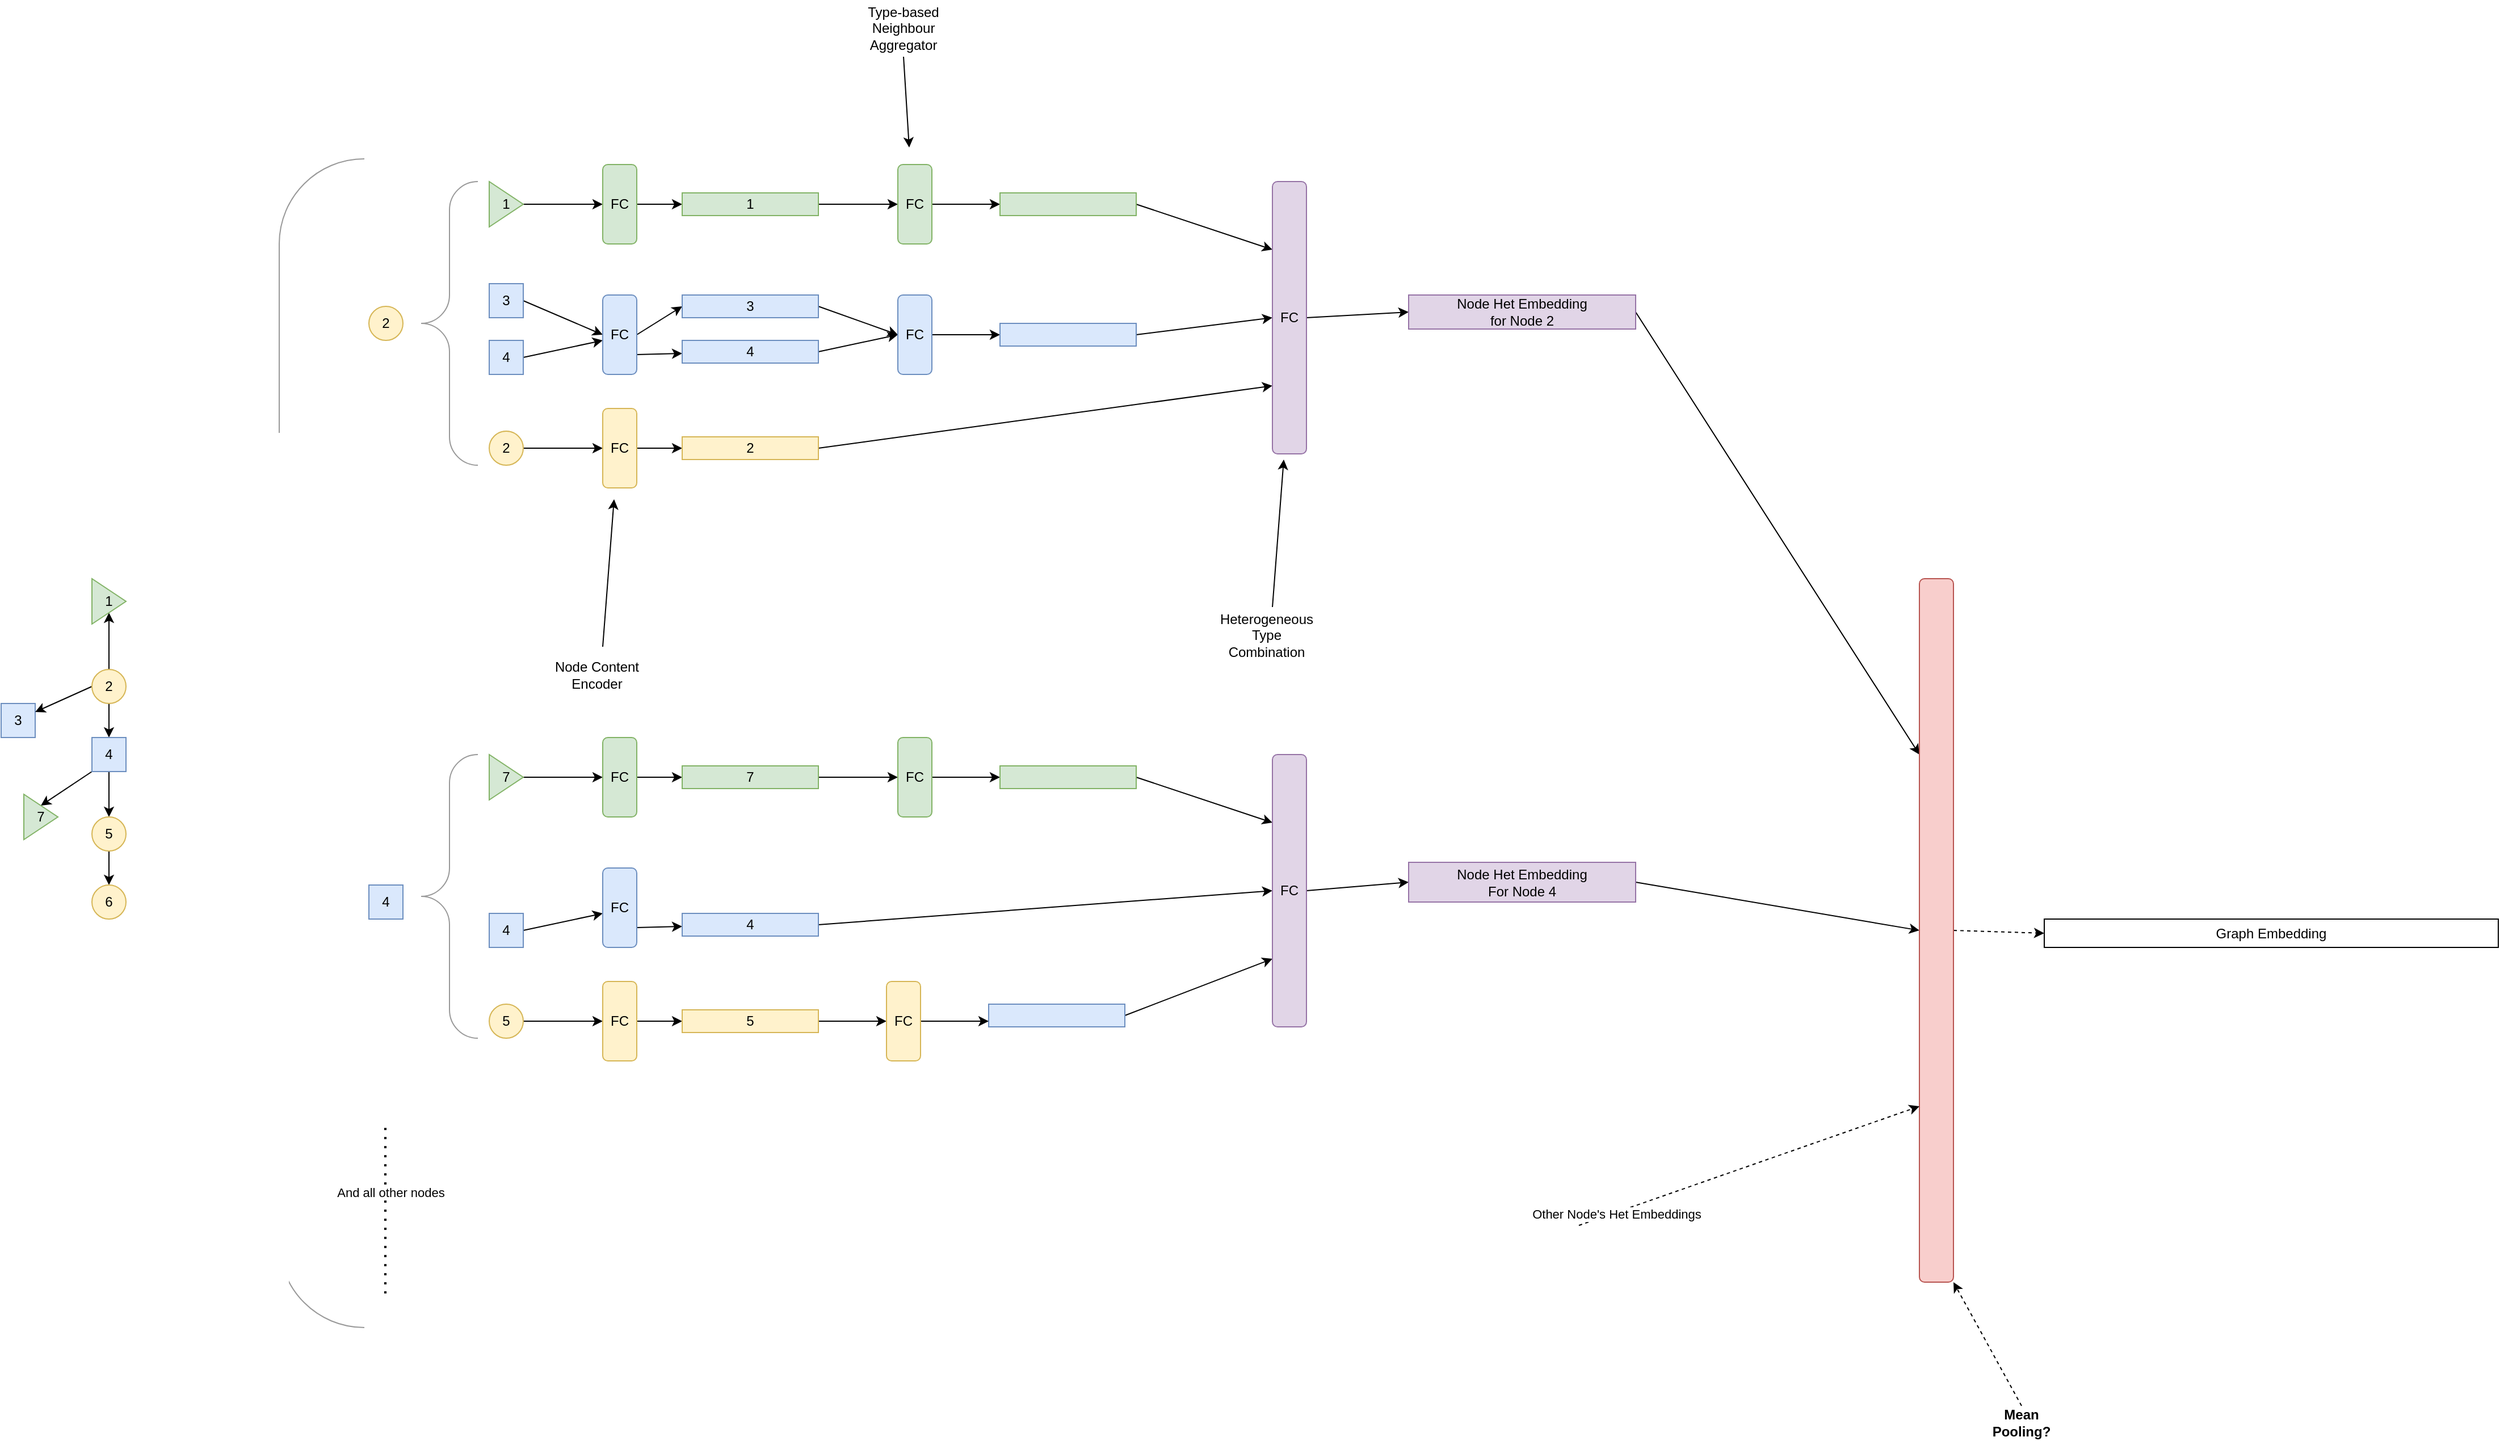 <mxfile version="18.1.3" type="device" pages="8"><diagram id="ZhRZLQrcWzj-QQbwxYZR" name="Page-1"><mxGraphModel dx="1186" dy="1883" grid="1" gridSize="10" guides="1" tooltips="1" connect="1" arrows="1" fold="1" page="1" pageScale="1" pageWidth="827" pageHeight="1169" math="0" shadow="0"><root><mxCell id="0"/><mxCell id="1" parent="0"/><mxCell id="OcgdBBGXDgXoWyTTA4-h-2" value="3" style="whiteSpace=wrap;html=1;aspect=fixed;rounded=0;fillColor=#dae8fc;strokeColor=#6c8ebf;" parent="1" vertex="1"><mxGeometry x="60" y="550" width="30" height="30" as="geometry"/></mxCell><mxCell id="OcgdBBGXDgXoWyTTA4-h-8" style="edgeStyle=none;orthogonalLoop=1;jettySize=auto;html=1;exitX=0;exitY=0.5;exitDx=0;exitDy=0;entryX=1;entryY=0.25;entryDx=0;entryDy=0;" parent="1" source="OcgdBBGXDgXoWyTTA4-h-4" target="OcgdBBGXDgXoWyTTA4-h-2" edge="1"><mxGeometry relative="1" as="geometry"/></mxCell><mxCell id="OcgdBBGXDgXoWyTTA4-h-10" style="edgeStyle=none;orthogonalLoop=1;jettySize=auto;html=1;exitX=0.5;exitY=1;exitDx=0;exitDy=0;entryX=0.5;entryY=0;entryDx=0;entryDy=0;" parent="1" source="OcgdBBGXDgXoWyTTA4-h-4" target="OcgdBBGXDgXoWyTTA4-h-9" edge="1"><mxGeometry relative="1" as="geometry"/></mxCell><mxCell id="OcgdBBGXDgXoWyTTA4-h-64" style="edgeStyle=none;orthogonalLoop=1;jettySize=auto;html=1;exitX=0.5;exitY=0;exitDx=0;exitDy=0;entryX=0.5;entryY=1;entryDx=0;entryDy=0;" parent="1" source="OcgdBBGXDgXoWyTTA4-h-4" target="OcgdBBGXDgXoWyTTA4-h-6" edge="1"><mxGeometry relative="1" as="geometry"/></mxCell><mxCell id="OcgdBBGXDgXoWyTTA4-h-4" value="2" style="ellipse;whiteSpace=wrap;html=1;aspect=fixed;rounded=0;fillColor=#fff2cc;strokeColor=#d6b656;" parent="1" vertex="1"><mxGeometry x="140" y="520" width="30" height="30" as="geometry"/></mxCell><mxCell id="OcgdBBGXDgXoWyTTA4-h-6" value="1" style="triangle;whiteSpace=wrap;html=1;rounded=0;fillColor=#d5e8d4;strokeColor=#82b366;" parent="1" vertex="1"><mxGeometry x="140" y="440" width="30" height="40" as="geometry"/></mxCell><mxCell id="OcgdBBGXDgXoWyTTA4-h-13" style="edgeStyle=none;orthogonalLoop=1;jettySize=auto;html=1;exitX=0.5;exitY=1;exitDx=0;exitDy=0;entryX=0.5;entryY=0;entryDx=0;entryDy=0;" parent="1" source="OcgdBBGXDgXoWyTTA4-h-9" target="OcgdBBGXDgXoWyTTA4-h-11" edge="1"><mxGeometry relative="1" as="geometry"/></mxCell><mxCell id="OcgdBBGXDgXoWyTTA4-h-66" style="edgeStyle=none;orthogonalLoop=1;jettySize=auto;html=1;exitX=0;exitY=1;exitDx=0;exitDy=0;entryX=0.5;entryY=0;entryDx=0;entryDy=0;" parent="1" source="OcgdBBGXDgXoWyTTA4-h-9" target="OcgdBBGXDgXoWyTTA4-h-65" edge="1"><mxGeometry relative="1" as="geometry"/></mxCell><mxCell id="OcgdBBGXDgXoWyTTA4-h-9" value="4" style="whiteSpace=wrap;html=1;aspect=fixed;rounded=0;fillColor=#dae8fc;strokeColor=#6c8ebf;" parent="1" vertex="1"><mxGeometry x="140" y="580" width="30" height="30" as="geometry"/></mxCell><mxCell id="OcgdBBGXDgXoWyTTA4-h-14" style="edgeStyle=none;orthogonalLoop=1;jettySize=auto;html=1;exitX=0.5;exitY=1;exitDx=0;exitDy=0;entryX=0.5;entryY=0;entryDx=0;entryDy=0;" parent="1" source="OcgdBBGXDgXoWyTTA4-h-11" target="OcgdBBGXDgXoWyTTA4-h-12" edge="1"><mxGeometry relative="1" as="geometry"/></mxCell><mxCell id="OcgdBBGXDgXoWyTTA4-h-11" value="5" style="ellipse;whiteSpace=wrap;html=1;aspect=fixed;rounded=0;fillColor=#fff2cc;strokeColor=#d6b656;" parent="1" vertex="1"><mxGeometry x="140" y="650" width="30" height="30" as="geometry"/></mxCell><mxCell id="OcgdBBGXDgXoWyTTA4-h-12" value="6" style="ellipse;whiteSpace=wrap;html=1;aspect=fixed;rounded=0;fillColor=#fff2cc;strokeColor=#d6b656;" parent="1" vertex="1"><mxGeometry x="140" y="710" width="30" height="30" as="geometry"/></mxCell><mxCell id="OcgdBBGXDgXoWyTTA4-h-21" style="edgeStyle=none;orthogonalLoop=1;jettySize=auto;html=1;exitX=1;exitY=0.5;exitDx=0;exitDy=0;entryX=0;entryY=0.5;entryDx=0;entryDy=0;" parent="1" source="OcgdBBGXDgXoWyTTA4-h-17" target="OcgdBBGXDgXoWyTTA4-h-20" edge="1"><mxGeometry relative="1" as="geometry"/></mxCell><mxCell id="OcgdBBGXDgXoWyTTA4-h-17" value="1" style="triangle;whiteSpace=wrap;html=1;rounded=0;fillColor=#d5e8d4;strokeColor=#82b366;" parent="1" vertex="1"><mxGeometry x="490" y="90" width="30" height="40" as="geometry"/></mxCell><mxCell id="OcgdBBGXDgXoWyTTA4-h-26" style="edgeStyle=none;orthogonalLoop=1;jettySize=auto;html=1;exitX=1;exitY=0.5;exitDx=0;exitDy=0;entryX=0;entryY=0.5;entryDx=0;entryDy=0;" parent="1" source="OcgdBBGXDgXoWyTTA4-h-18" target="OcgdBBGXDgXoWyTTA4-h-25" edge="1"><mxGeometry relative="1" as="geometry"/></mxCell><mxCell id="OcgdBBGXDgXoWyTTA4-h-18" value="3" style="whiteSpace=wrap;html=1;aspect=fixed;rounded=0;fillColor=#dae8fc;strokeColor=#6c8ebf;" parent="1" vertex="1"><mxGeometry x="490" y="180" width="30" height="30" as="geometry"/></mxCell><mxCell id="OcgdBBGXDgXoWyTTA4-h-27" style="edgeStyle=none;orthogonalLoop=1;jettySize=auto;html=1;exitX=1;exitY=0.5;exitDx=0;exitDy=0;" parent="1" source="OcgdBBGXDgXoWyTTA4-h-19" edge="1"><mxGeometry relative="1" as="geometry"><mxPoint x="590" y="230" as="targetPoint"/></mxGeometry></mxCell><mxCell id="OcgdBBGXDgXoWyTTA4-h-19" value="4" style="whiteSpace=wrap;html=1;aspect=fixed;rounded=0;fillColor=#dae8fc;strokeColor=#6c8ebf;" parent="1" vertex="1"><mxGeometry x="490" y="230" width="30" height="30" as="geometry"/></mxCell><mxCell id="OcgdBBGXDgXoWyTTA4-h-24" style="edgeStyle=none;orthogonalLoop=1;jettySize=auto;html=1;exitX=1;exitY=0.5;exitDx=0;exitDy=0;entryX=0;entryY=0.5;entryDx=0;entryDy=0;" parent="1" source="OcgdBBGXDgXoWyTTA4-h-20" target="OcgdBBGXDgXoWyTTA4-h-23" edge="1"><mxGeometry relative="1" as="geometry"/></mxCell><mxCell id="OcgdBBGXDgXoWyTTA4-h-20" value="FC" style="rounded=1;whiteSpace=wrap;html=1;fillColor=#d5e8d4;strokeColor=#82b366;" parent="1" vertex="1"><mxGeometry x="590" y="75" width="30" height="70" as="geometry"/></mxCell><mxCell id="OcgdBBGXDgXoWyTTA4-h-45" style="edgeStyle=none;orthogonalLoop=1;jettySize=auto;html=1;exitX=1;exitY=0.5;exitDx=0;exitDy=0;entryX=0;entryY=0.5;entryDx=0;entryDy=0;" parent="1" source="OcgdBBGXDgXoWyTTA4-h-23" target="OcgdBBGXDgXoWyTTA4-h-42" edge="1"><mxGeometry relative="1" as="geometry"/></mxCell><mxCell id="OcgdBBGXDgXoWyTTA4-h-23" value="1" style="rounded=0;whiteSpace=wrap;html=1;fillColor=#d5e8d4;strokeColor=#82b366;" parent="1" vertex="1"><mxGeometry x="660" y="100" width="120" height="20" as="geometry"/></mxCell><mxCell id="OcgdBBGXDgXoWyTTA4-h-38" style="edgeStyle=none;orthogonalLoop=1;jettySize=auto;html=1;exitX=1;exitY=0.5;exitDx=0;exitDy=0;entryX=0;entryY=0.5;entryDx=0;entryDy=0;" parent="1" source="OcgdBBGXDgXoWyTTA4-h-25" target="OcgdBBGXDgXoWyTTA4-h-28" edge="1"><mxGeometry relative="1" as="geometry"/></mxCell><mxCell id="OcgdBBGXDgXoWyTTA4-h-39" style="edgeStyle=none;orthogonalLoop=1;jettySize=auto;html=1;exitX=1;exitY=0.75;exitDx=0;exitDy=0;" parent="1" source="OcgdBBGXDgXoWyTTA4-h-25" target="OcgdBBGXDgXoWyTTA4-h-30" edge="1"><mxGeometry relative="1" as="geometry"/></mxCell><mxCell id="OcgdBBGXDgXoWyTTA4-h-25" value="FC" style="rounded=1;whiteSpace=wrap;html=1;fillColor=#dae8fc;strokeColor=#6c8ebf;" parent="1" vertex="1"><mxGeometry x="590" y="190" width="30" height="70" as="geometry"/></mxCell><mxCell id="OcgdBBGXDgXoWyTTA4-h-46" style="edgeStyle=none;orthogonalLoop=1;jettySize=auto;html=1;exitX=1;exitY=0.5;exitDx=0;exitDy=0;entryX=0;entryY=0.5;entryDx=0;entryDy=0;" parent="1" source="OcgdBBGXDgXoWyTTA4-h-28" target="OcgdBBGXDgXoWyTTA4-h-43" edge="1"><mxGeometry relative="1" as="geometry"/></mxCell><mxCell id="OcgdBBGXDgXoWyTTA4-h-28" value="3" style="rounded=0;whiteSpace=wrap;html=1;fillColor=#dae8fc;strokeColor=#6c8ebf;" parent="1" vertex="1"><mxGeometry x="660" y="190" width="120" height="20" as="geometry"/></mxCell><mxCell id="OcgdBBGXDgXoWyTTA4-h-47" style="edgeStyle=none;orthogonalLoop=1;jettySize=auto;html=1;exitX=1;exitY=0.5;exitDx=0;exitDy=0;entryX=0;entryY=0.5;entryDx=0;entryDy=0;" parent="1" source="OcgdBBGXDgXoWyTTA4-h-30" target="OcgdBBGXDgXoWyTTA4-h-43" edge="1"><mxGeometry relative="1" as="geometry"/></mxCell><mxCell id="OcgdBBGXDgXoWyTTA4-h-30" value="4" style="rounded=0;whiteSpace=wrap;html=1;fillColor=#dae8fc;strokeColor=#6c8ebf;" parent="1" vertex="1"><mxGeometry x="660" y="230" width="120" height="20" as="geometry"/></mxCell><mxCell id="OcgdBBGXDgXoWyTTA4-h-34" style="edgeStyle=none;orthogonalLoop=1;jettySize=auto;html=1;exitX=1;exitY=0.5;exitDx=0;exitDy=0;entryX=0;entryY=0.5;entryDx=0;entryDy=0;" parent="1" source="OcgdBBGXDgXoWyTTA4-h-32" target="OcgdBBGXDgXoWyTTA4-h-33" edge="1"><mxGeometry relative="1" as="geometry"/></mxCell><mxCell id="OcgdBBGXDgXoWyTTA4-h-32" value="2" style="ellipse;whiteSpace=wrap;html=1;aspect=fixed;rounded=0;fillColor=#fff2cc;strokeColor=#d6b656;" parent="1" vertex="1"><mxGeometry x="490" y="310" width="30" height="30" as="geometry"/></mxCell><mxCell id="OcgdBBGXDgXoWyTTA4-h-37" style="edgeStyle=none;orthogonalLoop=1;jettySize=auto;html=1;exitX=1;exitY=0.5;exitDx=0;exitDy=0;entryX=0;entryY=0.5;entryDx=0;entryDy=0;" parent="1" source="OcgdBBGXDgXoWyTTA4-h-33" target="OcgdBBGXDgXoWyTTA4-h-35" edge="1"><mxGeometry relative="1" as="geometry"/></mxCell><mxCell id="OcgdBBGXDgXoWyTTA4-h-33" value="FC" style="rounded=1;whiteSpace=wrap;html=1;fillColor=#fff2cc;strokeColor=#d6b656;" parent="1" vertex="1"><mxGeometry x="590" y="290" width="30" height="70" as="geometry"/></mxCell><mxCell id="OcgdBBGXDgXoWyTTA4-h-59" style="edgeStyle=none;orthogonalLoop=1;jettySize=auto;html=1;exitX=1;exitY=0.5;exitDx=0;exitDy=0;entryX=0;entryY=0.75;entryDx=0;entryDy=0;" parent="1" source="OcgdBBGXDgXoWyTTA4-h-35" target="OcgdBBGXDgXoWyTTA4-h-56" edge="1"><mxGeometry relative="1" as="geometry"/></mxCell><mxCell id="OcgdBBGXDgXoWyTTA4-h-35" value="2" style="rounded=0;whiteSpace=wrap;html=1;fillColor=#fff2cc;strokeColor=#d6b656;" parent="1" vertex="1"><mxGeometry x="660" y="315" width="120" height="20" as="geometry"/></mxCell><mxCell id="OcgdBBGXDgXoWyTTA4-h-40" value="2" style="ellipse;whiteSpace=wrap;html=1;aspect=fixed;rounded=0;fillColor=#fff2cc;strokeColor=#d6b656;" parent="1" vertex="1"><mxGeometry x="384" y="200" width="30" height="30" as="geometry"/></mxCell><mxCell id="OcgdBBGXDgXoWyTTA4-h-41" value="" style="labelPosition=right;align=left;strokeWidth=1;shape=mxgraph.mockup.markup.curlyBrace;html=1;shadow=0;dashed=0;strokeColor=#999999;direction=north;fillColor=none;" parent="1" vertex="1"><mxGeometry x="430" y="90" width="50" height="250" as="geometry"/></mxCell><mxCell id="OcgdBBGXDgXoWyTTA4-h-49" style="edgeStyle=none;orthogonalLoop=1;jettySize=auto;html=1;exitX=1;exitY=0.5;exitDx=0;exitDy=0;entryX=0;entryY=0.5;entryDx=0;entryDy=0;" parent="1" source="OcgdBBGXDgXoWyTTA4-h-42" target="OcgdBBGXDgXoWyTTA4-h-48" edge="1"><mxGeometry relative="1" as="geometry"/></mxCell><mxCell id="OcgdBBGXDgXoWyTTA4-h-42" value="FC" style="rounded=1;whiteSpace=wrap;html=1;fillColor=#d5e8d4;strokeColor=#82b366;" parent="1" vertex="1"><mxGeometry x="850" y="75" width="30" height="70" as="geometry"/></mxCell><mxCell id="OcgdBBGXDgXoWyTTA4-h-51" style="edgeStyle=none;orthogonalLoop=1;jettySize=auto;html=1;exitX=1;exitY=0.5;exitDx=0;exitDy=0;" parent="1" source="OcgdBBGXDgXoWyTTA4-h-43" target="OcgdBBGXDgXoWyTTA4-h-50" edge="1"><mxGeometry relative="1" as="geometry"/></mxCell><mxCell id="OcgdBBGXDgXoWyTTA4-h-43" value="FC" style="rounded=1;whiteSpace=wrap;html=1;fillColor=#dae8fc;strokeColor=#6c8ebf;" parent="1" vertex="1"><mxGeometry x="850" y="190" width="30" height="70" as="geometry"/></mxCell><mxCell id="OcgdBBGXDgXoWyTTA4-h-57" style="edgeStyle=none;orthogonalLoop=1;jettySize=auto;html=1;exitX=1;exitY=0.5;exitDx=0;exitDy=0;entryX=0;entryY=0.25;entryDx=0;entryDy=0;" parent="1" source="OcgdBBGXDgXoWyTTA4-h-48" target="OcgdBBGXDgXoWyTTA4-h-56" edge="1"><mxGeometry relative="1" as="geometry"/></mxCell><mxCell id="OcgdBBGXDgXoWyTTA4-h-48" value="" style="rounded=0;whiteSpace=wrap;html=1;fillColor=#d5e8d4;strokeColor=#82b366;" parent="1" vertex="1"><mxGeometry x="940" y="100" width="120" height="20" as="geometry"/></mxCell><mxCell id="OcgdBBGXDgXoWyTTA4-h-58" style="edgeStyle=none;orthogonalLoop=1;jettySize=auto;html=1;exitX=1;exitY=0.5;exitDx=0;exitDy=0;entryX=0;entryY=0.5;entryDx=0;entryDy=0;" parent="1" source="OcgdBBGXDgXoWyTTA4-h-50" target="OcgdBBGXDgXoWyTTA4-h-56" edge="1"><mxGeometry relative="1" as="geometry"/></mxCell><mxCell id="OcgdBBGXDgXoWyTTA4-h-50" value="" style="rounded=0;whiteSpace=wrap;html=1;fillColor=#dae8fc;strokeColor=#6c8ebf;" parent="1" vertex="1"><mxGeometry x="940" y="215" width="120" height="20" as="geometry"/></mxCell><mxCell id="OcgdBBGXDgXoWyTTA4-h-52" value="" style="endArrow=classic;html=1;" parent="1" edge="1"><mxGeometry width="50" height="50" relative="1" as="geometry"><mxPoint x="590" y="500" as="sourcePoint"/><mxPoint x="600" y="370" as="targetPoint"/></mxGeometry></mxCell><mxCell id="OcgdBBGXDgXoWyTTA4-h-53" value="Node Content Encoder" style="text;html=1;strokeColor=none;fillColor=none;align=center;verticalAlign=middle;whiteSpace=wrap;rounded=0;" parent="1" vertex="1"><mxGeometry x="540" y="510" width="90" height="30" as="geometry"/></mxCell><mxCell id="OcgdBBGXDgXoWyTTA4-h-54" value="Type-based Neighbour Aggregator" style="text;html=1;strokeColor=none;fillColor=none;align=center;verticalAlign=middle;whiteSpace=wrap;rounded=0;" parent="1" vertex="1"><mxGeometry x="810" y="-70" width="90" height="50" as="geometry"/></mxCell><mxCell id="OcgdBBGXDgXoWyTTA4-h-55" value="" style="endArrow=classic;html=1;exitX=0.5;exitY=1;exitDx=0;exitDy=0;" parent="1" source="OcgdBBGXDgXoWyTTA4-h-54" edge="1"><mxGeometry width="50" height="50" relative="1" as="geometry"><mxPoint x="600" y="510" as="sourcePoint"/><mxPoint x="860" y="60" as="targetPoint"/></mxGeometry></mxCell><mxCell id="OcgdBBGXDgXoWyTTA4-h-63" style="edgeStyle=none;orthogonalLoop=1;jettySize=auto;html=1;exitX=1;exitY=0.5;exitDx=0;exitDy=0;entryX=0;entryY=0.5;entryDx=0;entryDy=0;" parent="1" source="OcgdBBGXDgXoWyTTA4-h-56" target="OcgdBBGXDgXoWyTTA4-h-62" edge="1"><mxGeometry relative="1" as="geometry"/></mxCell><mxCell id="OcgdBBGXDgXoWyTTA4-h-56" value="FC" style="rounded=1;whiteSpace=wrap;html=1;fillColor=#e1d5e7;strokeColor=#9673a6;" parent="1" vertex="1"><mxGeometry x="1180" y="90" width="30" height="240" as="geometry"/></mxCell><mxCell id="OcgdBBGXDgXoWyTTA4-h-60" value="" style="endArrow=classic;html=1;" parent="1" edge="1"><mxGeometry width="50" height="50" relative="1" as="geometry"><mxPoint x="1180" y="465" as="sourcePoint"/><mxPoint x="1190" y="335" as="targetPoint"/></mxGeometry></mxCell><mxCell id="OcgdBBGXDgXoWyTTA4-h-61" value="Heterogeneous Type Combination" style="text;html=1;strokeColor=none;fillColor=none;align=center;verticalAlign=middle;whiteSpace=wrap;rounded=0;" parent="1" vertex="1"><mxGeometry x="1130" y="475" width="90" height="30" as="geometry"/></mxCell><mxCell id="OcgdBBGXDgXoWyTTA4-h-114" style="edgeStyle=none;orthogonalLoop=1;jettySize=auto;html=1;exitX=1;exitY=0.5;exitDx=0;exitDy=0;entryX=0;entryY=0.25;entryDx=0;entryDy=0;" parent="1" source="OcgdBBGXDgXoWyTTA4-h-62" target="OcgdBBGXDgXoWyTTA4-h-113" edge="1"><mxGeometry relative="1" as="geometry"/></mxCell><mxCell id="OcgdBBGXDgXoWyTTA4-h-62" value="Node Het Embedding&lt;br&gt;for Node 2" style="rounded=0;whiteSpace=wrap;html=1;fillColor=#e1d5e7;strokeColor=#9673a6;" parent="1" vertex="1"><mxGeometry x="1300" y="190" width="200" height="30" as="geometry"/></mxCell><mxCell id="OcgdBBGXDgXoWyTTA4-h-65" value="7" style="triangle;whiteSpace=wrap;html=1;rounded=0;fillColor=#d5e8d4;strokeColor=#82b366;" parent="1" vertex="1"><mxGeometry x="80" y="630" width="30" height="40" as="geometry"/></mxCell><mxCell id="OcgdBBGXDgXoWyTTA4-h-67" style="edgeStyle=none;orthogonalLoop=1;jettySize=auto;html=1;exitX=1;exitY=0.5;exitDx=0;exitDy=0;entryX=0;entryY=0.5;entryDx=0;entryDy=0;" parent="1" source="OcgdBBGXDgXoWyTTA4-h-68" target="OcgdBBGXDgXoWyTTA4-h-74" edge="1"><mxGeometry relative="1" as="geometry"/></mxCell><mxCell id="OcgdBBGXDgXoWyTTA4-h-68" value="7" style="triangle;whiteSpace=wrap;html=1;rounded=0;fillColor=#d5e8d4;strokeColor=#82b366;" parent="1" vertex="1"><mxGeometry x="490" y="595" width="30" height="40" as="geometry"/></mxCell><mxCell id="OcgdBBGXDgXoWyTTA4-h-71" style="edgeStyle=none;orthogonalLoop=1;jettySize=auto;html=1;exitX=1;exitY=0.5;exitDx=0;exitDy=0;" parent="1" source="OcgdBBGXDgXoWyTTA4-h-72" edge="1"><mxGeometry relative="1" as="geometry"><mxPoint x="590" y="735" as="targetPoint"/></mxGeometry></mxCell><mxCell id="OcgdBBGXDgXoWyTTA4-h-72" value="4" style="whiteSpace=wrap;html=1;aspect=fixed;rounded=0;fillColor=#dae8fc;strokeColor=#6c8ebf;" parent="1" vertex="1"><mxGeometry x="490" y="735" width="30" height="30" as="geometry"/></mxCell><mxCell id="OcgdBBGXDgXoWyTTA4-h-73" style="edgeStyle=none;orthogonalLoop=1;jettySize=auto;html=1;exitX=1;exitY=0.5;exitDx=0;exitDy=0;entryX=0;entryY=0.5;entryDx=0;entryDy=0;" parent="1" source="OcgdBBGXDgXoWyTTA4-h-74" target="OcgdBBGXDgXoWyTTA4-h-76" edge="1"><mxGeometry relative="1" as="geometry"/></mxCell><mxCell id="OcgdBBGXDgXoWyTTA4-h-74" value="FC" style="rounded=1;whiteSpace=wrap;html=1;fillColor=#d5e8d4;strokeColor=#82b366;" parent="1" vertex="1"><mxGeometry x="590" y="580" width="30" height="70" as="geometry"/></mxCell><mxCell id="OcgdBBGXDgXoWyTTA4-h-75" style="edgeStyle=none;orthogonalLoop=1;jettySize=auto;html=1;exitX=1;exitY=0.5;exitDx=0;exitDy=0;entryX=0;entryY=0.5;entryDx=0;entryDy=0;" parent="1" source="OcgdBBGXDgXoWyTTA4-h-76" target="OcgdBBGXDgXoWyTTA4-h-93" edge="1"><mxGeometry relative="1" as="geometry"/></mxCell><mxCell id="OcgdBBGXDgXoWyTTA4-h-76" value="7" style="rounded=0;whiteSpace=wrap;html=1;fillColor=#d5e8d4;strokeColor=#82b366;" parent="1" vertex="1"><mxGeometry x="660" y="605" width="120" height="20" as="geometry"/></mxCell><mxCell id="OcgdBBGXDgXoWyTTA4-h-78" style="edgeStyle=none;orthogonalLoop=1;jettySize=auto;html=1;exitX=1;exitY=0.75;exitDx=0;exitDy=0;" parent="1" source="OcgdBBGXDgXoWyTTA4-h-79" target="OcgdBBGXDgXoWyTTA4-h-83" edge="1"><mxGeometry relative="1" as="geometry"/></mxCell><mxCell id="OcgdBBGXDgXoWyTTA4-h-79" value="FC" style="rounded=1;whiteSpace=wrap;html=1;fillColor=#dae8fc;strokeColor=#6c8ebf;" parent="1" vertex="1"><mxGeometry x="590" y="695" width="30" height="70" as="geometry"/></mxCell><mxCell id="OcgdBBGXDgXoWyTTA4-h-108" style="edgeStyle=none;orthogonalLoop=1;jettySize=auto;html=1;exitX=1;exitY=0.5;exitDx=0;exitDy=0;entryX=0;entryY=0.5;entryDx=0;entryDy=0;" parent="1" source="OcgdBBGXDgXoWyTTA4-h-83" target="OcgdBBGXDgXoWyTTA4-h-101" edge="1"><mxGeometry relative="1" as="geometry"/></mxCell><mxCell id="OcgdBBGXDgXoWyTTA4-h-83" value="4" style="rounded=0;whiteSpace=wrap;html=1;fillColor=#dae8fc;strokeColor=#6c8ebf;" parent="1" vertex="1"><mxGeometry x="660" y="735" width="120" height="20" as="geometry"/></mxCell><mxCell id="OcgdBBGXDgXoWyTTA4-h-84" style="edgeStyle=none;orthogonalLoop=1;jettySize=auto;html=1;exitX=1;exitY=0.5;exitDx=0;exitDy=0;entryX=0;entryY=0.5;entryDx=0;entryDy=0;" parent="1" source="OcgdBBGXDgXoWyTTA4-h-85" target="OcgdBBGXDgXoWyTTA4-h-87" edge="1"><mxGeometry relative="1" as="geometry"/></mxCell><mxCell id="OcgdBBGXDgXoWyTTA4-h-85" value="5" style="ellipse;whiteSpace=wrap;html=1;aspect=fixed;rounded=0;fillColor=#fff2cc;strokeColor=#d6b656;" parent="1" vertex="1"><mxGeometry x="490" y="815" width="30" height="30" as="geometry"/></mxCell><mxCell id="OcgdBBGXDgXoWyTTA4-h-86" style="edgeStyle=none;orthogonalLoop=1;jettySize=auto;html=1;exitX=1;exitY=0.5;exitDx=0;exitDy=0;entryX=0;entryY=0.5;entryDx=0;entryDy=0;" parent="1" source="OcgdBBGXDgXoWyTTA4-h-87" target="OcgdBBGXDgXoWyTTA4-h-89" edge="1"><mxGeometry relative="1" as="geometry"/></mxCell><mxCell id="OcgdBBGXDgXoWyTTA4-h-87" value="FC" style="rounded=1;whiteSpace=wrap;html=1;fillColor=#fff2cc;strokeColor=#d6b656;" parent="1" vertex="1"><mxGeometry x="590" y="795" width="30" height="70" as="geometry"/></mxCell><mxCell id="OcgdBBGXDgXoWyTTA4-h-106" style="edgeStyle=none;orthogonalLoop=1;jettySize=auto;html=1;exitX=1;exitY=0.5;exitDx=0;exitDy=0;entryX=0;entryY=0.5;entryDx=0;entryDy=0;" parent="1" source="OcgdBBGXDgXoWyTTA4-h-89" target="OcgdBBGXDgXoWyTTA4-h-105" edge="1"><mxGeometry relative="1" as="geometry"/></mxCell><mxCell id="OcgdBBGXDgXoWyTTA4-h-89" value="5" style="rounded=0;whiteSpace=wrap;html=1;fillColor=#fff2cc;strokeColor=#d6b656;" parent="1" vertex="1"><mxGeometry x="660" y="820" width="120" height="20" as="geometry"/></mxCell><mxCell id="OcgdBBGXDgXoWyTTA4-h-91" value="" style="labelPosition=right;align=left;strokeWidth=1;shape=mxgraph.mockup.markup.curlyBrace;html=1;shadow=0;dashed=0;strokeColor=#999999;direction=north;fillColor=none;" parent="1" vertex="1"><mxGeometry x="430" y="595" width="50" height="250" as="geometry"/></mxCell><mxCell id="OcgdBBGXDgXoWyTTA4-h-92" style="edgeStyle=none;orthogonalLoop=1;jettySize=auto;html=1;exitX=1;exitY=0.5;exitDx=0;exitDy=0;entryX=0;entryY=0.5;entryDx=0;entryDy=0;" parent="1" source="OcgdBBGXDgXoWyTTA4-h-93" target="OcgdBBGXDgXoWyTTA4-h-97" edge="1"><mxGeometry relative="1" as="geometry"/></mxCell><mxCell id="OcgdBBGXDgXoWyTTA4-h-93" value="FC" style="rounded=1;whiteSpace=wrap;html=1;fillColor=#d5e8d4;strokeColor=#82b366;" parent="1" vertex="1"><mxGeometry x="850" y="580" width="30" height="70" as="geometry"/></mxCell><mxCell id="OcgdBBGXDgXoWyTTA4-h-96" style="edgeStyle=none;orthogonalLoop=1;jettySize=auto;html=1;exitX=1;exitY=0.5;exitDx=0;exitDy=0;entryX=0;entryY=0.25;entryDx=0;entryDy=0;" parent="1" source="OcgdBBGXDgXoWyTTA4-h-97" target="OcgdBBGXDgXoWyTTA4-h-101" edge="1"><mxGeometry relative="1" as="geometry"/></mxCell><mxCell id="OcgdBBGXDgXoWyTTA4-h-97" value="" style="rounded=0;whiteSpace=wrap;html=1;fillColor=#d5e8d4;strokeColor=#82b366;" parent="1" vertex="1"><mxGeometry x="940" y="605" width="120" height="20" as="geometry"/></mxCell><mxCell id="OcgdBBGXDgXoWyTTA4-h-109" style="edgeStyle=none;orthogonalLoop=1;jettySize=auto;html=1;exitX=1;exitY=0.5;exitDx=0;exitDy=0;entryX=0;entryY=0.75;entryDx=0;entryDy=0;" parent="1" source="OcgdBBGXDgXoWyTTA4-h-99" target="OcgdBBGXDgXoWyTTA4-h-101" edge="1"><mxGeometry relative="1" as="geometry"/></mxCell><mxCell id="OcgdBBGXDgXoWyTTA4-h-99" value="" style="rounded=0;whiteSpace=wrap;html=1;fillColor=#dae8fc;strokeColor=#6c8ebf;" parent="1" vertex="1"><mxGeometry x="930" y="815" width="120" height="20" as="geometry"/></mxCell><mxCell id="OcgdBBGXDgXoWyTTA4-h-100" style="edgeStyle=none;orthogonalLoop=1;jettySize=auto;html=1;exitX=1;exitY=0.5;exitDx=0;exitDy=0;entryX=0;entryY=0.5;entryDx=0;entryDy=0;" parent="1" source="OcgdBBGXDgXoWyTTA4-h-101" target="OcgdBBGXDgXoWyTTA4-h-102" edge="1"><mxGeometry relative="1" as="geometry"/></mxCell><mxCell id="OcgdBBGXDgXoWyTTA4-h-101" value="FC" style="rounded=1;whiteSpace=wrap;html=1;fillColor=#e1d5e7;strokeColor=#9673a6;" parent="1" vertex="1"><mxGeometry x="1180" y="595" width="30" height="240" as="geometry"/></mxCell><mxCell id="OcgdBBGXDgXoWyTTA4-h-115" style="edgeStyle=none;orthogonalLoop=1;jettySize=auto;html=1;exitX=1;exitY=0.5;exitDx=0;exitDy=0;entryX=0;entryY=0.5;entryDx=0;entryDy=0;" parent="1" source="OcgdBBGXDgXoWyTTA4-h-102" target="OcgdBBGXDgXoWyTTA4-h-113" edge="1"><mxGeometry relative="1" as="geometry"/></mxCell><mxCell id="OcgdBBGXDgXoWyTTA4-h-102" value="Node Het Embedding&lt;br&gt;For Node 4" style="rounded=0;whiteSpace=wrap;html=1;fillColor=#e1d5e7;strokeColor=#9673a6;" parent="1" vertex="1"><mxGeometry x="1300" y="690" width="200" height="35" as="geometry"/></mxCell><mxCell id="OcgdBBGXDgXoWyTTA4-h-104" value="4" style="whiteSpace=wrap;html=1;aspect=fixed;rounded=0;fillColor=#dae8fc;strokeColor=#6c8ebf;" parent="1" vertex="1"><mxGeometry x="384" y="710" width="30" height="30" as="geometry"/></mxCell><mxCell id="OcgdBBGXDgXoWyTTA4-h-107" style="edgeStyle=none;orthogonalLoop=1;jettySize=auto;html=1;exitX=1;exitY=0.5;exitDx=0;exitDy=0;entryX=0;entryY=0.75;entryDx=0;entryDy=0;" parent="1" source="OcgdBBGXDgXoWyTTA4-h-105" target="OcgdBBGXDgXoWyTTA4-h-99" edge="1"><mxGeometry relative="1" as="geometry"/></mxCell><mxCell id="OcgdBBGXDgXoWyTTA4-h-105" value="FC" style="rounded=1;whiteSpace=wrap;html=1;fillColor=#fff2cc;strokeColor=#d6b656;" parent="1" vertex="1"><mxGeometry x="840" y="795" width="30" height="70" as="geometry"/></mxCell><mxCell id="OcgdBBGXDgXoWyTTA4-h-110" value="" style="endArrow=none;dashed=1;html=1;dashPattern=1 3;strokeWidth=2;" parent="1" edge="1"><mxGeometry width="50" height="50" relative="1" as="geometry"><mxPoint x="398.5" y="1070" as="sourcePoint"/><mxPoint x="398.5" y="920" as="targetPoint"/></mxGeometry></mxCell><mxCell id="OcgdBBGXDgXoWyTTA4-h-111" value="And all other nodes" style="edgeLabel;html=1;align=center;verticalAlign=middle;resizable=0;points=[];" parent="OcgdBBGXDgXoWyTTA4-h-110" vertex="1" connectable="0"><mxGeometry x="0.207" y="-3" relative="1" as="geometry"><mxPoint x="1" y="1" as="offset"/></mxGeometry></mxCell><mxCell id="OcgdBBGXDgXoWyTTA4-h-112" value="" style="labelPosition=right;align=left;strokeWidth=1;shape=mxgraph.mockup.markup.curlyBrace;html=1;shadow=0;dashed=0;strokeColor=#999999;direction=north;fillColor=none;" parent="1" vertex="1"><mxGeometry x="230" y="70" width="150" height="1030" as="geometry"/></mxCell><mxCell id="OcgdBBGXDgXoWyTTA4-h-119" style="edgeStyle=none;orthogonalLoop=1;jettySize=auto;html=1;exitX=1;exitY=0.5;exitDx=0;exitDy=0;entryX=0;entryY=0.5;entryDx=0;entryDy=0;dashed=1;" parent="1" source="OcgdBBGXDgXoWyTTA4-h-113" target="OcgdBBGXDgXoWyTTA4-h-118" edge="1"><mxGeometry relative="1" as="geometry"/></mxCell><mxCell id="OcgdBBGXDgXoWyTTA4-h-113" value="" style="rounded=1;whiteSpace=wrap;html=1;fillColor=#f8cecc;strokeColor=#b85450;" parent="1" vertex="1"><mxGeometry x="1750" y="440" width="30" height="620" as="geometry"/></mxCell><mxCell id="OcgdBBGXDgXoWyTTA4-h-116" value="" style="endArrow=classic;html=1;entryX=0;entryY=0.75;entryDx=0;entryDy=0;dashed=1;" parent="1" target="OcgdBBGXDgXoWyTTA4-h-113" edge="1"><mxGeometry width="50" height="50" relative="1" as="geometry"><mxPoint x="1450" y="1010" as="sourcePoint"/><mxPoint x="1400" y="990" as="targetPoint"/></mxGeometry></mxCell><mxCell id="OcgdBBGXDgXoWyTTA4-h-117" value="Other Node's Het Embeddings" style="edgeLabel;html=1;align=center;verticalAlign=middle;resizable=0;points=[];" parent="OcgdBBGXDgXoWyTTA4-h-116" vertex="1" connectable="0"><mxGeometry x="-0.785" y="-1" relative="1" as="geometry"><mxPoint as="offset"/></mxGeometry></mxCell><mxCell id="OcgdBBGXDgXoWyTTA4-h-118" value="Graph Embedding" style="rounded=0;whiteSpace=wrap;html=1;fillColor=none;" parent="1" vertex="1"><mxGeometry x="1860" y="740" width="400" height="25" as="geometry"/></mxCell><mxCell id="OcgdBBGXDgXoWyTTA4-h-121" style="edgeStyle=none;orthogonalLoop=1;jettySize=auto;html=1;exitX=0.5;exitY=0;exitDx=0;exitDy=0;entryX=1;entryY=1;entryDx=0;entryDy=0;dashed=1;" parent="1" source="OcgdBBGXDgXoWyTTA4-h-120" target="OcgdBBGXDgXoWyTTA4-h-113" edge="1"><mxGeometry relative="1" as="geometry"/></mxCell><mxCell id="OcgdBBGXDgXoWyTTA4-h-120" value="Mean Pooling?" style="text;html=1;strokeColor=none;fillColor=none;align=center;verticalAlign=middle;whiteSpace=wrap;rounded=0;fontStyle=1" parent="1" vertex="1"><mxGeometry x="1810" y="1169" width="60" height="30" as="geometry"/></mxCell></root></mxGraphModel></diagram><diagram id="HuEGb2HC_QDJgTqVWm3t" name="gcnconv"><mxGraphModel dx="2253" dy="860" grid="1" gridSize="10" guides="1" tooltips="1" connect="1" arrows="1" fold="1" page="1" pageScale="1" pageWidth="827" pageHeight="1169" math="1" shadow="0"><root><mxCell id="0"/><mxCell id="1" parent="0"/><mxCell id="H9R5Qde298kY61VHaJtV-53" style="rounded=0;orthogonalLoop=1;jettySize=auto;html=1;exitX=1;exitY=0.5;exitDx=0;exitDy=0;entryX=0;entryY=0.5;entryDx=0;entryDy=0;fontSize=16;" edge="1" parent="1" source="TEfBqBdjAHEsBdkdL5K_-1" target="H9R5Qde298kY61VHaJtV-50"><mxGeometry relative="1" as="geometry"/></mxCell><mxCell id="TEfBqBdjAHEsBdkdL5K_-1" value="&lt;span style=&quot;font-size: 16px;&quot;&gt;`n_{ij}`=( &lt;b style=&quot;font-size: 16px;&quot;&gt;j&lt;/b&gt; th feature of node &lt;b style=&quot;font-size: 16px;&quot;&gt;i&lt;/b&gt;)&lt;br style=&quot;font-size: 16px;&quot;&gt;$$\begin{pmatrix}&lt;br style=&quot;font-size: 16px;&quot;&gt;n_{00}, n_{01}, ..., n_{06}\\&lt;br&gt;n_{10}, n_{11}, ..., n_{16}\\&lt;br&gt;... \\&lt;br&gt;n_{60}, n_{61}, ..., n_{66}&lt;br style=&quot;font-size: 16px;&quot;&gt;\end{pmatrix}$$&lt;/span&gt;" style="rounded=0;whiteSpace=wrap;html=1;labelPosition=center;verticalLabelPosition=middle;align=center;verticalAlign=middle;fontSize=16;strokeColor=none;fillColor=none;" vertex="1" parent="1"><mxGeometry x="166" y="50" width="220" height="200" as="geometry"/></mxCell><mxCell id="H9R5Qde298kY61VHaJtV-1" value="2" style="ellipse;whiteSpace=wrap;html=1;aspect=fixed;rounded=0;fillColor=#fff2cc;strokeColor=#d6b656;" vertex="1" parent="1"><mxGeometry x="-50" y="220" width="30" height="30" as="geometry"/></mxCell><mxCell id="H9R5Qde298kY61VHaJtV-2" style="edgeStyle=none;orthogonalLoop=1;jettySize=auto;html=1;exitX=0;exitY=0.5;exitDx=0;exitDy=0;entryX=1;entryY=0.25;entryDx=0;entryDy=0;" edge="1" parent="1" source="H9R5Qde298kY61VHaJtV-5" target="H9R5Qde298kY61VHaJtV-1"><mxGeometry relative="1" as="geometry"/></mxCell><mxCell id="H9R5Qde298kY61VHaJtV-3" style="edgeStyle=none;orthogonalLoop=1;jettySize=auto;html=1;exitX=0.5;exitY=1;exitDx=0;exitDy=0;entryX=0.5;entryY=0;entryDx=0;entryDy=0;" edge="1" parent="1" source="H9R5Qde298kY61VHaJtV-5" target="H9R5Qde298kY61VHaJtV-9"><mxGeometry relative="1" as="geometry"/></mxCell><mxCell id="H9R5Qde298kY61VHaJtV-4" style="edgeStyle=none;orthogonalLoop=1;jettySize=auto;html=1;exitX=0.5;exitY=0;exitDx=0;exitDy=0;entryX=0.5;entryY=1;entryDx=0;entryDy=0;" edge="1" parent="1" source="H9R5Qde298kY61VHaJtV-5" target="H9R5Qde298kY61VHaJtV-6"><mxGeometry relative="1" as="geometry"/></mxCell><mxCell id="H9R5Qde298kY61VHaJtV-5" value="1" style="ellipse;whiteSpace=wrap;html=1;aspect=fixed;rounded=0;fillColor=#fff2cc;strokeColor=#d6b656;" vertex="1" parent="1"><mxGeometry x="30" y="190" width="30" height="30" as="geometry"/></mxCell><mxCell id="H9R5Qde298kY61VHaJtV-6" value="0" style="ellipse;whiteSpace=wrap;html=1;aspect=fixed;rounded=0;fillColor=#fff2cc;strokeColor=#d6b656;" vertex="1" parent="1"><mxGeometry x="30" y="110" width="30" height="40" as="geometry"/></mxCell><mxCell id="H9R5Qde298kY61VHaJtV-7" style="edgeStyle=none;orthogonalLoop=1;jettySize=auto;html=1;exitX=0.5;exitY=1;exitDx=0;exitDy=0;entryX=0.5;entryY=0;entryDx=0;entryDy=0;" edge="1" parent="1" source="H9R5Qde298kY61VHaJtV-9" target="H9R5Qde298kY61VHaJtV-11"><mxGeometry relative="1" as="geometry"/></mxCell><mxCell id="H9R5Qde298kY61VHaJtV-8" style="edgeStyle=none;orthogonalLoop=1;jettySize=auto;html=1;exitX=0;exitY=1;exitDx=0;exitDy=0;entryX=0.5;entryY=0;entryDx=0;entryDy=0;" edge="1" parent="1" source="H9R5Qde298kY61VHaJtV-9"><mxGeometry relative="1" as="geometry"><mxPoint x="-15" y="300" as="targetPoint"/></mxGeometry></mxCell><mxCell id="H9R5Qde298kY61VHaJtV-9" value="3" style="ellipse;whiteSpace=wrap;html=1;aspect=fixed;rounded=0;fillColor=#fff2cc;strokeColor=#d6b656;" vertex="1" parent="1"><mxGeometry x="30" y="250" width="30" height="30" as="geometry"/></mxCell><mxCell id="H9R5Qde298kY61VHaJtV-10" style="edgeStyle=none;orthogonalLoop=1;jettySize=auto;html=1;exitX=0.5;exitY=1;exitDx=0;exitDy=0;entryX=0.5;entryY=0;entryDx=0;entryDy=0;" edge="1" parent="1" source="H9R5Qde298kY61VHaJtV-11" target="H9R5Qde298kY61VHaJtV-12"><mxGeometry relative="1" as="geometry"/></mxCell><mxCell id="H9R5Qde298kY61VHaJtV-11" value="4" style="ellipse;whiteSpace=wrap;html=1;aspect=fixed;rounded=0;fillColor=#fff2cc;strokeColor=#d6b656;" vertex="1" parent="1"><mxGeometry x="30" y="320" width="30" height="30" as="geometry"/></mxCell><mxCell id="H9R5Qde298kY61VHaJtV-12" value="5" style="ellipse;whiteSpace=wrap;html=1;aspect=fixed;rounded=0;fillColor=#fff2cc;strokeColor=#d6b656;" vertex="1" parent="1"><mxGeometry x="30" y="380" width="30" height="30" as="geometry"/></mxCell><mxCell id="H9R5Qde298kY61VHaJtV-15" value="6" style="ellipse;whiteSpace=wrap;html=1;aspect=fixed;rounded=0;fillColor=#fff2cc;strokeColor=#d6b656;" vertex="1" parent="1"><mxGeometry x="-40" y="290" width="30" height="30" as="geometry"/></mxCell><mxCell id="H9R5Qde298kY61VHaJtV-54" style="edgeStyle=none;rounded=0;orthogonalLoop=1;jettySize=auto;html=1;exitX=1;exitY=0.5;exitDx=0;exitDy=0;entryX=0;entryY=0.5;entryDx=0;entryDy=0;fontSize=16;" edge="1" parent="1" source="H9R5Qde298kY61VHaJtV-16" target="H9R5Qde298kY61VHaJtV-50"><mxGeometry relative="1" as="geometry"/></mxCell><mxCell id="H9R5Qde298kY61VHaJtV-60" style="edgeStyle=orthogonalEdgeStyle;rounded=0;orthogonalLoop=1;jettySize=auto;html=1;exitX=0.5;exitY=1;exitDx=0;exitDy=0;entryX=0;entryY=0.5;entryDx=0;entryDy=0;fontSize=16;elbow=vertical;curved=1;" edge="1" parent="1" source="H9R5Qde298kY61VHaJtV-16" target="H9R5Qde298kY61VHaJtV-56"><mxGeometry relative="1" as="geometry"><Array as="points"><mxPoint x="276" y="540"/><mxPoint x="850" y="540"/><mxPoint x="850" y="300"/></Array></mxGeometry></mxCell><mxCell id="H9R5Qde298kY61VHaJtV-16" value="Edge Index = `e_{ij}` = if edge between node `i` and `j`&lt;br&gt;$$\begin{pmatrix}&lt;br&gt;1, 0, 0, 0, 0, 0, 0\\&lt;br&gt;1, 1, 1, 1, 0, 0, 0\\&lt;br&gt;0, 0, 1, 0, 0, 0, 0\\&lt;br&gt;0, 0, 0, 1, 1, 0, 1\\&lt;br&gt;0, 0, 0, 0, 1, 1, 0\\&lt;br&gt;0, 0, 0, 0, 0, 1, 0\\&lt;br&gt;0, 0, 0, 0, 0, 0, 1\\&lt;br&gt;\end{pmatrix}$$" style="rounded=0;whiteSpace=wrap;html=1;labelPosition=center;verticalLabelPosition=middle;align=center;verticalAlign=middle;strokeColor=none;fillColor=none;" vertex="1" parent="1"><mxGeometry x="138" y="310" width="276" height="210" as="geometry"/></mxCell><mxCell id="H9R5Qde298kY61VHaJtV-55" style="edgeStyle=none;rounded=0;orthogonalLoop=1;jettySize=auto;html=1;exitX=1;exitY=0.5;exitDx=0;exitDy=0;entryX=0;entryY=0.5;entryDx=0;entryDy=0;fontSize=16;" edge="1" parent="1" source="H9R5Qde298kY61VHaJtV-50" target="H9R5Qde298kY61VHaJtV-52"><mxGeometry relative="1" as="geometry"/></mxCell><mxCell id="H9R5Qde298kY61VHaJtV-50" value="GCNConv1 + Tanh" style="rounded=1;whiteSpace=wrap;html=1;fontSize=16;fillColor=#dae8fc;horizontal=0;strokeColor=#6c8ebf;" vertex="1" parent="1"><mxGeometry x="480" y="80" width="40" height="440" as="geometry"/></mxCell><mxCell id="H9R5Qde298kY61VHaJtV-57" style="edgeStyle=none;rounded=0;orthogonalLoop=1;jettySize=auto;html=1;exitX=1;exitY=0.5;exitDx=0;exitDy=0;entryX=0;entryY=0.5;entryDx=0;entryDy=0;fontSize=16;" edge="1" parent="1" source="H9R5Qde298kY61VHaJtV-52" target="H9R5Qde298kY61VHaJtV-56"><mxGeometry relative="1" as="geometry"/></mxCell><mxCell id="H9R5Qde298kY61VHaJtV-52" value="&lt;span style=&quot;font-size: 16px;&quot;&gt;`h_{ij}`=( &lt;b style=&quot;font-size: 16px;&quot;&gt;j&lt;/b&gt; th hidden feature of node &lt;b style=&quot;font-size: 16px;&quot;&gt;i&lt;/b&gt;)&lt;br style=&quot;font-size: 16px;&quot;&gt;$$\begin{pmatrix}&lt;br style=&quot;font-size: 16px;&quot;&gt;n_{00}, n_{01}, ..., n_{063}\\&lt;br&gt;n_{10}, n_{11}, ..., n_{163}\\&lt;br&gt;... \\&lt;br&gt;n_{60}, n_{61}, ..., n_{663}&lt;br style=&quot;font-size: 16px;&quot;&gt;\end{pmatrix}$$&lt;/span&gt;" style="rounded=0;whiteSpace=wrap;html=1;labelPosition=center;verticalLabelPosition=middle;align=center;verticalAlign=middle;fontSize=16;strokeColor=none;fillColor=none;" vertex="1" parent="1"><mxGeometry x="610" y="200" width="220" height="200" as="geometry"/></mxCell><mxCell id="H9R5Qde298kY61VHaJtV-59" style="edgeStyle=none;rounded=0;orthogonalLoop=1;jettySize=auto;html=1;exitX=1;exitY=0.5;exitDx=0;exitDy=0;entryX=0;entryY=0.5;entryDx=0;entryDy=0;fontSize=16;" edge="1" parent="1" source="H9R5Qde298kY61VHaJtV-56" target="H9R5Qde298kY61VHaJtV-58"><mxGeometry relative="1" as="geometry"/></mxCell><mxCell id="H9R5Qde298kY61VHaJtV-56" value="GCNConv2 + Sigmoid" style="rounded=1;whiteSpace=wrap;html=1;fontSize=16;fillColor=#d5e8d4;horizontal=0;strokeColor=#82b366;" vertex="1" parent="1"><mxGeometry x="910" y="80" width="40" height="440" as="geometry"/></mxCell><mxCell id="H9R5Qde298kY61VHaJtV-62" style="edgeStyle=orthogonalEdgeStyle;curved=1;rounded=0;orthogonalLoop=1;jettySize=auto;html=1;exitX=1;exitY=0.5;exitDx=0;exitDy=0;entryX=0;entryY=0.5;entryDx=0;entryDy=0;fontSize=16;elbow=vertical;" edge="1" parent="1" source="H9R5Qde298kY61VHaJtV-58" target="H9R5Qde298kY61VHaJtV-61"><mxGeometry relative="1" as="geometry"/></mxCell><mxCell id="H9R5Qde298kY61VHaJtV-58" value="&lt;span style=&quot;font-size: 16px;&quot;&gt;`h_{ij}`=( &lt;b style=&quot;font-size: 16px;&quot;&gt;j&lt;/b&gt; th hidden feature of node &lt;b style=&quot;font-size: 16px;&quot;&gt;i&lt;/b&gt;)&lt;br style=&quot;font-size: 16px;&quot;&gt;$$\begin{pmatrix}&lt;br style=&quot;font-size: 16px;&quot;&gt;n_{00}, n_{01}, ..., n_{031}\\&lt;br&gt;n_{10}, n_{11}, ..., n_{131}\\&lt;br&gt;... \\&lt;br&gt;n_{60}, n_{61}, ..., n_{631}&lt;br style=&quot;font-size: 16px;&quot;&gt;\end{pmatrix}$$&lt;/span&gt;" style="rounded=0;whiteSpace=wrap;html=1;labelPosition=center;verticalLabelPosition=middle;align=center;verticalAlign=middle;fontSize=16;strokeColor=none;fillColor=none;" vertex="1" parent="1"><mxGeometry x="1050" y="200" width="220" height="200" as="geometry"/></mxCell><mxCell id="H9R5Qde298kY61VHaJtV-64" style="edgeStyle=orthogonalEdgeStyle;curved=1;rounded=0;orthogonalLoop=1;jettySize=auto;html=1;exitX=1;exitY=0.5;exitDx=0;exitDy=0;entryX=0;entryY=0.5;entryDx=0;entryDy=0;fontSize=16;elbow=vertical;" edge="1" parent="1" source="H9R5Qde298kY61VHaJtV-61" target="H9R5Qde298kY61VHaJtV-63"><mxGeometry relative="1" as="geometry"/></mxCell><mxCell id="H9R5Qde298kY61VHaJtV-61" value="Mean" style="rounded=1;whiteSpace=wrap;html=1;fontSize=16;fillColor=#fff2cc;horizontal=0;strokeColor=#d6b656;" vertex="1" parent="1"><mxGeometry x="1360" y="80" width="20" height="440" as="geometry"/></mxCell><mxCell id="H9R5Qde298kY61VHaJtV-63" value="&lt;span style=&quot;font-size: 16px;&quot;&gt;`g`=(embedding of graph `g`)&lt;br style=&quot;font-size: 16px;&quot;&gt;$$\begin{pmatrix}&lt;br style=&quot;font-size: 16px;&quot;&gt;f_{0}, f_{1}, ..., f_{31}&lt;br style=&quot;font-size: 16px;&quot;&gt;\end{pmatrix}$$&lt;/span&gt;" style="rounded=0;whiteSpace=wrap;html=1;labelPosition=center;verticalLabelPosition=middle;align=center;verticalAlign=middle;fontSize=16;strokeColor=none;fillColor=none;" vertex="1" parent="1"><mxGeometry x="1470" y="200" width="220" height="200" as="geometry"/></mxCell></root></mxGraphModel></diagram><diagram id="wej60tPN9rowNK5WICMe" name="Custom HetGCNConv Layer"><mxGraphModel dx="1666" dy="860" grid="1" gridSize="10" guides="1" tooltips="1" connect="1" arrows="1" fold="1" page="1" pageScale="1" pageWidth="827" pageHeight="1169" math="1" shadow="0"><root><mxCell id="0"/><mxCell id="1" parent="0"/><mxCell id="iq430p4AZDisfJe9hiwt-32" style="edgeStyle=orthogonalEdgeStyle;curved=1;rounded=0;orthogonalLoop=1;jettySize=auto;html=1;exitX=1;exitY=0.5;exitDx=0;exitDy=0;entryX=0;entryY=0.5;entryDx=0;entryDy=0;fontSize=16;elbow=vertical;" parent="1" source="iq430p4AZDisfJe9hiwt-2" target="iq430p4AZDisfJe9hiwt-31" edge="1"><mxGeometry relative="1" as="geometry"/></mxCell><mxCell id="iq430p4AZDisfJe9hiwt-2" value="&lt;span style=&quot;font-size: 16px;&quot;&gt;`n_{ij}`=( &lt;b style=&quot;font-size: 16px;&quot;&gt;j&lt;/b&gt; th feature of node &lt;b style=&quot;font-size: 16px;&quot;&gt;i&lt;/b&gt;)&lt;br style=&quot;font-size: 16px;&quot;&gt;$$\begin{pmatrix}&lt;br style=&quot;font-size: 16px;&quot;&gt;n_{00}, n_{01}, ..., n_{06}\\&lt;br&gt;n_{10}, n_{11}, ..., n_{16}\\&lt;br&gt;... \\&lt;br&gt;n_{60}, n_{61}, ..., n_{66}&lt;br style=&quot;font-size: 16px;&quot;&gt;\end{pmatrix}$$&lt;/span&gt;" style="rounded=0;whiteSpace=wrap;html=1;labelPosition=center;verticalLabelPosition=middle;align=center;verticalAlign=middle;fontSize=16;strokeColor=none;fillColor=none;" parent="1" vertex="1"><mxGeometry x="166" y="50" width="220" height="200" as="geometry"/></mxCell><mxCell id="iq430p4AZDisfJe9hiwt-3" value="2" style="ellipse;whiteSpace=wrap;html=1;aspect=fixed;rounded=0;fillColor=#dae8fc;strokeColor=#6c8ebf;" parent="1" vertex="1"><mxGeometry x="20" y="610" width="30" height="30" as="geometry"/></mxCell><mxCell id="iq430p4AZDisfJe9hiwt-4" style="edgeStyle=none;orthogonalLoop=1;jettySize=auto;html=1;exitX=0;exitY=0.5;exitDx=0;exitDy=0;entryX=1;entryY=0.25;entryDx=0;entryDy=0;" parent="1" source="iq430p4AZDisfJe9hiwt-7" target="iq430p4AZDisfJe9hiwt-3" edge="1"><mxGeometry relative="1" as="geometry"/></mxCell><mxCell id="iq430p4AZDisfJe9hiwt-5" style="edgeStyle=none;orthogonalLoop=1;jettySize=auto;html=1;exitX=0.5;exitY=1;exitDx=0;exitDy=0;entryX=0.5;entryY=0;entryDx=0;entryDy=0;" parent="1" source="iq430p4AZDisfJe9hiwt-7" target="iq430p4AZDisfJe9hiwt-11" edge="1"><mxGeometry relative="1" as="geometry"/></mxCell><mxCell id="iq430p4AZDisfJe9hiwt-6" style="edgeStyle=none;orthogonalLoop=1;jettySize=auto;html=1;exitX=0.5;exitY=0;exitDx=0;exitDy=0;entryX=0.5;entryY=1;entryDx=0;entryDy=0;" parent="1" source="iq430p4AZDisfJe9hiwt-7" target="iq430p4AZDisfJe9hiwt-8" edge="1"><mxGeometry relative="1" as="geometry"/></mxCell><mxCell id="iq430p4AZDisfJe9hiwt-7" value="1" style="ellipse;whiteSpace=wrap;html=1;aspect=fixed;rounded=0;fillColor=#fff2cc;strokeColor=#d6b656;" parent="1" vertex="1"><mxGeometry x="100" y="580" width="30" height="30" as="geometry"/></mxCell><mxCell id="iq430p4AZDisfJe9hiwt-8" value="0" style="ellipse;whiteSpace=wrap;html=1;aspect=fixed;rounded=0;fillColor=#d5e8d4;strokeColor=#82b366;" parent="1" vertex="1"><mxGeometry x="100" y="500" width="30" height="40" as="geometry"/></mxCell><mxCell id="iq430p4AZDisfJe9hiwt-9" style="edgeStyle=none;orthogonalLoop=1;jettySize=auto;html=1;exitX=0.5;exitY=1;exitDx=0;exitDy=0;entryX=0.5;entryY=0;entryDx=0;entryDy=0;" parent="1" source="iq430p4AZDisfJe9hiwt-11" target="iq430p4AZDisfJe9hiwt-13" edge="1"><mxGeometry relative="1" as="geometry"/></mxCell><mxCell id="iq430p4AZDisfJe9hiwt-10" style="edgeStyle=none;orthogonalLoop=1;jettySize=auto;html=1;exitX=0;exitY=1;exitDx=0;exitDy=0;entryX=0.5;entryY=0;entryDx=0;entryDy=0;" parent="1" source="iq430p4AZDisfJe9hiwt-11" edge="1"><mxGeometry relative="1" as="geometry"><mxPoint x="55" y="690" as="targetPoint"/></mxGeometry></mxCell><mxCell id="iq430p4AZDisfJe9hiwt-11" value="3" style="ellipse;whiteSpace=wrap;html=1;aspect=fixed;rounded=0;fillColor=#fff2cc;strokeColor=#d6b656;" parent="1" vertex="1"><mxGeometry x="100" y="640" width="30" height="30" as="geometry"/></mxCell><mxCell id="iq430p4AZDisfJe9hiwt-12" style="edgeStyle=none;orthogonalLoop=1;jettySize=auto;html=1;exitX=0.5;exitY=1;exitDx=0;exitDy=0;entryX=0.5;entryY=0;entryDx=0;entryDy=0;" parent="1" source="iq430p4AZDisfJe9hiwt-13" target="iq430p4AZDisfJe9hiwt-14" edge="1"><mxGeometry relative="1" as="geometry"/></mxCell><mxCell id="iq430p4AZDisfJe9hiwt-13" value="4" style="ellipse;whiteSpace=wrap;html=1;aspect=fixed;rounded=0;fillColor=#dae8fc;strokeColor=#6c8ebf;" parent="1" vertex="1"><mxGeometry x="100" y="710" width="30" height="30" as="geometry"/></mxCell><mxCell id="iq430p4AZDisfJe9hiwt-14" value="5" style="ellipse;whiteSpace=wrap;html=1;aspect=fixed;rounded=0;fillColor=#fff2cc;strokeColor=#d6b656;" parent="1" vertex="1"><mxGeometry x="100" y="770" width="30" height="30" as="geometry"/></mxCell><mxCell id="iq430p4AZDisfJe9hiwt-15" value="6" style="ellipse;whiteSpace=wrap;html=1;aspect=fixed;rounded=0;fillColor=#fff2cc;strokeColor=#d6b656;" parent="1" vertex="1"><mxGeometry x="30" y="680" width="30" height="30" as="geometry"/></mxCell><mxCell id="iq430p4AZDisfJe9hiwt-38" style="edgeStyle=orthogonalEdgeStyle;curved=1;rounded=0;orthogonalLoop=1;jettySize=auto;html=1;exitX=1;exitY=0.5;exitDx=0;exitDy=0;entryX=0;entryY=0.25;entryDx=0;entryDy=0;fontSize=16;elbow=vertical;" parent="1" source="iq430p4AZDisfJe9hiwt-18" target="iq430p4AZDisfJe9hiwt-35" edge="1"><mxGeometry relative="1" as="geometry"/></mxCell><mxCell id="iq430p4AZDisfJe9hiwt-39" style="edgeStyle=orthogonalEdgeStyle;curved=1;rounded=0;orthogonalLoop=1;jettySize=auto;html=1;exitX=1;exitY=0.5;exitDx=0;exitDy=0;entryX=0;entryY=0.5;entryDx=0;entryDy=0;fontSize=16;elbow=vertical;" parent="1" source="iq430p4AZDisfJe9hiwt-18" target="iq430p4AZDisfJe9hiwt-36" edge="1"><mxGeometry relative="1" as="geometry"/></mxCell><mxCell id="iq430p4AZDisfJe9hiwt-40" style="edgeStyle=orthogonalEdgeStyle;curved=1;rounded=0;orthogonalLoop=1;jettySize=auto;html=1;exitX=1;exitY=0.5;exitDx=0;exitDy=0;entryX=0;entryY=0.5;entryDx=0;entryDy=0;fontSize=16;elbow=vertical;" parent="1" source="iq430p4AZDisfJe9hiwt-18" target="iq430p4AZDisfJe9hiwt-37" edge="1"><mxGeometry relative="1" as="geometry"/></mxCell><mxCell id="iq430p4AZDisfJe9hiwt-18" value="Edge Index = `e_{ij}` = if edge between node `i` and `j`&lt;br&gt;$$\begin{pmatrix}&lt;br&gt;1, 0, 0, 0, 0, 0, 0\\&lt;br&gt;1, 1, 1, 1, 0, 0, 0\\&lt;br&gt;0, 0, 1, 0, 0, 0, 0\\&lt;br&gt;0, 0, 0, 1, 1, 0, 1\\&lt;br&gt;0, 0, 0, 0, 1, 1, 0\\&lt;br&gt;0, 0, 0, 0, 0, 1, 0\\&lt;br&gt;0, 0, 0, 0, 0, 0, 1\\&lt;br&gt;\end{pmatrix}$$" style="rounded=0;whiteSpace=wrap;html=1;labelPosition=center;verticalLabelPosition=middle;align=center;verticalAlign=middle;strokeColor=none;fillColor=none;" parent="1" vertex="1"><mxGeometry x="138" y="300" width="276" height="210" as="geometry"/></mxCell><mxCell id="iq430p4AZDisfJe9hiwt-47" style="edgeStyle=orthogonalEdgeStyle;curved=1;rounded=0;orthogonalLoop=1;jettySize=auto;html=1;exitX=1;exitY=0.5;exitDx=0;exitDy=0;entryX=0;entryY=0.5;entryDx=0;entryDy=0;fontSize=16;elbow=vertical;" parent="1" source="iq430p4AZDisfJe9hiwt-22" target="iq430p4AZDisfJe9hiwt-41" edge="1"><mxGeometry relative="1" as="geometry"/></mxCell><mxCell id="iq430p4AZDisfJe9hiwt-49" style="edgeStyle=orthogonalEdgeStyle;curved=1;rounded=0;orthogonalLoop=1;jettySize=auto;html=1;exitX=1;exitY=0.5;exitDx=0;exitDy=0;entryX=0;entryY=0.5;entryDx=0;entryDy=0;fontSize=16;elbow=vertical;" parent="1" source="iq430p4AZDisfJe9hiwt-22" target="iq430p4AZDisfJe9hiwt-42" edge="1"><mxGeometry relative="1" as="geometry"/></mxCell><mxCell id="iq430p4AZDisfJe9hiwt-50" style="edgeStyle=orthogonalEdgeStyle;curved=1;rounded=0;orthogonalLoop=1;jettySize=auto;html=1;exitX=1;exitY=0.5;exitDx=0;exitDy=0;entryX=0;entryY=0.5;entryDx=0;entryDy=0;fontSize=16;elbow=vertical;" parent="1" source="iq430p4AZDisfJe9hiwt-22" target="iq430p4AZDisfJe9hiwt-44" edge="1"><mxGeometry relative="1" as="geometry"/></mxCell><mxCell id="iq430p4AZDisfJe9hiwt-22" value="&lt;span style=&quot;font-size: 16px;&quot;&gt;`h_{ij}`=( &lt;b style=&quot;font-size: 16px;&quot;&gt;j&lt;/b&gt; th hidden feature of node &lt;b style=&quot;font-size: 16px;&quot;&gt;i, `L_h` &lt;/b&gt;&lt;span style=&quot;font-size: 16px;&quot;&gt;= 64&lt;/span&gt;)&lt;br style=&quot;font-size: 16px;&quot;&gt;$$\begin{pmatrix}&lt;br style=&quot;font-size: 16px;&quot;&gt;n_{00}, n_{01}, ..., n_{063}\\&lt;br&gt;n_{10}, n_{11}, ..., n_{163}\\&lt;br&gt;... \\&lt;br&gt;n_{60}, n_{61}, ..., n_{663}&lt;br style=&quot;font-size: 16px;&quot;&gt;\end{pmatrix}$$&lt;/span&gt;" style="rounded=0;whiteSpace=wrap;html=1;labelPosition=center;verticalLabelPosition=middle;align=center;verticalAlign=middle;fontSize=16;strokeColor=none;fillColor=none;" parent="1" vertex="1"><mxGeometry x="607" y="50" width="220" height="200" as="geometry"/></mxCell><mxCell id="iq430p4AZDisfJe9hiwt-33" style="edgeStyle=orthogonalEdgeStyle;curved=1;rounded=0;orthogonalLoop=1;jettySize=auto;html=1;exitX=1;exitY=0.5;exitDx=0;exitDy=0;entryX=0;entryY=0.5;entryDx=0;entryDy=0;fontSize=16;elbow=vertical;" parent="1" source="iq430p4AZDisfJe9hiwt-31" target="iq430p4AZDisfJe9hiwt-22" edge="1"><mxGeometry relative="1" as="geometry"/></mxCell><mxCell id="iq430p4AZDisfJe9hiwt-31" value="Linear" style="rounded=1;whiteSpace=wrap;html=1;fontSize=16;fillColor=#f9f7ed;horizontal=0;strokeColor=#36393d;" parent="1" vertex="1"><mxGeometry x="470" y="70" width="40" height="160" as="geometry"/></mxCell><mxCell id="iq430p4AZDisfJe9hiwt-46" style="edgeStyle=orthogonalEdgeStyle;curved=1;rounded=0;orthogonalLoop=1;jettySize=auto;html=1;exitX=1;exitY=0.5;exitDx=0;exitDy=0;entryX=0;entryY=0.5;entryDx=0;entryDy=0;fontSize=16;elbow=vertical;" parent="1" source="iq430p4AZDisfJe9hiwt-35" target="iq430p4AZDisfJe9hiwt-41" edge="1"><mxGeometry relative="1" as="geometry"/></mxCell><mxCell id="iq430p4AZDisfJe9hiwt-35" value="Het Edge Index = `e_{ij}` = if edge between node `i` and `j`&lt;br&gt;$$\begin{pmatrix}&lt;br&gt;\textbf{1}, 0, 0, 0, 0, 0, 0\\&lt;br&gt;1, 0, 0, 0, 0, 0, 0\\&lt;br&gt;0, 0, 0, 0, 0, 0, 0\\&lt;br&gt;0, 0, 0, 0, 0, 0, 0\\&lt;br&gt;0, 0, 0, 0, 0, 0, 0\\&lt;br&gt;0, 0, 0, 0, 0, 0, 0\\&lt;br&gt;0, 0, 0, 0, 0, 0, 0\\&lt;br&gt;\end{pmatrix}$$" style="rounded=0;whiteSpace=wrap;html=1;labelPosition=center;verticalLabelPosition=middle;align=center;verticalAlign=middle;strokeColor=#82b366;fillColor=#d5e8d4;" parent="1" vertex="1"><mxGeometry x="579" y="300" width="276" height="210" as="geometry"/></mxCell><mxCell id="iq430p4AZDisfJe9hiwt-43" style="edgeStyle=orthogonalEdgeStyle;curved=1;rounded=0;orthogonalLoop=1;jettySize=auto;html=1;exitX=1;exitY=0.5;exitDx=0;exitDy=0;entryX=0;entryY=0.5;entryDx=0;entryDy=0;fontSize=16;elbow=vertical;" parent="1" source="iq430p4AZDisfJe9hiwt-36" target="iq430p4AZDisfJe9hiwt-42" edge="1"><mxGeometry relative="1" as="geometry"/></mxCell><mxCell id="iq430p4AZDisfJe9hiwt-36" value="Het Edge Index = `e_{ij}` = if edge between node `i` and `j`&lt;br&gt;$$\begin{pmatrix}&lt;br&gt;0, 0, 0, 0, 0, 0, 0\\&lt;br&gt;0, 1, 0, 1, 0, 0, 0\\&lt;br&gt;0, 0, 0, 0, 0, 0, 0\\&lt;br&gt;0, 0, 0, \textbf{1}, 0, 0, \textbf{1}\\&lt;br&gt;0, 0, 0, 0, 0, \textbf{1}, 0\\&lt;br&gt;0, 0, 0, 0, 0, \textbf{1}, 0\\&lt;br&gt;0, 0, 0, 0, 0, 0, \textbf{1}\\&lt;br&gt;\end{pmatrix}$$" style="rounded=0;whiteSpace=wrap;html=1;labelPosition=center;verticalLabelPosition=middle;align=center;verticalAlign=middle;strokeColor=#d6b656;fillColor=#fff2cc;" parent="1" vertex="1"><mxGeometry x="579" y="520" width="276" height="210" as="geometry"/></mxCell><mxCell id="iq430p4AZDisfJe9hiwt-45" style="edgeStyle=orthogonalEdgeStyle;curved=1;rounded=0;orthogonalLoop=1;jettySize=auto;html=1;exitX=1;exitY=0.5;exitDx=0;exitDy=0;entryX=0;entryY=0.5;entryDx=0;entryDy=0;fontSize=16;elbow=vertical;" parent="1" source="iq430p4AZDisfJe9hiwt-37" target="iq430p4AZDisfJe9hiwt-44" edge="1"><mxGeometry relative="1" as="geometry"/></mxCell><mxCell id="iq430p4AZDisfJe9hiwt-37" value="Het Edge Index = `e_{ij}` = if edge between node `i` and `j`&lt;br&gt;$$\begin{pmatrix}&lt;br&gt;0, 0, 0, 0, 0, 0, 0\\&lt;br&gt;0, 0, 1, 0, 0, 0, 0\\&lt;br&gt;0, 0, \textbf{1}, 0, 0, 0, 0\\&lt;br&gt;0, 0, 0, 0, \textbf{1}, 0, 0\\&lt;br&gt;0, 0, 0, 0, \textbf{1}, 0, 0\\&lt;br&gt;0, 0, 0, 0, 0, 0, 0\\&lt;br&gt;0, 0, 0, 0, 0, 0, 0\\&lt;br&gt;\end{pmatrix}$$" style="rounded=0;whiteSpace=wrap;html=1;labelPosition=center;verticalLabelPosition=middle;align=center;verticalAlign=middle;strokeColor=#6c8ebf;fillColor=#dae8fc;" parent="1" vertex="1"><mxGeometry x="579" y="740" width="276" height="210" as="geometry"/></mxCell><mxCell id="iq430p4AZDisfJe9hiwt-52" style="edgeStyle=orthogonalEdgeStyle;curved=1;rounded=0;orthogonalLoop=1;jettySize=auto;html=1;exitX=1;exitY=0.5;exitDx=0;exitDy=0;entryX=0;entryY=0.5;entryDx=0;entryDy=0;fontSize=16;elbow=vertical;" parent="1" source="iq430p4AZDisfJe9hiwt-41" target="iq430p4AZDisfJe9hiwt-51" edge="1"><mxGeometry relative="1" as="geometry"/></mxCell><mxCell id="iq430p4AZDisfJe9hiwt-41" value="Het Message Propagate" style="rounded=1;whiteSpace=wrap;html=1;fontSize=16;fillColor=#d5e8d4;horizontal=0;strokeColor=#82b366;" parent="1" vertex="1"><mxGeometry x="1140" y="310" width="39" height="190" as="geometry"/></mxCell><mxCell id="iq430p4AZDisfJe9hiwt-54" style="edgeStyle=orthogonalEdgeStyle;curved=1;rounded=0;orthogonalLoop=1;jettySize=auto;html=1;exitX=1;exitY=0.5;exitDx=0;exitDy=0;entryX=0;entryY=0.5;entryDx=0;entryDy=0;fontSize=16;elbow=vertical;" parent="1" source="iq430p4AZDisfJe9hiwt-42" target="iq430p4AZDisfJe9hiwt-53" edge="1"><mxGeometry relative="1" as="geometry"/></mxCell><mxCell id="iq430p4AZDisfJe9hiwt-42" value="Het Message Propagate" style="rounded=1;whiteSpace=wrap;html=1;fontSize=16;fillColor=#fff2cc;horizontal=0;strokeColor=#d6b656;" parent="1" vertex="1"><mxGeometry x="1140" y="530" width="39" height="190" as="geometry"/></mxCell><mxCell id="iq430p4AZDisfJe9hiwt-56" style="edgeStyle=orthogonalEdgeStyle;curved=1;rounded=0;orthogonalLoop=1;jettySize=auto;html=1;exitX=1;exitY=0.5;exitDx=0;exitDy=0;entryX=0;entryY=0.5;entryDx=0;entryDy=0;fontSize=16;elbow=vertical;" parent="1" source="iq430p4AZDisfJe9hiwt-44" target="iq430p4AZDisfJe9hiwt-55" edge="1"><mxGeometry relative="1" as="geometry"/></mxCell><mxCell id="iq430p4AZDisfJe9hiwt-44" value="Het Message Propagate" style="rounded=1;whiteSpace=wrap;html=1;fontSize=16;fillColor=#dae8fc;horizontal=0;strokeColor=#6c8ebf;" parent="1" vertex="1"><mxGeometry x="1140" y="750" width="39" height="190" as="geometry"/></mxCell><mxCell id="iq430p4AZDisfJe9hiwt-58" style="edgeStyle=orthogonalEdgeStyle;curved=1;rounded=0;orthogonalLoop=1;jettySize=auto;html=1;exitX=1;exitY=0.5;exitDx=0;exitDy=0;entryX=0;entryY=0.5;entryDx=0;entryDy=0;fontSize=16;elbow=vertical;" parent="1" source="iq430p4AZDisfJe9hiwt-51" target="iq430p4AZDisfJe9hiwt-57" edge="1"><mxGeometry relative="1" as="geometry"/></mxCell><mxCell id="iq430p4AZDisfJe9hiwt-51" value="&lt;span style=&quot;font-size: 16px;&quot;&gt;Het(`h_{ij}`)=( &lt;b style=&quot;font-size: 16px;&quot;&gt;j&lt;/b&gt; th hidden feature of node &lt;b style=&quot;font-size: 16px;&quot;&gt;i in Het Neighbour, `L_h` &lt;/b&gt;&lt;span style=&quot;font-size: 16px;&quot;&gt;= 64&lt;/span&gt;)&lt;br style=&quot;font-size: 16px;&quot;&gt;$$\begin{pmatrix}&lt;br style=&quot;font-size: 16px;&quot;&gt;n_{00}, n_{01}, ..., n_{063}\\&lt;br&gt;n_{10}, n_{11}, ..., n_{163}\\&lt;br&gt;... \\&lt;br&gt;n_{60}, n_{61}, ..., n_{663}&lt;br style=&quot;font-size: 16px;&quot;&gt;\end{pmatrix}$$&lt;/span&gt;" style="rounded=0;whiteSpace=wrap;html=1;labelPosition=center;verticalLabelPosition=middle;align=center;verticalAlign=middle;fontSize=16;strokeColor=#82b366;fillColor=#d5e8d4;" parent="1" vertex="1"><mxGeometry x="1310" y="305" width="220" height="200" as="geometry"/></mxCell><mxCell id="iq430p4AZDisfJe9hiwt-59" style="edgeStyle=orthogonalEdgeStyle;curved=1;rounded=0;orthogonalLoop=1;jettySize=auto;html=1;exitX=1;exitY=0.5;exitDx=0;exitDy=0;entryX=0;entryY=0.5;entryDx=0;entryDy=0;fontSize=16;elbow=vertical;" parent="1" source="iq430p4AZDisfJe9hiwt-53" target="iq430p4AZDisfJe9hiwt-57" edge="1"><mxGeometry relative="1" as="geometry"/></mxCell><mxCell id="iq430p4AZDisfJe9hiwt-53" value="&lt;span style=&quot;font-size: 16px;&quot;&gt;Het(`h_{ij}`)=( &lt;b style=&quot;font-size: 16px;&quot;&gt;j&lt;/b&gt; th hidden feature of node &lt;b style=&quot;font-size: 16px;&quot;&gt;i in Het Neighbour, `L_h` &lt;/b&gt;&lt;span style=&quot;font-size: 16px;&quot;&gt;= 64&lt;/span&gt;)&lt;br style=&quot;font-size: 16px;&quot;&gt;$$\begin{pmatrix}&lt;br style=&quot;font-size: 16px;&quot;&gt;n_{00}, n_{01}, ..., n_{063}\\&lt;br&gt;n_{10}, n_{11}, ..., n_{163}\\&lt;br&gt;... \\&lt;br&gt;n_{60}, n_{61}, ..., n_{663}&lt;br style=&quot;font-size: 16px;&quot;&gt;\end{pmatrix}$$&lt;/span&gt;" style="rounded=0;whiteSpace=wrap;html=1;labelPosition=center;verticalLabelPosition=middle;align=center;verticalAlign=middle;fontSize=16;strokeColor=#d6b656;fillColor=#fff2cc;" parent="1" vertex="1"><mxGeometry x="1310" y="525" width="220" height="200" as="geometry"/></mxCell><mxCell id="iq430p4AZDisfJe9hiwt-60" style="edgeStyle=orthogonalEdgeStyle;curved=1;rounded=0;orthogonalLoop=1;jettySize=auto;html=1;exitX=1;exitY=0.5;exitDx=0;exitDy=0;entryX=0;entryY=0.5;entryDx=0;entryDy=0;fontSize=16;elbow=vertical;" parent="1" source="iq430p4AZDisfJe9hiwt-55" target="iq430p4AZDisfJe9hiwt-57" edge="1"><mxGeometry relative="1" as="geometry"/></mxCell><mxCell id="iq430p4AZDisfJe9hiwt-55" value="&lt;span style=&quot;font-size: 16px;&quot;&gt;Het(`h_{ij}`)=( &lt;b style=&quot;font-size: 16px;&quot;&gt;j&lt;/b&gt; th hidden feature of node &lt;b style=&quot;font-size: 16px;&quot;&gt;i in Het Neighbour, `L_h` &lt;/b&gt;&lt;span style=&quot;font-size: 16px;&quot;&gt;= 64&lt;/span&gt;)&lt;br style=&quot;font-size: 16px;&quot;&gt;$$\begin{pmatrix}&lt;br style=&quot;font-size: 16px;&quot;&gt;n_{00}, n_{01}, ..., n_{063}\\&lt;br&gt;n_{10}, n_{11}, ..., n_{163}\\&lt;br&gt;... \\&lt;br&gt;n_{60}, n_{61}, ..., n_{663}&lt;br style=&quot;font-size: 16px;&quot;&gt;\end{pmatrix}$$&lt;/span&gt;" style="rounded=0;whiteSpace=wrap;html=1;labelPosition=center;verticalLabelPosition=middle;align=center;verticalAlign=middle;fontSize=16;strokeColor=#6c8ebf;fillColor=#dae8fc;" parent="1" vertex="1"><mxGeometry x="1310" y="745" width="220" height="200" as="geometry"/></mxCell><mxCell id="iq430p4AZDisfJe9hiwt-62" style="edgeStyle=orthogonalEdgeStyle;curved=1;rounded=0;orthogonalLoop=1;jettySize=auto;html=1;exitX=1;exitY=0.5;exitDx=0;exitDy=0;entryX=0;entryY=0.5;entryDx=0;entryDy=0;fontSize=16;elbow=vertical;" parent="1" source="iq430p4AZDisfJe9hiwt-57" target="iq430p4AZDisfJe9hiwt-61" edge="1"><mxGeometry relative="1" as="geometry"/></mxCell><mxCell id="iq430p4AZDisfJe9hiwt-57" value="&lt;span style=&quot;font-size: 16px;&quot;&gt;Concat(`h_{ij}`)=( &lt;b style=&quot;font-size: 16px;&quot;&gt;j&lt;/b&gt; th hidden feature of node &lt;b style=&quot;font-size: 16px;&quot;&gt;i in Het Neighbour, `L_h` &lt;/b&gt;&lt;span style=&quot;font-size: 16px;&quot;&gt;= 64*3&lt;/span&gt;)&lt;br style=&quot;font-size: 16px;&quot;&gt;$$\begin{pmatrix}&lt;br style=&quot;font-size: 16px;&quot;&gt;n_{00}, n_{01}, ..., n_{0191}\\&lt;br&gt;n_{10}, n_{11}, ..., n_{1191}\\&lt;br&gt;... \\&lt;br&gt;n_{60}, n_{61}, ..., n_{6191}&lt;br style=&quot;font-size: 16px;&quot;&gt;\end{pmatrix}$$&lt;/span&gt;" style="rounded=0;whiteSpace=wrap;html=1;labelPosition=center;verticalLabelPosition=middle;align=center;verticalAlign=middle;fontSize=16;strokeColor=none;fillColor=none;" parent="1" vertex="1"><mxGeometry x="1770" y="525" width="220" height="200" as="geometry"/></mxCell><mxCell id="iq430p4AZDisfJe9hiwt-64" style="edgeStyle=orthogonalEdgeStyle;curved=1;rounded=0;orthogonalLoop=1;jettySize=auto;html=1;exitX=1;exitY=0.5;exitDx=0;exitDy=0;entryX=0;entryY=0.5;entryDx=0;entryDy=0;fontSize=16;elbow=vertical;" parent="1" source="iq430p4AZDisfJe9hiwt-61" target="iq430p4AZDisfJe9hiwt-63" edge="1"><mxGeometry relative="1" as="geometry"/></mxCell><mxCell id="iq430p4AZDisfJe9hiwt-61" value="Linear" style="rounded=1;whiteSpace=wrap;html=1;fontSize=16;fillColor=#f9f7ed;horizontal=0;strokeColor=#36393d;" parent="1" vertex="1"><mxGeometry x="2090" y="545" width="40" height="160" as="geometry"/></mxCell><mxCell id="iq430p4AZDisfJe9hiwt-63" value="&lt;span style=&quot;font-size: 16px;&quot;&gt;Het(`f_{ij}`)=( &lt;b style=&quot;font-size: 16px;&quot;&gt;j&lt;/b&gt; th het feature of node &lt;b style=&quot;font-size: 16px;&quot;&gt;i, `L_h` &lt;/b&gt;&lt;span style=&quot;font-size: 16px;&quot;&gt;= 32&lt;/span&gt;)&lt;br style=&quot;font-size: 16px;&quot;&gt;$$\begin{pmatrix}&lt;br style=&quot;font-size: 16px;&quot;&gt;n_{00}, n_{01}, ..., n_{031}\\&lt;br&gt;n_{10}, n_{11}, ..., n_{131}\\&lt;br&gt;... \\&lt;br&gt;n_{60}, n_{61}, ..., n_{631}&lt;br style=&quot;font-size: 16px;&quot;&gt;\end{pmatrix}$$&lt;/span&gt;" style="rounded=0;whiteSpace=wrap;html=1;labelPosition=center;verticalLabelPosition=middle;align=center;verticalAlign=middle;fontSize=16;strokeColor=none;fillColor=none;" parent="1" vertex="1"><mxGeometry x="2230" y="525" width="220" height="200" as="geometry"/></mxCell><mxCell id="DGaqrzHl0uQSBUszp0-k-3" style="edgeStyle=orthogonalEdgeStyle;curved=1;rounded=0;orthogonalLoop=1;jettySize=auto;html=1;exitX=1;exitY=0.5;exitDx=0;exitDy=0;entryX=0;entryY=0.5;entryDx=0;entryDy=0;fontSize=11;elbow=vertical;" parent="1" source="DGaqrzHl0uQSBUszp0-k-1" target="iq430p4AZDisfJe9hiwt-36" edge="1"><mxGeometry relative="1" as="geometry"/></mxCell><mxCell id="DGaqrzHl0uQSBUszp0-k-4" style="edgeStyle=orthogonalEdgeStyle;curved=1;rounded=0;orthogonalLoop=1;jettySize=auto;html=1;exitX=1;exitY=0.5;exitDx=0;exitDy=0;entryX=0;entryY=0.5;entryDx=0;entryDy=0;fontSize=11;elbow=vertical;" parent="1" source="DGaqrzHl0uQSBUszp0-k-1" target="iq430p4AZDisfJe9hiwt-37" edge="1"><mxGeometry relative="1" as="geometry"/></mxCell><mxCell id="DGaqrzHl0uQSBUszp0-k-5" style="edgeStyle=orthogonalEdgeStyle;curved=1;rounded=0;orthogonalLoop=1;jettySize=auto;html=1;exitX=1;exitY=0.5;exitDx=0;exitDy=0;entryX=0;entryY=0.25;entryDx=0;entryDy=0;fontSize=11;elbow=vertical;" parent="1" source="DGaqrzHl0uQSBUszp0-k-1" target="iq430p4AZDisfJe9hiwt-35" edge="1"><mxGeometry relative="1" as="geometry"><Array as="points"><mxPoint x="450" y="625"/><mxPoint x="450" y="353"/></Array></mxGeometry></mxCell><mxCell id="DGaqrzHl0uQSBUszp0-k-1" value="`Ntype_{t}` = List of node in type `t`&lt;br&gt;$$\begin{pmatrix}&lt;br&gt;[0]\\&lt;br&gt;[1,3,5,6]\\&lt;br&gt;[2,4]\\&lt;br&gt;\end{pmatrix}$$" style="text;html=1;strokeColor=none;fillColor=none;align=center;verticalAlign=middle;whiteSpace=wrap;rounded=0;fontSize=14;" parent="1" vertex="1"><mxGeometry x="166" y="545" width="222" height="160" as="geometry"/></mxCell></root></mxGraphModel></diagram><diagram id="89_ad2aGxFNmzbGHVQiY" name="Custom Het Model Architecture"><mxGraphModel dx="1666" dy="894" grid="1" gridSize="10" guides="1" tooltips="1" connect="1" arrows="1" fold="1" page="1" pageScale="1" pageWidth="827" pageHeight="1169" math="1" shadow="0"><root><mxCell id="0"/><mxCell id="1" parent="0"/><mxCell id="ljCYktmmvcDPSoAgHzeU-1" style="rounded=0;orthogonalLoop=1;jettySize=auto;html=1;exitX=1;exitY=0.5;exitDx=0;exitDy=0;entryX=0;entryY=0.5;entryDx=0;entryDy=0;fontSize=16;" parent="1" source="ljCYktmmvcDPSoAgHzeU-2" target="ljCYktmmvcDPSoAgHzeU-20" edge="1"><mxGeometry relative="1" as="geometry"/></mxCell><mxCell id="ljCYktmmvcDPSoAgHzeU-2" value="&lt;span style=&quot;font-size: 16px;&quot;&gt;`n_{ij}`=( &lt;b style=&quot;font-size: 16px;&quot;&gt;j&lt;/b&gt; th feature of node &lt;b style=&quot;font-size: 16px;&quot;&gt;i&lt;/b&gt;)&lt;br style=&quot;font-size: 16px;&quot;&gt;$$\begin{pmatrix}&lt;br style=&quot;font-size: 16px;&quot;&gt;n_{00}, n_{01}, ..., n_{06}\\&lt;br&gt;n_{10}, n_{11}, ..., n_{16}\\&lt;br&gt;... \\&lt;br&gt;n_{60}, n_{61}, ..., n_{66}&lt;br style=&quot;font-size: 16px;&quot;&gt;\end{pmatrix}$$&lt;/span&gt;" style="rounded=0;whiteSpace=wrap;html=1;labelPosition=center;verticalLabelPosition=middle;align=center;verticalAlign=middle;fontSize=16;strokeColor=none;fillColor=none;" parent="1" vertex="1"><mxGeometry x="166" y="50" width="220" height="200" as="geometry"/></mxCell><mxCell id="k_F_3l_ThI2wO9KmasU5-22" style="edgeStyle=orthogonalEdgeStyle;curved=1;rounded=0;orthogonalLoop=1;jettySize=auto;html=1;exitX=1;exitY=0.75;exitDx=0;exitDy=0;entryX=0;entryY=0.5;entryDx=0;entryDy=0;fontSize=11;elbow=vertical;" parent="1" source="ljCYktmmvcDPSoAgHzeU-18" target="ljCYktmmvcDPSoAgHzeU-24" edge="1"><mxGeometry relative="1" as="geometry"><Array as="points"><mxPoint x="400" y="560"/><mxPoint x="830" y="560"/><mxPoint x="830" y="300"/></Array></mxGeometry></mxCell><mxCell id="k_F_3l_ThI2wO9KmasU5-24" style="edgeStyle=orthogonalEdgeStyle;curved=1;rounded=0;orthogonalLoop=1;jettySize=auto;html=1;exitX=0.5;exitY=0;exitDx=0;exitDy=0;entryX=0;entryY=0.5;entryDx=0;entryDy=0;fontSize=11;elbow=vertical;" parent="1" source="ljCYktmmvcDPSoAgHzeU-18" target="ljCYktmmvcDPSoAgHzeU-20" edge="1"><mxGeometry relative="1" as="geometry"><Array as="points"><mxPoint x="269" y="270"/><mxPoint x="420" y="270"/><mxPoint x="420" y="300"/></Array></mxGeometry></mxCell><mxCell id="ljCYktmmvcDPSoAgHzeU-18" value="Edge Index = `e_{ij}` = if edge between node `i` and `j`&lt;br&gt;$$\begin{pmatrix}&lt;br&gt;1, 0, 0, 0, 0, 0, 0\\&lt;br&gt;1, 1, 1, 1, 0, 0, 0\\&lt;br&gt;0, 0, 1, 0, 0, 0, 0\\&lt;br&gt;0, 0, 0, 1, 1, 0, 1\\&lt;br&gt;0, 0, 0, 0, 1, 1, 0\\&lt;br&gt;0, 0, 0, 0, 0, 1, 0\\&lt;br&gt;0, 0, 0, 0, 0, 0, 1\\&lt;br&gt;\end{pmatrix}$$" style="rounded=0;whiteSpace=wrap;html=1;labelPosition=center;verticalLabelPosition=middle;align=center;verticalAlign=middle;strokeColor=none;fillColor=none;" parent="1" vertex="1"><mxGeometry x="138" y="310" width="262" height="210" as="geometry"/></mxCell><mxCell id="ljCYktmmvcDPSoAgHzeU-19" style="edgeStyle=none;rounded=0;orthogonalLoop=1;jettySize=auto;html=1;exitX=1;exitY=0.5;exitDx=0;exitDy=0;entryX=0;entryY=0.5;entryDx=0;entryDy=0;fontSize=16;" parent="1" source="ljCYktmmvcDPSoAgHzeU-20" target="ljCYktmmvcDPSoAgHzeU-22" edge="1"><mxGeometry relative="1" as="geometry"/></mxCell><mxCell id="ljCYktmmvcDPSoAgHzeU-20" value="HetGCNConv1 + Tanh" style="rounded=1;whiteSpace=wrap;html=1;fontSize=16;fillColor=#dae8fc;horizontal=0;strokeColor=#6c8ebf;" parent="1" vertex="1"><mxGeometry x="480" y="80" width="40" height="440" as="geometry"/></mxCell><mxCell id="ljCYktmmvcDPSoAgHzeU-21" style="edgeStyle=none;rounded=0;orthogonalLoop=1;jettySize=auto;html=1;exitX=1;exitY=0.5;exitDx=0;exitDy=0;entryX=0;entryY=0.5;entryDx=0;entryDy=0;fontSize=16;" parent="1" source="ljCYktmmvcDPSoAgHzeU-22" target="ljCYktmmvcDPSoAgHzeU-24" edge="1"><mxGeometry relative="1" as="geometry"/></mxCell><mxCell id="ljCYktmmvcDPSoAgHzeU-22" value="&lt;span style=&quot;font-size: 16px;&quot;&gt;`h_{ij}`=( &lt;b style=&quot;font-size: 16px;&quot;&gt;j&lt;/b&gt; th hidden feature of node &lt;b style=&quot;font-size: 16px;&quot;&gt;i&lt;/b&gt;)&lt;br style=&quot;font-size: 16px;&quot;&gt;$$\begin{pmatrix}&lt;br style=&quot;font-size: 16px;&quot;&gt;n_{00}, n_{01}, ..., n_{063}\\&lt;br&gt;n_{10}, n_{11}, ..., n_{163}\\&lt;br&gt;... \\&lt;br&gt;n_{60}, n_{61}, ..., n_{663}&lt;br style=&quot;font-size: 16px;&quot;&gt;\end{pmatrix}$$&lt;/span&gt;" style="rounded=0;whiteSpace=wrap;html=1;labelPosition=center;verticalLabelPosition=middle;align=center;verticalAlign=middle;fontSize=16;strokeColor=none;fillColor=none;" parent="1" vertex="1"><mxGeometry x="610" y="200" width="220" height="200" as="geometry"/></mxCell><mxCell id="ljCYktmmvcDPSoAgHzeU-23" style="edgeStyle=none;rounded=0;orthogonalLoop=1;jettySize=auto;html=1;exitX=1;exitY=0.5;exitDx=0;exitDy=0;entryX=0;entryY=0.5;entryDx=0;entryDy=0;fontSize=16;" parent="1" source="ljCYktmmvcDPSoAgHzeU-24" target="ljCYktmmvcDPSoAgHzeU-26" edge="1"><mxGeometry relative="1" as="geometry"/></mxCell><mxCell id="ljCYktmmvcDPSoAgHzeU-24" value="HetGCNConv2 + Sigmoid" style="rounded=1;whiteSpace=wrap;html=1;fontSize=16;fillColor=#d5e8d4;horizontal=0;strokeColor=#82b366;" parent="1" vertex="1"><mxGeometry x="910" y="80" width="40" height="440" as="geometry"/></mxCell><mxCell id="ljCYktmmvcDPSoAgHzeU-25" style="edgeStyle=orthogonalEdgeStyle;curved=1;rounded=0;orthogonalLoop=1;jettySize=auto;html=1;exitX=1;exitY=0.5;exitDx=0;exitDy=0;entryX=0;entryY=0.5;entryDx=0;entryDy=0;fontSize=16;elbow=vertical;" parent="1" source="ljCYktmmvcDPSoAgHzeU-26" target="ljCYktmmvcDPSoAgHzeU-28" edge="1"><mxGeometry relative="1" as="geometry"/></mxCell><mxCell id="ljCYktmmvcDPSoAgHzeU-26" value="&lt;span style=&quot;font-size: 16px;&quot;&gt;`h_{ij}`=( &lt;b style=&quot;font-size: 16px;&quot;&gt;j&lt;/b&gt; th hidden feature of node &lt;b style=&quot;font-size: 16px;&quot;&gt;i&lt;/b&gt;)&lt;br style=&quot;font-size: 16px;&quot;&gt;$$\begin{pmatrix}&lt;br style=&quot;font-size: 16px;&quot;&gt;n_{00}, n_{01}, ..., n_{031}\\&lt;br&gt;n_{10}, n_{11}, ..., n_{131}\\&lt;br&gt;... \\&lt;br&gt;n_{60}, n_{61}, ..., n_{631}&lt;br style=&quot;font-size: 16px;&quot;&gt;\end{pmatrix}$$&lt;/span&gt;" style="rounded=0;whiteSpace=wrap;html=1;labelPosition=center;verticalLabelPosition=middle;align=center;verticalAlign=middle;fontSize=16;strokeColor=none;fillColor=none;" parent="1" vertex="1"><mxGeometry x="1050" y="200" width="220" height="200" as="geometry"/></mxCell><mxCell id="ljCYktmmvcDPSoAgHzeU-27" style="edgeStyle=orthogonalEdgeStyle;curved=1;rounded=0;orthogonalLoop=1;jettySize=auto;html=1;exitX=1;exitY=0.5;exitDx=0;exitDy=0;entryX=0;entryY=0.5;entryDx=0;entryDy=0;fontSize=16;elbow=vertical;" parent="1" source="ljCYktmmvcDPSoAgHzeU-28" target="ljCYktmmvcDPSoAgHzeU-29" edge="1"><mxGeometry relative="1" as="geometry"/></mxCell><mxCell id="ljCYktmmvcDPSoAgHzeU-28" value="Mean" style="rounded=1;whiteSpace=wrap;html=1;fontSize=16;fillColor=#fff2cc;horizontal=0;strokeColor=#d6b656;" parent="1" vertex="1"><mxGeometry x="1360" y="80" width="20" height="440" as="geometry"/></mxCell><mxCell id="ljCYktmmvcDPSoAgHzeU-29" value="&lt;span style=&quot;font-size: 16px;&quot;&gt;`g`=(embedding of graph `g`)&lt;br style=&quot;font-size: 16px;&quot;&gt;$$\begin{pmatrix}&lt;br style=&quot;font-size: 16px;&quot;&gt;f_{0}, f_{1}, ..., f_{31}&lt;br style=&quot;font-size: 16px;&quot;&gt;\end{pmatrix}$$&lt;/span&gt;" style="rounded=0;whiteSpace=wrap;html=1;labelPosition=center;verticalLabelPosition=middle;align=center;verticalAlign=middle;fontSize=16;strokeColor=none;fillColor=none;" parent="1" vertex="1"><mxGeometry x="1470" y="200" width="220" height="200" as="geometry"/></mxCell><mxCell id="k_F_3l_ThI2wO9KmasU5-1" value="2" style="ellipse;whiteSpace=wrap;html=1;aspect=fixed;rounded=0;fillColor=#dae8fc;strokeColor=#6c8ebf;" parent="1" vertex="1"><mxGeometry x="20" y="250" width="30" height="30" as="geometry"/></mxCell><mxCell id="k_F_3l_ThI2wO9KmasU5-2" style="edgeStyle=none;orthogonalLoop=1;jettySize=auto;html=1;exitX=0;exitY=0.5;exitDx=0;exitDy=0;entryX=1;entryY=0.25;entryDx=0;entryDy=0;" parent="1" source="k_F_3l_ThI2wO9KmasU5-5" target="k_F_3l_ThI2wO9KmasU5-1" edge="1"><mxGeometry relative="1" as="geometry"/></mxCell><mxCell id="k_F_3l_ThI2wO9KmasU5-3" style="edgeStyle=none;orthogonalLoop=1;jettySize=auto;html=1;exitX=0.5;exitY=1;exitDx=0;exitDy=0;entryX=0.5;entryY=0;entryDx=0;entryDy=0;" parent="1" source="k_F_3l_ThI2wO9KmasU5-5" target="k_F_3l_ThI2wO9KmasU5-9" edge="1"><mxGeometry relative="1" as="geometry"/></mxCell><mxCell id="k_F_3l_ThI2wO9KmasU5-4" style="edgeStyle=none;orthogonalLoop=1;jettySize=auto;html=1;exitX=0.5;exitY=0;exitDx=0;exitDy=0;entryX=0.5;entryY=1;entryDx=0;entryDy=0;" parent="1" source="k_F_3l_ThI2wO9KmasU5-5" target="k_F_3l_ThI2wO9KmasU5-6" edge="1"><mxGeometry relative="1" as="geometry"/></mxCell><mxCell id="k_F_3l_ThI2wO9KmasU5-5" value="1" style="ellipse;whiteSpace=wrap;html=1;aspect=fixed;rounded=0;fillColor=#fff2cc;strokeColor=#d6b656;" parent="1" vertex="1"><mxGeometry x="100" y="220" width="30" height="30" as="geometry"/></mxCell><mxCell id="k_F_3l_ThI2wO9KmasU5-6" value="0" style="ellipse;whiteSpace=wrap;html=1;aspect=fixed;rounded=0;fillColor=#d5e8d4;strokeColor=#82b366;" parent="1" vertex="1"><mxGeometry x="100" y="140" width="30" height="40" as="geometry"/></mxCell><mxCell id="k_F_3l_ThI2wO9KmasU5-7" style="edgeStyle=none;orthogonalLoop=1;jettySize=auto;html=1;exitX=0.5;exitY=1;exitDx=0;exitDy=0;entryX=0.5;entryY=0;entryDx=0;entryDy=0;" parent="1" source="k_F_3l_ThI2wO9KmasU5-9" target="k_F_3l_ThI2wO9KmasU5-11" edge="1"><mxGeometry relative="1" as="geometry"/></mxCell><mxCell id="k_F_3l_ThI2wO9KmasU5-8" style="edgeStyle=none;orthogonalLoop=1;jettySize=auto;html=1;exitX=0;exitY=1;exitDx=0;exitDy=0;entryX=0.5;entryY=0;entryDx=0;entryDy=0;" parent="1" source="k_F_3l_ThI2wO9KmasU5-9" edge="1"><mxGeometry relative="1" as="geometry"><mxPoint x="55" y="330" as="targetPoint"/></mxGeometry></mxCell><mxCell id="k_F_3l_ThI2wO9KmasU5-9" value="3" style="ellipse;whiteSpace=wrap;html=1;aspect=fixed;rounded=0;fillColor=#fff2cc;strokeColor=#d6b656;" parent="1" vertex="1"><mxGeometry x="100" y="280" width="30" height="30" as="geometry"/></mxCell><mxCell id="k_F_3l_ThI2wO9KmasU5-10" style="edgeStyle=none;orthogonalLoop=1;jettySize=auto;html=1;exitX=0.5;exitY=1;exitDx=0;exitDy=0;entryX=0.5;entryY=0;entryDx=0;entryDy=0;" parent="1" source="k_F_3l_ThI2wO9KmasU5-11" target="k_F_3l_ThI2wO9KmasU5-12" edge="1"><mxGeometry relative="1" as="geometry"/></mxCell><mxCell id="k_F_3l_ThI2wO9KmasU5-11" value="4" style="ellipse;whiteSpace=wrap;html=1;aspect=fixed;rounded=0;fillColor=#dae8fc;strokeColor=#6c8ebf;" parent="1" vertex="1"><mxGeometry x="100" y="350" width="30" height="30" as="geometry"/></mxCell><mxCell id="k_F_3l_ThI2wO9KmasU5-12" value="5" style="ellipse;whiteSpace=wrap;html=1;aspect=fixed;rounded=0;fillColor=#fff2cc;strokeColor=#d6b656;" parent="1" vertex="1"><mxGeometry x="100" y="410" width="30" height="30" as="geometry"/></mxCell><mxCell id="k_F_3l_ThI2wO9KmasU5-13" value="6" style="ellipse;whiteSpace=wrap;html=1;aspect=fixed;rounded=0;fillColor=#fff2cc;strokeColor=#d6b656;" parent="1" vertex="1"><mxGeometry x="30" y="320" width="30" height="30" as="geometry"/></mxCell><mxCell id="k_F_3l_ThI2wO9KmasU5-21" style="edgeStyle=orthogonalEdgeStyle;curved=1;rounded=0;orthogonalLoop=1;jettySize=auto;html=1;exitX=0.5;exitY=0;exitDx=0;exitDy=0;entryX=0;entryY=0.5;entryDx=0;entryDy=0;fontSize=11;elbow=vertical;" parent="1" source="k_F_3l_ThI2wO9KmasU5-15" target="ljCYktmmvcDPSoAgHzeU-20" edge="1"><mxGeometry relative="1" as="geometry"><Array as="points"><mxPoint x="390" y="550"/><mxPoint x="390" y="300"/></Array></mxGeometry></mxCell><mxCell id="k_F_3l_ThI2wO9KmasU5-23" style="edgeStyle=orthogonalEdgeStyle;curved=1;rounded=0;orthogonalLoop=1;jettySize=auto;html=1;exitX=1;exitY=0.5;exitDx=0;exitDy=0;entryX=0;entryY=0.5;entryDx=0;entryDy=0;fontSize=11;elbow=vertical;" parent="1" source="k_F_3l_ThI2wO9KmasU5-15" target="ljCYktmmvcDPSoAgHzeU-24" edge="1"><mxGeometry relative="1" as="geometry"><Array as="points"><mxPoint x="850" y="630"/><mxPoint x="850" y="300"/></Array></mxGeometry></mxCell><mxCell id="k_F_3l_ThI2wO9KmasU5-15" value="`Ntype_{t}` = List of node in type `t`&lt;br&gt;$$\begin{pmatrix}&lt;br&gt;[0]\\&lt;br&gt;[1,3,5,6]\\&lt;br&gt;[2,4]\\&lt;br&gt;\end{pmatrix}$$" style="text;html=1;strokeColor=none;fillColor=none;align=center;verticalAlign=middle;whiteSpace=wrap;rounded=0;fontSize=14;" parent="1" vertex="1"><mxGeometry x="160" y="550" width="222" height="160" as="geometry"/></mxCell><mxCell id="k_F_3l_ThI2wO9KmasU5-16" value="type 0" style="ellipse;whiteSpace=wrap;html=1;aspect=fixed;fontSize=11;fillColor=#d5e8d4;strokeColor=#82b366;" parent="1" vertex="1"><mxGeometry x="50" y="520" width="40" height="40" as="geometry"/></mxCell><mxCell id="k_F_3l_ThI2wO9KmasU5-19" value="type 2" style="ellipse;whiteSpace=wrap;html=1;aspect=fixed;fontSize=11;fillColor=#dae8fc;strokeColor=#6c8ebf;" parent="1" vertex="1"><mxGeometry x="50" y="600" width="40" height="40" as="geometry"/></mxCell><mxCell id="k_F_3l_ThI2wO9KmasU5-20" value="type 1" style="ellipse;whiteSpace=wrap;html=1;aspect=fixed;fontSize=11;fillColor=#fff2cc;strokeColor=#d6b656;" parent="1" vertex="1"><mxGeometry x="50" y="560" width="40" height="40" as="geometry"/></mxCell></root></mxGraphModel></diagram><diagram name="Custom HetGCNConv Layer Individual Neigh Layer" id="dFUvi327Uj72_HPbaxLY"><mxGraphModel dx="2493" dy="894" grid="1" gridSize="10" guides="1" tooltips="1" connect="1" arrows="1" fold="1" page="1" pageScale="1" pageWidth="827" pageHeight="1169" math="1" shadow="0"><root><mxCell id="9EkJO-Xi-d7he4ag5vDF-0"/><mxCell id="9EkJO-Xi-d7he4ag5vDF-1" parent="9EkJO-Xi-d7he4ag5vDF-0"/><mxCell id="9ov38xups83xahN-hJhH-0" style="edgeStyle=orthogonalEdgeStyle;rounded=0;orthogonalLoop=1;jettySize=auto;html=1;exitX=1;exitY=0.5;exitDx=0;exitDy=0;entryX=0;entryY=0.5;entryDx=0;entryDy=0;curved=1;" parent="9EkJO-Xi-d7he4ag5vDF-1" source="9EkJO-Xi-d7he4ag5vDF-3" target="9EkJO-Xi-d7he4ag5vDF-26" edge="1"><mxGeometry relative="1" as="geometry"><Array as="points"><mxPoint x="690" y="150"/><mxPoint x="690" y="290"/></Array></mxGeometry></mxCell><mxCell id="9ov38xups83xahN-hJhH-15" style="edgeStyle=orthogonalEdgeStyle;curved=1;orthogonalLoop=1;jettySize=auto;html=1;exitX=1;exitY=0.5;exitDx=0;exitDy=0;entryX=0;entryY=0.5;entryDx=0;entryDy=0;" parent="9EkJO-Xi-d7he4ag5vDF-1" source="9EkJO-Xi-d7he4ag5vDF-3" target="9ov38xups83xahN-hJhH-8" edge="1"><mxGeometry relative="1" as="geometry"><Array as="points"><mxPoint x="680" y="150"/><mxPoint x="680" y="520"/></Array></mxGeometry></mxCell><mxCell id="9ov38xups83xahN-hJhH-16" style="edgeStyle=orthogonalEdgeStyle;curved=1;orthogonalLoop=1;jettySize=auto;html=1;exitX=1;exitY=0.5;exitDx=0;exitDy=0;entryX=0;entryY=0.75;entryDx=0;entryDy=0;" parent="9EkJO-Xi-d7he4ag5vDF-1" source="9EkJO-Xi-d7he4ag5vDF-3" target="9ov38xups83xahN-hJhH-12" edge="1"><mxGeometry relative="1" as="geometry"><Array as="points"><mxPoint x="680" y="150"/><mxPoint x="680" y="790"/></Array></mxGeometry></mxCell><mxCell id="9EkJO-Xi-d7he4ag5vDF-3" value="&lt;span style=&quot;font-size: 16px;&quot;&gt;`n_{ij}`=( &lt;b style=&quot;font-size: 16px;&quot;&gt;j&lt;/b&gt; th feature of node &lt;b style=&quot;font-size: 16px;&quot;&gt;i&lt;/b&gt;)&lt;br style=&quot;font-size: 16px;&quot;&gt;$$\begin{pmatrix}&lt;br style=&quot;font-size: 16px;&quot;&gt;n_{00}, n_{01}, ..., n_{06}\\&lt;br&gt;n_{10}, n_{11}, ..., n_{16}\\&lt;br&gt;... \\&lt;br&gt;n_{60}, n_{61}, ..., n_{66}&lt;br style=&quot;font-size: 16px;&quot;&gt;\end{pmatrix}$$&lt;/span&gt;" style="rounded=0;whiteSpace=wrap;html=1;labelPosition=center;verticalLabelPosition=middle;align=center;verticalAlign=middle;fontSize=16;strokeColor=none;fillColor=none;" parent="9EkJO-Xi-d7he4ag5vDF-1" vertex="1"><mxGeometry x="-74" y="50" width="220" height="200" as="geometry"/></mxCell><mxCell id="9EkJO-Xi-d7he4ag5vDF-4" value="2" style="ellipse;whiteSpace=wrap;html=1;aspect=fixed;rounded=0;fillColor=#dae8fc;strokeColor=#6c8ebf;" parent="9EkJO-Xi-d7he4ag5vDF-1" vertex="1"><mxGeometry x="-220" y="610" width="30" height="30" as="geometry"/></mxCell><mxCell id="9EkJO-Xi-d7he4ag5vDF-5" style="edgeStyle=none;orthogonalLoop=1;jettySize=auto;html=1;exitX=0;exitY=0.5;exitDx=0;exitDy=0;entryX=1;entryY=0.25;entryDx=0;entryDy=0;rounded=0;curved=1;" parent="9EkJO-Xi-d7he4ag5vDF-1" source="9EkJO-Xi-d7he4ag5vDF-8" target="9EkJO-Xi-d7he4ag5vDF-4" edge="1"><mxGeometry relative="1" as="geometry"/></mxCell><mxCell id="9EkJO-Xi-d7he4ag5vDF-6" style="edgeStyle=none;orthogonalLoop=1;jettySize=auto;html=1;exitX=0.5;exitY=1;exitDx=0;exitDy=0;entryX=0.5;entryY=0;entryDx=0;entryDy=0;rounded=0;curved=1;" parent="9EkJO-Xi-d7he4ag5vDF-1" source="9EkJO-Xi-d7he4ag5vDF-8" target="9EkJO-Xi-d7he4ag5vDF-12" edge="1"><mxGeometry relative="1" as="geometry"/></mxCell><mxCell id="9EkJO-Xi-d7he4ag5vDF-7" style="edgeStyle=none;orthogonalLoop=1;jettySize=auto;html=1;exitX=0.5;exitY=0;exitDx=0;exitDy=0;entryX=0.5;entryY=1;entryDx=0;entryDy=0;rounded=0;curved=1;" parent="9EkJO-Xi-d7he4ag5vDF-1" source="9EkJO-Xi-d7he4ag5vDF-8" target="9EkJO-Xi-d7he4ag5vDF-9" edge="1"><mxGeometry relative="1" as="geometry"/></mxCell><mxCell id="9EkJO-Xi-d7he4ag5vDF-8" value="1" style="ellipse;whiteSpace=wrap;html=1;aspect=fixed;rounded=0;fillColor=#fff2cc;strokeColor=#d6b656;" parent="9EkJO-Xi-d7he4ag5vDF-1" vertex="1"><mxGeometry x="-140" y="580" width="30" height="30" as="geometry"/></mxCell><mxCell id="9EkJO-Xi-d7he4ag5vDF-9" value="0" style="ellipse;whiteSpace=wrap;html=1;aspect=fixed;rounded=0;fillColor=#d5e8d4;strokeColor=#82b366;" parent="9EkJO-Xi-d7he4ag5vDF-1" vertex="1"><mxGeometry x="-140" y="500" width="30" height="40" as="geometry"/></mxCell><mxCell id="9EkJO-Xi-d7he4ag5vDF-10" style="edgeStyle=none;orthogonalLoop=1;jettySize=auto;html=1;exitX=0.5;exitY=1;exitDx=0;exitDy=0;entryX=0.5;entryY=0;entryDx=0;entryDy=0;rounded=0;curved=1;" parent="9EkJO-Xi-d7he4ag5vDF-1" source="9EkJO-Xi-d7he4ag5vDF-12" target="9EkJO-Xi-d7he4ag5vDF-14" edge="1"><mxGeometry relative="1" as="geometry"/></mxCell><mxCell id="9EkJO-Xi-d7he4ag5vDF-11" style="edgeStyle=none;orthogonalLoop=1;jettySize=auto;html=1;exitX=0;exitY=1;exitDx=0;exitDy=0;entryX=0.5;entryY=0;entryDx=0;entryDy=0;rounded=0;curved=1;" parent="9EkJO-Xi-d7he4ag5vDF-1" source="9EkJO-Xi-d7he4ag5vDF-12" edge="1"><mxGeometry relative="1" as="geometry"><mxPoint x="-185" y="690" as="targetPoint"/></mxGeometry></mxCell><mxCell id="9EkJO-Xi-d7he4ag5vDF-12" value="3" style="ellipse;whiteSpace=wrap;html=1;aspect=fixed;rounded=0;fillColor=#fff2cc;strokeColor=#d6b656;" parent="9EkJO-Xi-d7he4ag5vDF-1" vertex="1"><mxGeometry x="-140" y="640" width="30" height="30" as="geometry"/></mxCell><mxCell id="9EkJO-Xi-d7he4ag5vDF-13" style="edgeStyle=none;orthogonalLoop=1;jettySize=auto;html=1;exitX=0.5;exitY=1;exitDx=0;exitDy=0;entryX=0.5;entryY=0;entryDx=0;entryDy=0;rounded=0;curved=1;" parent="9EkJO-Xi-d7he4ag5vDF-1" source="9EkJO-Xi-d7he4ag5vDF-14" target="9EkJO-Xi-d7he4ag5vDF-15" edge="1"><mxGeometry relative="1" as="geometry"/></mxCell><mxCell id="9EkJO-Xi-d7he4ag5vDF-14" value="4" style="ellipse;whiteSpace=wrap;html=1;aspect=fixed;rounded=0;fillColor=#dae8fc;strokeColor=#6c8ebf;" parent="9EkJO-Xi-d7he4ag5vDF-1" vertex="1"><mxGeometry x="-140" y="710" width="30" height="30" as="geometry"/></mxCell><mxCell id="9EkJO-Xi-d7he4ag5vDF-15" value="5" style="ellipse;whiteSpace=wrap;html=1;aspect=fixed;rounded=0;fillColor=#fff2cc;strokeColor=#d6b656;" parent="9EkJO-Xi-d7he4ag5vDF-1" vertex="1"><mxGeometry x="-140" y="770" width="30" height="30" as="geometry"/></mxCell><mxCell id="9EkJO-Xi-d7he4ag5vDF-16" value="6" style="ellipse;whiteSpace=wrap;html=1;aspect=fixed;rounded=0;fillColor=#fff2cc;strokeColor=#d6b656;" parent="9EkJO-Xi-d7he4ag5vDF-1" vertex="1"><mxGeometry x="-210" y="680" width="30" height="30" as="geometry"/></mxCell><mxCell id="9EkJO-Xi-d7he4ag5vDF-17" style="edgeStyle=orthogonalEdgeStyle;curved=1;rounded=0;orthogonalLoop=1;jettySize=auto;html=1;exitX=1;exitY=0.5;exitDx=0;exitDy=0;entryX=0;entryY=0.25;entryDx=0;entryDy=0;fontSize=16;elbow=vertical;" parent="9EkJO-Xi-d7he4ag5vDF-1" source="9EkJO-Xi-d7he4ag5vDF-20" target="9EkJO-Xi-d7he4ag5vDF-28" edge="1"><mxGeometry relative="1" as="geometry"/></mxCell><mxCell id="9EkJO-Xi-d7he4ag5vDF-18" style="edgeStyle=orthogonalEdgeStyle;curved=1;rounded=0;orthogonalLoop=1;jettySize=auto;html=1;exitX=1;exitY=0.5;exitDx=0;exitDy=0;entryX=0;entryY=0.5;entryDx=0;entryDy=0;fontSize=16;elbow=vertical;" parent="9EkJO-Xi-d7he4ag5vDF-1" source="9EkJO-Xi-d7he4ag5vDF-20" target="9EkJO-Xi-d7he4ag5vDF-30" edge="1"><mxGeometry relative="1" as="geometry"/></mxCell><mxCell id="9EkJO-Xi-d7he4ag5vDF-19" style="edgeStyle=orthogonalEdgeStyle;curved=1;rounded=0;orthogonalLoop=1;jettySize=auto;html=1;exitX=1;exitY=0.5;exitDx=0;exitDy=0;entryX=0;entryY=0.5;entryDx=0;entryDy=0;fontSize=16;elbow=vertical;" parent="9EkJO-Xi-d7he4ag5vDF-1" source="9EkJO-Xi-d7he4ag5vDF-20" target="9EkJO-Xi-d7he4ag5vDF-32" edge="1"><mxGeometry relative="1" as="geometry"/></mxCell><mxCell id="9EkJO-Xi-d7he4ag5vDF-20" value="Edge Index = `e_{ij}` = if edge between node `i` and `j`&lt;br&gt;$$\begin{pmatrix}&lt;br&gt;1, 0, 0, 0, 0, 0, 0\\&lt;br&gt;1, 1, 1, 1, 0, 0, 0\\&lt;br&gt;0, 0, 1, 0, 0, 0, 0\\&lt;br&gt;0, 0, 0, 1, 1, 0, 1\\&lt;br&gt;0, 0, 0, 0, 1, 1, 0\\&lt;br&gt;0, 0, 0, 0, 0, 1, 0\\&lt;br&gt;0, 0, 0, 0, 0, 0, 1\\&lt;br&gt;\end{pmatrix}$$" style="rounded=0;whiteSpace=wrap;html=1;labelPosition=center;verticalLabelPosition=middle;align=center;verticalAlign=middle;strokeColor=none;fillColor=none;" parent="9EkJO-Xi-d7he4ag5vDF-1" vertex="1"><mxGeometry x="-102" y="300" width="276" height="210" as="geometry"/></mxCell><mxCell id="9ov38xups83xahN-hJhH-1" style="edgeStyle=orthogonalEdgeStyle;rounded=0;orthogonalLoop=1;jettySize=auto;html=1;exitX=1;exitY=0.5;exitDx=0;exitDy=0;entryX=0;entryY=0.5;entryDx=0;entryDy=0;curved=1;" parent="9EkJO-Xi-d7he4ag5vDF-1" source="9EkJO-Xi-d7he4ag5vDF-24" target="9EkJO-Xi-d7he4ag5vDF-34" edge="1"><mxGeometry relative="1" as="geometry"/></mxCell><mxCell id="9EkJO-Xi-d7he4ag5vDF-24" value="&lt;span style=&quot;font-size: 16px;&quot;&gt;`h_{ij}`=( &lt;b style=&quot;font-size: 16px;&quot;&gt;j&lt;/b&gt; th hidden feature of node &lt;b style=&quot;font-size: 16px;&quot;&gt;i, `L_h` &lt;/b&gt;&lt;span style=&quot;font-size: 16px;&quot;&gt;= 64&lt;/span&gt;)&lt;br style=&quot;font-size: 16px;&quot;&gt;$$\begin{pmatrix}&lt;br style=&quot;font-size: 16px;&quot;&gt;n_{00}, n_{01}, ..., n_{063}\\&lt;br&gt;n_{10}, n_{11}, ..., n_{163}\\&lt;br&gt;... \\&lt;br&gt;n_{60}, n_{61}, ..., n_{663}&lt;br style=&quot;font-size: 16px;&quot;&gt;\end{pmatrix}$$&lt;/span&gt;" style="rounded=0;whiteSpace=wrap;html=1;labelPosition=center;verticalLabelPosition=middle;align=center;verticalAlign=middle;fontSize=16;strokeColor=none;fillColor=none;" parent="9EkJO-Xi-d7he4ag5vDF-1" vertex="1"><mxGeometry x="827" y="190" width="220" height="200" as="geometry"/></mxCell><mxCell id="9EkJO-Xi-d7he4ag5vDF-25" style="edgeStyle=orthogonalEdgeStyle;curved=1;rounded=0;orthogonalLoop=1;jettySize=auto;html=1;exitX=1;exitY=0.5;exitDx=0;exitDy=0;entryX=0;entryY=0.5;entryDx=0;entryDy=0;fontSize=16;elbow=vertical;" parent="9EkJO-Xi-d7he4ag5vDF-1" source="9EkJO-Xi-d7he4ag5vDF-26" target="9EkJO-Xi-d7he4ag5vDF-24" edge="1"><mxGeometry relative="1" as="geometry"/></mxCell><mxCell id="9EkJO-Xi-d7he4ag5vDF-26" value="Linear+relu" style="rounded=0;whiteSpace=wrap;html=1;fontSize=16;fillColor=#f9f7ed;horizontal=0;strokeColor=#36393d;" parent="9EkJO-Xi-d7he4ag5vDF-1" vertex="1"><mxGeometry x="740" y="210" width="40" height="160" as="geometry"/></mxCell><mxCell id="9EkJO-Xi-d7he4ag5vDF-27" style="edgeStyle=orthogonalEdgeStyle;curved=1;rounded=0;orthogonalLoop=1;jettySize=auto;html=1;exitX=1;exitY=0.5;exitDx=0;exitDy=0;entryX=0;entryY=0.5;entryDx=0;entryDy=0;fontSize=16;elbow=vertical;" parent="9EkJO-Xi-d7he4ag5vDF-1" source="9EkJO-Xi-d7he4ag5vDF-28" target="9EkJO-Xi-d7he4ag5vDF-34" edge="1"><mxGeometry relative="1" as="geometry"/></mxCell><mxCell id="9EkJO-Xi-d7he4ag5vDF-28" value="Het Edge Index = `e_{ij}` = if edge between node `i` and `j`&lt;br&gt;$$\begin{pmatrix}&lt;br&gt;\textbf{1}, 0, 0, 0, 0, 0, 0\\&lt;br&gt;1, 0, 0, 0, 0, 0, 0\\&lt;br&gt;0, 0, 0, 0, 0, 0, 0\\&lt;br&gt;0, 0, 0, 0, 0, 0, 0\\&lt;br&gt;0, 0, 0, 0, 0, 0, 0\\&lt;br&gt;0, 0, 0, 0, 0, 0, 0\\&lt;br&gt;0, 0, 0, 0, 0, 0, 0\\&lt;br&gt;\end{pmatrix}$$" style="rounded=0;whiteSpace=wrap;html=1;labelPosition=center;verticalLabelPosition=middle;align=center;verticalAlign=middle;strokeColor=#82b366;fillColor=#d5e8d4;" parent="9EkJO-Xi-d7he4ag5vDF-1" vertex="1"><mxGeometry x="339" y="300" width="276" height="210" as="geometry"/></mxCell><mxCell id="9EkJO-Xi-d7he4ag5vDF-29" style="edgeStyle=orthogonalEdgeStyle;curved=1;rounded=0;orthogonalLoop=1;jettySize=auto;html=1;exitX=1;exitY=0.5;exitDx=0;exitDy=0;entryX=0;entryY=0.5;entryDx=0;entryDy=0;fontSize=16;elbow=vertical;" parent="9EkJO-Xi-d7he4ag5vDF-1" source="9EkJO-Xi-d7he4ag5vDF-30" target="9EkJO-Xi-d7he4ag5vDF-36" edge="1"><mxGeometry relative="1" as="geometry"/></mxCell><mxCell id="9EkJO-Xi-d7he4ag5vDF-30" value="Het Edge Index = `e_{ij}` = if edge between node `i` and `j`&lt;br&gt;$$\begin{pmatrix}&lt;br&gt;0, 0, 0, 0, 0, 0, 0\\&lt;br&gt;0, 1, 0, 1, 0, 0, 0\\&lt;br&gt;0, 0, 0, 0, 0, 0, 0\\&lt;br&gt;0, 0, 0, \textbf{1}, 0, 0, \textbf{1}\\&lt;br&gt;0, 0, 0, 0, 0, \textbf{1}, 0\\&lt;br&gt;0, 0, 0, 0, 0, \textbf{1}, 0\\&lt;br&gt;0, 0, 0, 0, 0, 0, \textbf{1}\\&lt;br&gt;\end{pmatrix}$$" style="rounded=0;whiteSpace=wrap;html=1;labelPosition=center;verticalLabelPosition=middle;align=center;verticalAlign=middle;strokeColor=#d6b656;fillColor=#fff2cc;" parent="9EkJO-Xi-d7he4ag5vDF-1" vertex="1"><mxGeometry x="339" y="520" width="276" height="210" as="geometry"/></mxCell><mxCell id="9EkJO-Xi-d7he4ag5vDF-31" style="edgeStyle=orthogonalEdgeStyle;curved=1;rounded=0;orthogonalLoop=1;jettySize=auto;html=1;exitX=1;exitY=0.5;exitDx=0;exitDy=0;entryX=0;entryY=0.5;entryDx=0;entryDy=0;fontSize=16;elbow=vertical;" parent="9EkJO-Xi-d7he4ag5vDF-1" source="9EkJO-Xi-d7he4ag5vDF-32" target="9EkJO-Xi-d7he4ag5vDF-38" edge="1"><mxGeometry relative="1" as="geometry"/></mxCell><mxCell id="9EkJO-Xi-d7he4ag5vDF-32" value="Het Edge Index = `e_{ij}` = if edge between node `i` and `j`&lt;br&gt;$$\begin{pmatrix}&lt;br&gt;0, 0, 0, 0, 0, 0, 0\\&lt;br&gt;0, 0, 1, 0, 0, 0, 0\\&lt;br&gt;0, 0, \textbf{1}, 0, 0, 0, 0\\&lt;br&gt;0, 0, 0, 0, \textbf{1}, 0, 0\\&lt;br&gt;0, 0, 0, 0, \textbf{1}, 0, 0\\&lt;br&gt;0, 0, 0, 0, 0, 0, 0\\&lt;br&gt;0, 0, 0, 0, 0, 0, 0\\&lt;br&gt;\end{pmatrix}$$" style="rounded=0;whiteSpace=wrap;html=1;labelPosition=center;verticalLabelPosition=middle;align=center;verticalAlign=middle;strokeColor=#6c8ebf;fillColor=#dae8fc;" parent="9EkJO-Xi-d7he4ag5vDF-1" vertex="1"><mxGeometry x="339" y="740" width="276" height="210" as="geometry"/></mxCell><mxCell id="9EkJO-Xi-d7he4ag5vDF-33" style="edgeStyle=orthogonalEdgeStyle;curved=1;rounded=0;orthogonalLoop=1;jettySize=auto;html=1;exitX=1;exitY=0.5;exitDx=0;exitDy=0;entryX=0;entryY=0.5;entryDx=0;entryDy=0;fontSize=16;elbow=vertical;" parent="9EkJO-Xi-d7he4ag5vDF-1" source="9EkJO-Xi-d7he4ag5vDF-34" target="9EkJO-Xi-d7he4ag5vDF-40" edge="1"><mxGeometry relative="1" as="geometry"/></mxCell><mxCell id="9EkJO-Xi-d7he4ag5vDF-34" value="Het Message Propagate" style="rounded=0;whiteSpace=wrap;html=1;fontSize=16;fillColor=#d5e8d4;horizontal=0;strokeColor=#82b366;" parent="9EkJO-Xi-d7he4ag5vDF-1" vertex="1"><mxGeometry x="1140" y="310" width="39" height="190" as="geometry"/></mxCell><mxCell id="9EkJO-Xi-d7he4ag5vDF-35" style="edgeStyle=orthogonalEdgeStyle;curved=1;rounded=0;orthogonalLoop=1;jettySize=auto;html=1;exitX=1;exitY=0.5;exitDx=0;exitDy=0;entryX=0;entryY=0.5;entryDx=0;entryDy=0;fontSize=16;elbow=vertical;" parent="9EkJO-Xi-d7he4ag5vDF-1" source="9EkJO-Xi-d7he4ag5vDF-36" target="9EkJO-Xi-d7he4ag5vDF-42" edge="1"><mxGeometry relative="1" as="geometry"/></mxCell><mxCell id="9EkJO-Xi-d7he4ag5vDF-36" value="Het Message Propagate" style="rounded=0;whiteSpace=wrap;html=1;fontSize=16;fillColor=#fff2cc;horizontal=0;strokeColor=#d6b656;" parent="9EkJO-Xi-d7he4ag5vDF-1" vertex="1"><mxGeometry x="1140" y="530" width="39" height="190" as="geometry"/></mxCell><mxCell id="9EkJO-Xi-d7he4ag5vDF-37" style="edgeStyle=orthogonalEdgeStyle;curved=1;rounded=0;orthogonalLoop=1;jettySize=auto;html=1;exitX=1;exitY=0.5;exitDx=0;exitDy=0;entryX=0;entryY=0.5;entryDx=0;entryDy=0;fontSize=16;elbow=vertical;" parent="9EkJO-Xi-d7he4ag5vDF-1" source="9EkJO-Xi-d7he4ag5vDF-38" target="9EkJO-Xi-d7he4ag5vDF-44" edge="1"><mxGeometry relative="1" as="geometry"/></mxCell><mxCell id="9EkJO-Xi-d7he4ag5vDF-38" value="Het Message Propagate" style="rounded=0;whiteSpace=wrap;html=1;fontSize=16;fillColor=#dae8fc;horizontal=0;strokeColor=#6c8ebf;" parent="9EkJO-Xi-d7he4ag5vDF-1" vertex="1"><mxGeometry x="1140" y="750" width="39" height="190" as="geometry"/></mxCell><mxCell id="9EkJO-Xi-d7he4ag5vDF-39" style="edgeStyle=orthogonalEdgeStyle;curved=1;rounded=0;orthogonalLoop=1;jettySize=auto;html=1;exitX=1;exitY=0.5;exitDx=0;exitDy=0;entryX=0;entryY=0.5;entryDx=0;entryDy=0;fontSize=16;elbow=vertical;" parent="9EkJO-Xi-d7he4ag5vDF-1" source="9EkJO-Xi-d7he4ag5vDF-40" target="9EkJO-Xi-d7he4ag5vDF-46" edge="1"><mxGeometry relative="1" as="geometry"/></mxCell><mxCell id="9EkJO-Xi-d7he4ag5vDF-40" value="&lt;span style=&quot;font-size: 16px;&quot;&gt;Het(`h_{ij}`)=( &lt;b style=&quot;font-size: 16px;&quot;&gt;j&lt;/b&gt; th hidden feature of node &lt;b style=&quot;font-size: 16px;&quot;&gt;i in Het Neighbour, `L_h` &lt;/b&gt;&lt;span style=&quot;font-size: 16px;&quot;&gt;= 64&lt;/span&gt;)&lt;br style=&quot;font-size: 16px;&quot;&gt;$$\begin{pmatrix}&lt;br style=&quot;font-size: 16px;&quot;&gt;n_{00}, n_{01}, ..., n_{063}\\&lt;br&gt;n_{10}, n_{11}, ..., n_{163}\\&lt;br&gt;... \\&lt;br&gt;n_{60}, n_{61}, ..., n_{663}&lt;br style=&quot;font-size: 16px;&quot;&gt;\end{pmatrix}$$&lt;/span&gt;" style="rounded=0;whiteSpace=wrap;html=1;labelPosition=center;verticalLabelPosition=middle;align=center;verticalAlign=middle;fontSize=16;strokeColor=#82b366;fillColor=#d5e8d4;" parent="9EkJO-Xi-d7he4ag5vDF-1" vertex="1"><mxGeometry x="1310" y="305" width="220" height="200" as="geometry"/></mxCell><mxCell id="9EkJO-Xi-d7he4ag5vDF-41" style="edgeStyle=orthogonalEdgeStyle;curved=1;rounded=0;orthogonalLoop=1;jettySize=auto;html=1;exitX=1;exitY=0.5;exitDx=0;exitDy=0;entryX=0;entryY=0.5;entryDx=0;entryDy=0;fontSize=16;elbow=vertical;" parent="9EkJO-Xi-d7he4ag5vDF-1" source="9EkJO-Xi-d7he4ag5vDF-42" target="9EkJO-Xi-d7he4ag5vDF-46" edge="1"><mxGeometry relative="1" as="geometry"/></mxCell><mxCell id="9EkJO-Xi-d7he4ag5vDF-42" value="&lt;span style=&quot;font-size: 16px;&quot;&gt;Het(`h_{ij}`)=( &lt;b style=&quot;font-size: 16px;&quot;&gt;j&lt;/b&gt; th hidden feature of node &lt;b style=&quot;font-size: 16px;&quot;&gt;i in Het Neighbour, `L_h` &lt;/b&gt;&lt;span style=&quot;font-size: 16px;&quot;&gt;= 64&lt;/span&gt;)&lt;br style=&quot;font-size: 16px;&quot;&gt;$$\begin{pmatrix}&lt;br style=&quot;font-size: 16px;&quot;&gt;n_{00}, n_{01}, ..., n_{063}\\&lt;br&gt;n_{10}, n_{11}, ..., n_{163}\\&lt;br&gt;... \\&lt;br&gt;n_{60}, n_{61}, ..., n_{663}&lt;br style=&quot;font-size: 16px;&quot;&gt;\end{pmatrix}$$&lt;/span&gt;" style="rounded=0;whiteSpace=wrap;html=1;labelPosition=center;verticalLabelPosition=middle;align=center;verticalAlign=middle;fontSize=16;strokeColor=#d6b656;fillColor=#fff2cc;" parent="9EkJO-Xi-d7he4ag5vDF-1" vertex="1"><mxGeometry x="1310" y="525" width="220" height="200" as="geometry"/></mxCell><mxCell id="9EkJO-Xi-d7he4ag5vDF-43" style="edgeStyle=orthogonalEdgeStyle;curved=1;rounded=0;orthogonalLoop=1;jettySize=auto;html=1;exitX=1;exitY=0.5;exitDx=0;exitDy=0;entryX=0;entryY=0.5;entryDx=0;entryDy=0;fontSize=16;elbow=vertical;" parent="9EkJO-Xi-d7he4ag5vDF-1" source="9EkJO-Xi-d7he4ag5vDF-44" target="9EkJO-Xi-d7he4ag5vDF-46" edge="1"><mxGeometry relative="1" as="geometry"/></mxCell><mxCell id="9EkJO-Xi-d7he4ag5vDF-44" value="&lt;span style=&quot;font-size: 16px;&quot;&gt;Het(`h_{ij}`)=( &lt;b style=&quot;font-size: 16px;&quot;&gt;j&lt;/b&gt; th hidden feature of node &lt;b style=&quot;font-size: 16px;&quot;&gt;i in Het Neighbour, `L_h` &lt;/b&gt;&lt;span style=&quot;font-size: 16px;&quot;&gt;= 64&lt;/span&gt;)&lt;br style=&quot;font-size: 16px;&quot;&gt;$$\begin{pmatrix}&lt;br style=&quot;font-size: 16px;&quot;&gt;n_{00}, n_{01}, ..., n_{063}\\&lt;br&gt;n_{10}, n_{11}, ..., n_{163}\\&lt;br&gt;... \\&lt;br&gt;n_{60}, n_{61}, ..., n_{663}&lt;br style=&quot;font-size: 16px;&quot;&gt;\end{pmatrix}$$&lt;/span&gt;" style="rounded=0;whiteSpace=wrap;html=1;labelPosition=center;verticalLabelPosition=middle;align=center;verticalAlign=middle;fontSize=16;strokeColor=#6c8ebf;fillColor=#dae8fc;" parent="9EkJO-Xi-d7he4ag5vDF-1" vertex="1"><mxGeometry x="1310" y="745" width="220" height="200" as="geometry"/></mxCell><mxCell id="9EkJO-Xi-d7he4ag5vDF-45" style="edgeStyle=orthogonalEdgeStyle;curved=1;rounded=0;orthogonalLoop=1;jettySize=auto;html=1;exitX=1;exitY=0.5;exitDx=0;exitDy=0;entryX=0;entryY=0.5;entryDx=0;entryDy=0;fontSize=16;elbow=vertical;" parent="9EkJO-Xi-d7he4ag5vDF-1" source="9EkJO-Xi-d7he4ag5vDF-46" target="9EkJO-Xi-d7he4ag5vDF-48" edge="1"><mxGeometry relative="1" as="geometry"/></mxCell><mxCell id="9EkJO-Xi-d7he4ag5vDF-46" value="&lt;span style=&quot;font-size: 16px;&quot;&gt;Concat(`h_{ij}`)=( &lt;b style=&quot;font-size: 16px;&quot;&gt;j&lt;/b&gt; th hidden feature of node &lt;b style=&quot;font-size: 16px;&quot;&gt;i in Het Neighbour, `L_h` &lt;/b&gt;&lt;span style=&quot;font-size: 16px;&quot;&gt;= 64*3&lt;/span&gt;)&lt;br style=&quot;font-size: 16px;&quot;&gt;$$\begin{pmatrix}&lt;br style=&quot;font-size: 16px;&quot;&gt;n_{00}, n_{01}, ..., n_{0191}\\&lt;br&gt;n_{10}, n_{11}, ..., n_{1191}\\&lt;br&gt;... \\&lt;br&gt;n_{60}, n_{61}, ..., n_{6191}&lt;br style=&quot;font-size: 16px;&quot;&gt;\end{pmatrix}$$&lt;/span&gt;" style="rounded=0;whiteSpace=wrap;html=1;labelPosition=center;verticalLabelPosition=middle;align=center;verticalAlign=middle;fontSize=16;strokeColor=none;fillColor=none;" parent="9EkJO-Xi-d7he4ag5vDF-1" vertex="1"><mxGeometry x="1770" y="525" width="220" height="200" as="geometry"/></mxCell><mxCell id="9EkJO-Xi-d7he4ag5vDF-47" style="edgeStyle=orthogonalEdgeStyle;curved=1;rounded=0;orthogonalLoop=1;jettySize=auto;html=1;exitX=1;exitY=0.5;exitDx=0;exitDy=0;entryX=0;entryY=0.5;entryDx=0;entryDy=0;fontSize=16;elbow=vertical;" parent="9EkJO-Xi-d7he4ag5vDF-1" source="9EkJO-Xi-d7he4ag5vDF-48" target="9EkJO-Xi-d7he4ag5vDF-49" edge="1"><mxGeometry relative="1" as="geometry"/></mxCell><mxCell id="9EkJO-Xi-d7he4ag5vDF-48" value="Linear" style="rounded=0;whiteSpace=wrap;html=1;fontSize=16;fillColor=#f9f7ed;horizontal=0;strokeColor=#36393d;" parent="9EkJO-Xi-d7he4ag5vDF-1" vertex="1"><mxGeometry x="2090" y="545" width="40" height="160" as="geometry"/></mxCell><mxCell id="9EkJO-Xi-d7he4ag5vDF-49" value="&lt;span style=&quot;font-size: 16px;&quot;&gt;Het(`f_{ij}`)=( &lt;b style=&quot;font-size: 16px;&quot;&gt;j&lt;/b&gt; th het feature of node &lt;b style=&quot;font-size: 16px;&quot;&gt;i, `L_h` &lt;/b&gt;&lt;span style=&quot;font-size: 16px;&quot;&gt;= 32&lt;/span&gt;)&lt;br style=&quot;font-size: 16px;&quot;&gt;$$\begin{pmatrix}&lt;br style=&quot;font-size: 16px;&quot;&gt;n_{00}, n_{01}, ..., n_{031}\\&lt;br&gt;n_{10}, n_{11}, ..., n_{131}\\&lt;br&gt;... \\&lt;br&gt;n_{60}, n_{61}, ..., n_{631}&lt;br style=&quot;font-size: 16px;&quot;&gt;\end{pmatrix}$$&lt;/span&gt;" style="rounded=0;whiteSpace=wrap;html=1;labelPosition=center;verticalLabelPosition=middle;align=center;verticalAlign=middle;fontSize=16;strokeColor=none;fillColor=none;" parent="9EkJO-Xi-d7he4ag5vDF-1" vertex="1"><mxGeometry x="2230" y="525" width="220" height="200" as="geometry"/></mxCell><mxCell id="9EkJO-Xi-d7he4ag5vDF-50" style="edgeStyle=orthogonalEdgeStyle;curved=1;rounded=0;orthogonalLoop=1;jettySize=auto;html=1;exitX=1;exitY=0.5;exitDx=0;exitDy=0;entryX=0;entryY=0.5;entryDx=0;entryDy=0;fontSize=11;elbow=vertical;" parent="9EkJO-Xi-d7he4ag5vDF-1" source="9EkJO-Xi-d7he4ag5vDF-53" target="9EkJO-Xi-d7he4ag5vDF-30" edge="1"><mxGeometry relative="1" as="geometry"/></mxCell><mxCell id="9EkJO-Xi-d7he4ag5vDF-51" style="edgeStyle=orthogonalEdgeStyle;curved=1;rounded=0;orthogonalLoop=1;jettySize=auto;html=1;exitX=1;exitY=0.5;exitDx=0;exitDy=0;entryX=0;entryY=0.5;entryDx=0;entryDy=0;fontSize=11;elbow=vertical;" parent="9EkJO-Xi-d7he4ag5vDF-1" source="9EkJO-Xi-d7he4ag5vDF-53" target="9EkJO-Xi-d7he4ag5vDF-32" edge="1"><mxGeometry relative="1" as="geometry"/></mxCell><mxCell id="9EkJO-Xi-d7he4ag5vDF-52" style="edgeStyle=orthogonalEdgeStyle;curved=1;rounded=0;orthogonalLoop=1;jettySize=auto;html=1;exitX=1;exitY=0.5;exitDx=0;exitDy=0;entryX=0;entryY=0.25;entryDx=0;entryDy=0;fontSize=11;elbow=vertical;" parent="9EkJO-Xi-d7he4ag5vDF-1" source="9EkJO-Xi-d7he4ag5vDF-53" target="9EkJO-Xi-d7he4ag5vDF-28" edge="1"><mxGeometry relative="1" as="geometry"><Array as="points"><mxPoint x="210" y="625"/><mxPoint x="210" y="353"/></Array></mxGeometry></mxCell><mxCell id="9EkJO-Xi-d7he4ag5vDF-53" value="`Ntype_{t}` = List of node in type `t`&lt;br&gt;$$\begin{pmatrix}&lt;br&gt;[0]\\&lt;br&gt;[1,3,5,6]\\&lt;br&gt;[2,4]\\&lt;br&gt;\end{pmatrix}$$" style="text;html=1;strokeColor=none;fillColor=none;align=center;verticalAlign=middle;whiteSpace=wrap;rounded=0;fontSize=14;" parent="9EkJO-Xi-d7he4ag5vDF-1" vertex="1"><mxGeometry x="-74" y="545" width="222" height="160" as="geometry"/></mxCell><mxCell id="9ov38xups83xahN-hJhH-14" style="edgeStyle=orthogonalEdgeStyle;curved=1;orthogonalLoop=1;jettySize=auto;html=1;exitX=1;exitY=0.5;exitDx=0;exitDy=0;entryX=0;entryY=0.5;entryDx=0;entryDy=0;" parent="9EkJO-Xi-d7he4ag5vDF-1" source="9ov38xups83xahN-hJhH-6" target="9EkJO-Xi-d7he4ag5vDF-36" edge="1"><mxGeometry relative="1" as="geometry"/></mxCell><mxCell id="9ov38xups83xahN-hJhH-6" value="&lt;span style=&quot;font-size: 16px;&quot;&gt;`h_{ij}`=( &lt;b style=&quot;font-size: 16px;&quot;&gt;j&lt;/b&gt; th hidden feature of node &lt;b style=&quot;font-size: 16px;&quot;&gt;i, `L_h` &lt;/b&gt;&lt;span style=&quot;font-size: 16px;&quot;&gt;= 64&lt;/span&gt;)&lt;br style=&quot;font-size: 16px;&quot;&gt;$$\begin{pmatrix}&lt;br style=&quot;font-size: 16px;&quot;&gt;n_{00}, n_{01}, ..., n_{063}\\&lt;br&gt;n_{10}, n_{11}, ..., n_{163}\\&lt;br&gt;... \\&lt;br&gt;n_{60}, n_{61}, ..., n_{663}&lt;br style=&quot;font-size: 16px;&quot;&gt;\end{pmatrix}$$&lt;/span&gt;" style="rounded=0;whiteSpace=wrap;html=1;labelPosition=center;verticalLabelPosition=middle;align=center;verticalAlign=middle;fontSize=16;strokeColor=none;fillColor=none;" parent="9EkJO-Xi-d7he4ag5vDF-1" vertex="1"><mxGeometry x="827" y="420" width="220" height="200" as="geometry"/></mxCell><mxCell id="9ov38xups83xahN-hJhH-7" style="edgeStyle=orthogonalEdgeStyle;curved=1;rounded=0;orthogonalLoop=1;jettySize=auto;html=1;exitX=1;exitY=0.5;exitDx=0;exitDy=0;entryX=0;entryY=0.5;entryDx=0;entryDy=0;fontSize=16;elbow=vertical;" parent="9EkJO-Xi-d7he4ag5vDF-1" source="9ov38xups83xahN-hJhH-8" target="9ov38xups83xahN-hJhH-6" edge="1"><mxGeometry relative="1" as="geometry"/></mxCell><mxCell id="9ov38xups83xahN-hJhH-8" value="Linear" style="rounded=0;whiteSpace=wrap;html=1;fontSize=16;fillColor=#f9f7ed;horizontal=0;strokeColor=#36393d;" parent="9EkJO-Xi-d7he4ag5vDF-1" vertex="1"><mxGeometry x="740" y="440" width="40" height="160" as="geometry"/></mxCell><mxCell id="9ov38xups83xahN-hJhH-13" style="edgeStyle=orthogonalEdgeStyle;curved=1;orthogonalLoop=1;jettySize=auto;html=1;exitX=1;exitY=0.5;exitDx=0;exitDy=0;entryX=0;entryY=0.5;entryDx=0;entryDy=0;" parent="9EkJO-Xi-d7he4ag5vDF-1" source="9ov38xups83xahN-hJhH-10" target="9EkJO-Xi-d7he4ag5vDF-38" edge="1"><mxGeometry relative="1" as="geometry"/></mxCell><mxCell id="9ov38xups83xahN-hJhH-10" value="&lt;span style=&quot;font-size: 16px;&quot;&gt;`h_{ij}`=( &lt;b style=&quot;font-size: 16px;&quot;&gt;j&lt;/b&gt; th hidden feature of node &lt;b style=&quot;font-size: 16px;&quot;&gt;i, `L_h` &lt;/b&gt;&lt;span style=&quot;font-size: 16px;&quot;&gt;= 64&lt;/span&gt;)&lt;br style=&quot;font-size: 16px;&quot;&gt;$$\begin{pmatrix}&lt;br style=&quot;font-size: 16px;&quot;&gt;n_{00}, n_{01}, ..., n_{063}\\&lt;br&gt;n_{10}, n_{11}, ..., n_{163}\\&lt;br&gt;... \\&lt;br&gt;n_{60}, n_{61}, ..., n_{663}&lt;br style=&quot;font-size: 16px;&quot;&gt;\end{pmatrix}$$&lt;/span&gt;" style="rounded=0;whiteSpace=wrap;html=1;labelPosition=center;verticalLabelPosition=middle;align=center;verticalAlign=middle;fontSize=16;strokeColor=none;fillColor=none;" parent="9EkJO-Xi-d7he4ag5vDF-1" vertex="1"><mxGeometry x="827" y="650" width="220" height="200" as="geometry"/></mxCell><mxCell id="9ov38xups83xahN-hJhH-11" style="edgeStyle=orthogonalEdgeStyle;curved=1;rounded=0;orthogonalLoop=1;jettySize=auto;html=1;exitX=1;exitY=0.5;exitDx=0;exitDy=0;entryX=0;entryY=0.5;entryDx=0;entryDy=0;fontSize=16;elbow=vertical;" parent="9EkJO-Xi-d7he4ag5vDF-1" source="9ov38xups83xahN-hJhH-12" target="9ov38xups83xahN-hJhH-10" edge="1"><mxGeometry relative="1" as="geometry"/></mxCell><mxCell id="9ov38xups83xahN-hJhH-12" value="Linear" style="rounded=0;whiteSpace=wrap;html=1;fontSize=16;fillColor=#f9f7ed;horizontal=0;strokeColor=#36393d;" parent="9EkJO-Xi-d7he4ag5vDF-1" vertex="1"><mxGeometry x="740" y="670" width="40" height="160" as="geometry"/></mxCell></root></mxGraphModel></diagram><diagram name="Custom HetGCNConv Layer with include src type matrix" id="FrbYpm-CrNTExis86VZ3"><mxGraphModel dx="2787" dy="2221" grid="1" gridSize="10" guides="1" tooltips="1" connect="1" arrows="1" fold="1" page="1" pageScale="1" pageWidth="827" pageHeight="1169" math="1" shadow="0"><root><mxCell id="_mcDFKpNNke-1aLj34rX-0"/><mxCell id="_mcDFKpNNke-1aLj34rX-1" parent="_mcDFKpNNke-1aLj34rX-0"/><mxCell id="_mcDFKpNNke-1aLj34rX-5" value="&lt;span style=&quot;font-size: 17px;&quot;&gt;`n_{ij}`=( &lt;b style=&quot;font-size: 17px;&quot;&gt;j&lt;/b&gt; th feature of node &lt;b style=&quot;font-size: 17px;&quot;&gt;i&lt;/b&gt;)&lt;br style=&quot;font-size: 17px;&quot;&gt;$$\begin{pmatrix}&lt;br style=&quot;font-size: 17px;&quot;&gt;n_{00}, n_{01}, ..., n_{06}\\&lt;br style=&quot;font-size: 17px;&quot;&gt;n_{10}, n_{11}, ..., n_{16}\\&lt;br style=&quot;font-size: 17px;&quot;&gt;... \\&lt;br style=&quot;font-size: 17px;&quot;&gt;n_{60}, n_{61}, ..., n_{66}&lt;br style=&quot;font-size: 17px;&quot;&gt;\end{pmatrix}$$&lt;/span&gt;" style="rounded=0;whiteSpace=wrap;html=1;labelPosition=center;verticalLabelPosition=middle;align=center;verticalAlign=middle;fontSize=17;strokeColor=none;fillColor=none;" parent="_mcDFKpNNke-1aLj34rX-1" vertex="1"><mxGeometry x="379.5" y="-310" width="220" height="200" as="geometry"/></mxCell><mxCell id="_mcDFKpNNke-1aLj34rX-6" value="2" style="ellipse;whiteSpace=wrap;html=1;aspect=fixed;rounded=0;fillColor=#dae8fc;strokeColor=#6c8ebf;fontSize=17;" parent="_mcDFKpNNke-1aLj34rX-1" vertex="1"><mxGeometry x="-413" y="830" width="30" height="30" as="geometry"/></mxCell><mxCell id="_mcDFKpNNke-1aLj34rX-7" style="edgeStyle=none;orthogonalLoop=1;jettySize=auto;html=1;exitX=0;exitY=0.5;exitDx=0;exitDy=0;entryX=1;entryY=0.25;entryDx=0;entryDy=0;rounded=0;curved=1;fontSize=17;" parent="_mcDFKpNNke-1aLj34rX-1" source="_mcDFKpNNke-1aLj34rX-10" target="_mcDFKpNNke-1aLj34rX-6" edge="1"><mxGeometry relative="1" as="geometry"/></mxCell><mxCell id="_mcDFKpNNke-1aLj34rX-8" style="edgeStyle=none;orthogonalLoop=1;jettySize=auto;html=1;exitX=0.5;exitY=1;exitDx=0;exitDy=0;entryX=0.5;entryY=0;entryDx=0;entryDy=0;rounded=0;curved=1;fontSize=17;" parent="_mcDFKpNNke-1aLj34rX-1" source="_mcDFKpNNke-1aLj34rX-10" target="_mcDFKpNNke-1aLj34rX-14" edge="1"><mxGeometry relative="1" as="geometry"/></mxCell><mxCell id="_mcDFKpNNke-1aLj34rX-9" style="edgeStyle=none;orthogonalLoop=1;jettySize=auto;html=1;exitX=0.5;exitY=0;exitDx=0;exitDy=0;entryX=0.5;entryY=1;entryDx=0;entryDy=0;rounded=0;curved=1;fontSize=17;" parent="_mcDFKpNNke-1aLj34rX-1" source="_mcDFKpNNke-1aLj34rX-10" target="_mcDFKpNNke-1aLj34rX-11" edge="1"><mxGeometry relative="1" as="geometry"/></mxCell><mxCell id="_mcDFKpNNke-1aLj34rX-10" value="1" style="ellipse;whiteSpace=wrap;html=1;aspect=fixed;rounded=0;fillColor=#fff2cc;strokeColor=#d6b656;fontSize=17;" parent="_mcDFKpNNke-1aLj34rX-1" vertex="1"><mxGeometry x="-333" y="800" width="30" height="30" as="geometry"/></mxCell><mxCell id="_mcDFKpNNke-1aLj34rX-11" value="0" style="ellipse;whiteSpace=wrap;html=1;aspect=fixed;rounded=0;fillColor=#d5e8d4;strokeColor=#82b366;fontSize=17;" parent="_mcDFKpNNke-1aLj34rX-1" vertex="1"><mxGeometry x="-333" y="720" width="30" height="40" as="geometry"/></mxCell><mxCell id="_mcDFKpNNke-1aLj34rX-12" style="edgeStyle=none;orthogonalLoop=1;jettySize=auto;html=1;exitX=0.5;exitY=1;exitDx=0;exitDy=0;entryX=0.5;entryY=0;entryDx=0;entryDy=0;rounded=0;curved=1;fontSize=17;" parent="_mcDFKpNNke-1aLj34rX-1" source="_mcDFKpNNke-1aLj34rX-14" target="_mcDFKpNNke-1aLj34rX-16" edge="1"><mxGeometry relative="1" as="geometry"/></mxCell><mxCell id="_mcDFKpNNke-1aLj34rX-13" style="edgeStyle=none;orthogonalLoop=1;jettySize=auto;html=1;exitX=0;exitY=1;exitDx=0;exitDy=0;entryX=0.5;entryY=0;entryDx=0;entryDy=0;rounded=0;curved=1;fontSize=17;" parent="_mcDFKpNNke-1aLj34rX-1" source="_mcDFKpNNke-1aLj34rX-14" edge="1"><mxGeometry relative="1" as="geometry"><mxPoint x="-378" y="910" as="targetPoint"/></mxGeometry></mxCell><mxCell id="_mcDFKpNNke-1aLj34rX-14" value="3" style="ellipse;whiteSpace=wrap;html=1;aspect=fixed;rounded=0;fillColor=#fff2cc;strokeColor=#d6b656;fontSize=17;" parent="_mcDFKpNNke-1aLj34rX-1" vertex="1"><mxGeometry x="-333" y="860" width="30" height="30" as="geometry"/></mxCell><mxCell id="_mcDFKpNNke-1aLj34rX-15" style="edgeStyle=none;orthogonalLoop=1;jettySize=auto;html=1;exitX=0.5;exitY=1;exitDx=0;exitDy=0;entryX=0.5;entryY=0;entryDx=0;entryDy=0;rounded=0;curved=1;fontSize=17;" parent="_mcDFKpNNke-1aLj34rX-1" source="_mcDFKpNNke-1aLj34rX-16" target="_mcDFKpNNke-1aLj34rX-17" edge="1"><mxGeometry relative="1" as="geometry"/></mxCell><mxCell id="_mcDFKpNNke-1aLj34rX-16" value="4" style="ellipse;whiteSpace=wrap;html=1;aspect=fixed;rounded=0;fillColor=#dae8fc;strokeColor=#6c8ebf;fontSize=17;" parent="_mcDFKpNNke-1aLj34rX-1" vertex="1"><mxGeometry x="-333" y="930" width="30" height="30" as="geometry"/></mxCell><mxCell id="_mcDFKpNNke-1aLj34rX-17" value="5" style="ellipse;whiteSpace=wrap;html=1;aspect=fixed;rounded=0;fillColor=#fff2cc;strokeColor=#d6b656;fontSize=17;" parent="_mcDFKpNNke-1aLj34rX-1" vertex="1"><mxGeometry x="-333" y="990" width="30" height="30" as="geometry"/></mxCell><mxCell id="_mcDFKpNNke-1aLj34rX-18" value="6" style="ellipse;whiteSpace=wrap;html=1;aspect=fixed;rounded=0;fillColor=#fff2cc;strokeColor=#d6b656;fontSize=17;" parent="_mcDFKpNNke-1aLj34rX-1" vertex="1"><mxGeometry x="-403" y="900" width="30" height="30" as="geometry"/></mxCell><mxCell id="_mcDFKpNNke-1aLj34rX-22" value="Edge Index = `e_{ij}` = if edge between node `i` and `j`&lt;br style=&quot;font-size: 17px;&quot;&gt;$$\begin{pmatrix}&lt;br style=&quot;font-size: 17px;&quot;&gt;1, 0, 0, 0, 0, 0, 0\\&lt;br style=&quot;font-size: 17px;&quot;&gt;1, 1, 1, 1, 0, 0, 0\\&lt;br style=&quot;font-size: 17px;&quot;&gt;0, 0, 1, 0, 0, 0, 0\\&lt;br style=&quot;font-size: 17px;&quot;&gt;0, 0, 0, 1, 1, 0, 1\\&lt;br style=&quot;font-size: 17px;&quot;&gt;0, 0, 0, 0, 1, 1, 0\\&lt;br style=&quot;font-size: 17px;&quot;&gt;0, 0, 0, 0, 0, 1, 0\\&lt;br style=&quot;font-size: 17px;&quot;&gt;0, 0, 0, 0, 0, 0, 1\\&lt;br style=&quot;font-size: 17px;&quot;&gt;\end{pmatrix}$$" style="rounded=0;whiteSpace=wrap;html=1;labelPosition=center;verticalLabelPosition=middle;align=center;verticalAlign=middle;strokeColor=none;fillColor=none;fontSize=17;" parent="_mcDFKpNNke-1aLj34rX-1" vertex="1"><mxGeometry x="-452" y="300" width="276" height="210" as="geometry"/></mxCell><mxCell id="8C5JbCDCPt3uNktNtB6d-42" style="edgeStyle=orthogonalEdgeStyle;curved=1;orthogonalLoop=1;jettySize=auto;html=1;exitX=1;exitY=0.5;exitDx=0;exitDy=0;entryX=0;entryY=0.5;entryDx=0;entryDy=0;strokeColor=#000000;fontSize=17;" parent="_mcDFKpNNke-1aLj34rX-1" source="_mcDFKpNNke-1aLj34rX-28" target="8C5JbCDCPt3uNktNtB6d-28" edge="1"><mxGeometry relative="1" as="geometry"/></mxCell><mxCell id="_mcDFKpNNke-1aLj34rX-28" value="Het Edge Index = `e_{ij}` = if edge between node `i` and `j`&lt;br style=&quot;font-size: 15px;&quot;&gt;$$\begin{pmatrix}&lt;br style=&quot;font-size: 15px;&quot;&gt;0, 0, 0, 0, 0, 0, 0\\&lt;br style=&quot;font-size: 15px;&quot;&gt;1, 0, 0, 0, 0, 0, 0\\&lt;br style=&quot;font-size: 15px;&quot;&gt;0, 0, 0, 0, 0, 0, 0\\&lt;br style=&quot;font-size: 15px;&quot;&gt;0, 0, 0, 0, 0, 0, 0\\&lt;br style=&quot;font-size: 15px;&quot;&gt;0, 0, 0, 0, 0, 0, 0\\&lt;br style=&quot;font-size: 15px;&quot;&gt;0, 0, 0, 0, 0, 0, 0\\&lt;br style=&quot;font-size: 15px;&quot;&gt;0, 0, 0, 0, 0, 0, 0\\&lt;br style=&quot;font-size: 15px;&quot;&gt;\end{pmatrix}$$" style="rounded=0;whiteSpace=wrap;html=1;labelPosition=center;verticalLabelPosition=middle;align=center;verticalAlign=middle;strokeColor=#82b366;fillColor=#d5e8d4;fontSize=15;" parent="_mcDFKpNNke-1aLj34rX-1" vertex="1"><mxGeometry x="90" y="295" width="276" height="210" as="geometry"/></mxCell><mxCell id="8C5JbCDCPt3uNktNtB6d-44" style="edgeStyle=orthogonalEdgeStyle;curved=1;orthogonalLoop=1;jettySize=auto;html=1;exitX=1;exitY=0.5;exitDx=0;exitDy=0;entryX=0;entryY=0.5;entryDx=0;entryDy=0;strokeColor=#000000;fontSize=17;" parent="_mcDFKpNNke-1aLj34rX-1" source="_mcDFKpNNke-1aLj34rX-30" target="8C5JbCDCPt3uNktNtB6d-34" edge="1"><mxGeometry relative="1" as="geometry"/></mxCell><mxCell id="_mcDFKpNNke-1aLj34rX-30" value="Het Edge Index = `e_{ij}` = if edge between node `i` and `j`&lt;br style=&quot;font-size: 15px;&quot;&gt;$$\begin{pmatrix}&lt;br style=&quot;font-size: 15px;&quot;&gt;0, 0, 0, 0, 0, 0, 0\\&lt;br style=&quot;font-size: 15px;&quot;&gt;0, 0, 0, 0, 0, 0, 0\\&lt;br style=&quot;font-size: 15px;&quot;&gt;0, 0, 0, 0, 0, 0, 0\\&lt;br style=&quot;font-size: 15px;&quot;&gt;0, 0, 0, 0, 0, 0, 0\\&lt;br style=&quot;font-size: 15px;&quot;&gt;0, 0, 0, 0, 0, 1, 0\\&lt;br style=&quot;font-size: 15px;&quot;&gt;0, 0, 0, 0, 0, 0, 0\\&lt;br style=&quot;font-size: 15px;&quot;&gt;0, 0, 0, 0, 0, 0, 0\\&lt;br style=&quot;font-size: 15px;&quot;&gt;\end{pmatrix}$$" style="rounded=0;whiteSpace=wrap;html=1;labelPosition=center;verticalLabelPosition=middle;align=center;verticalAlign=middle;strokeColor=#d6b656;fillColor=#fff2cc;fontSize=15;" parent="_mcDFKpNNke-1aLj34rX-1" vertex="1"><mxGeometry x="90" y="750" width="276" height="210" as="geometry"/></mxCell><mxCell id="8C5JbCDCPt3uNktNtB6d-45" style="edgeStyle=orthogonalEdgeStyle;curved=1;orthogonalLoop=1;jettySize=auto;html=1;exitX=1;exitY=0.5;exitDx=0;exitDy=0;entryX=0;entryY=0.5;entryDx=0;entryDy=0;strokeColor=#000000;fontSize=17;" parent="_mcDFKpNNke-1aLj34rX-1" source="_mcDFKpNNke-1aLj34rX-32" target="8C5JbCDCPt3uNktNtB6d-37" edge="1"><mxGeometry relative="1" as="geometry"/></mxCell><mxCell id="_mcDFKpNNke-1aLj34rX-32" value="Het Edge Index = `e_{ij}` = if edge between node `i` and `j`&lt;br style=&quot;font-size: 15px;&quot;&gt;$$\begin{pmatrix}&lt;br style=&quot;font-size: 15px;&quot;&gt;0, 0, 0, 0, 0, 0, 0\\&lt;br style=&quot;font-size: 15px;&quot;&gt;0, 0, 0, 0, 0, 0, 0\\&lt;br style=&quot;font-size: 15px;&quot;&gt;0, 0, \textbf{1}, 0, 0, 0, 0\\&lt;br style=&quot;font-size: 15px;&quot;&gt;0, 0, 0, 0, 0, 0, 0\\&lt;br style=&quot;font-size: 15px;&quot;&gt;0, 0, 0, 0, \textbf{1}, 0, 0\\&lt;br style=&quot;font-size: 15px;&quot;&gt;0, 0, 0, 0, 0, 0, 0\\&lt;br style=&quot;font-size: 15px;&quot;&gt;0, 0, 0, 0, 0, 0, 0\\&lt;br style=&quot;font-size: 15px;&quot;&gt;\end{pmatrix}$$" style="rounded=0;whiteSpace=wrap;html=1;labelPosition=center;verticalLabelPosition=middle;align=center;verticalAlign=middle;strokeColor=#6c8ebf;fillColor=#dae8fc;fontSize=15;" parent="_mcDFKpNNke-1aLj34rX-1" vertex="1"><mxGeometry x="90" y="980" width="276" height="210" as="geometry"/></mxCell><mxCell id="_mcDFKpNNke-1aLj34rX-47" style="edgeStyle=orthogonalEdgeStyle;curved=1;rounded=0;orthogonalLoop=1;jettySize=auto;html=1;exitX=1;exitY=0.5;exitDx=0;exitDy=0;entryX=0;entryY=0.5;entryDx=0;entryDy=0;fontSize=17;elbow=vertical;" parent="_mcDFKpNNke-1aLj34rX-1" source="_mcDFKpNNke-1aLj34rX-48" target="_mcDFKpNNke-1aLj34rX-49" edge="1"><mxGeometry relative="1" as="geometry"/></mxCell><mxCell id="_mcDFKpNNke-1aLj34rX-48" value="Linear+Sigmoid" style="rounded=0;whiteSpace=wrap;html=1;fontSize=17;fillColor=#f9f7ed;horizontal=0;strokeColor=#36393d;" parent="_mcDFKpNNke-1aLj34rX-1" vertex="1"><mxGeometry x="2860" y="530" width="40" height="160" as="geometry"/></mxCell><mxCell id="_mcDFKpNNke-1aLj34rX-49" value="&lt;span style=&quot;font-size: 17px;&quot;&gt;G(`f_{ij}`)=( &lt;b style=&quot;font-size: 17px;&quot;&gt;j&lt;/b&gt; th feature of graph&amp;nbsp;&lt;b style=&quot;font-size: 17px;&quot;&gt;i, `L_g` &lt;/b&gt;&lt;span style=&quot;font-size: 17px;&quot;&gt;= 32&lt;/span&gt;)&lt;br style=&quot;font-size: 17px;&quot;&gt;$$\begin{pmatrix}&lt;br style=&quot;font-size: 17px;&quot;&gt;g_{0},g_{1},...,g_{32}&lt;br style=&quot;font-size: 17px;&quot;&gt;\end{pmatrix}$$&lt;/span&gt;" style="rounded=0;whiteSpace=wrap;html=1;labelPosition=center;verticalLabelPosition=middle;align=center;verticalAlign=middle;fontSize=17;strokeColor=none;fillColor=none;" parent="_mcDFKpNNke-1aLj34rX-1" vertex="1"><mxGeometry x="3050" y="570" width="320" height="80" as="geometry"/></mxCell><mxCell id="_mcDFKpNNke-1aLj34rX-53" value="`Ntype_{t}` = List of node in type `t`&lt;br style=&quot;font-size: 17px;&quot;&gt;$$\begin{pmatrix}&lt;br style=&quot;font-size: 17px;&quot;&gt;[0]\\&lt;br style=&quot;font-size: 17px;&quot;&gt;[1,3,5,6]\\&lt;br style=&quot;font-size: 17px;&quot;&gt;[2,4]\\&lt;br style=&quot;font-size: 17px;&quot;&gt;\end{pmatrix}$$" style="text;html=1;strokeColor=none;fillColor=none;align=center;verticalAlign=middle;whiteSpace=wrap;rounded=0;fontSize=17;" parent="_mcDFKpNNke-1aLj34rX-1" vertex="1"><mxGeometry x="-424" y="545" width="222" height="160" as="geometry"/></mxCell><mxCell id="8C5JbCDCPt3uNktNtB6d-3" style="edgeStyle=orthogonalEdgeStyle;curved=1;orthogonalLoop=1;jettySize=auto;html=1;exitX=1;exitY=0.5;exitDx=0;exitDy=0;entryX=0;entryY=0.5;entryDx=0;entryDy=0;fontSize=17;" parent="_mcDFKpNNke-1aLj34rX-1" source="8C5JbCDCPt3uNktNtB6d-1" target="8C5JbCDCPt3uNktNtB6d-2" edge="1"><mxGeometry relative="1" as="geometry"/></mxCell><mxCell id="8C5JbCDCPt3uNktNtB6d-1" value="" style="ellipse;whiteSpace=wrap;html=1;aspect=fixed;rounded=0;fillColor=#fff2cc;strokeColor=#d6b656;fontSize=17;" parent="_mcDFKpNNke-1aLj34rX-1" vertex="1"><mxGeometry x="-30" y="390" width="30" height="30" as="geometry"/></mxCell><mxCell id="8C5JbCDCPt3uNktNtB6d-2" value="" style="ellipse;whiteSpace=wrap;html=1;aspect=fixed;rounded=0;fillColor=#d5e8d4;strokeColor=#82b366;fontSize=15;" parent="_mcDFKpNNke-1aLj34rX-1" vertex="1"><mxGeometry x="40" y="385" width="30" height="40" as="geometry"/></mxCell><mxCell id="8C5JbCDCPt3uNktNtB6d-6" style="edgeStyle=orthogonalEdgeStyle;curved=1;orthogonalLoop=1;jettySize=auto;html=1;exitX=1;exitY=0.5;exitDx=0;exitDy=0;entryX=0;entryY=0.5;entryDx=0;entryDy=0;fontSize=17;" parent="_mcDFKpNNke-1aLj34rX-1" source="8C5JbCDCPt3uNktNtB6d-4" target="8C5JbCDCPt3uNktNtB6d-5" edge="1"><mxGeometry relative="1" as="geometry"/></mxCell><mxCell id="8C5JbCDCPt3uNktNtB6d-4" value="" style="ellipse;whiteSpace=wrap;html=1;aspect=fixed;rounded=0;fillColor=#fff2cc;strokeColor=#d6b656;fontSize=17;" parent="_mcDFKpNNke-1aLj34rX-1" vertex="1"><mxGeometry x="-30" y="150" width="30" height="30" as="geometry"/></mxCell><mxCell id="8C5JbCDCPt3uNktNtB6d-5" value="" style="ellipse;whiteSpace=wrap;html=1;aspect=fixed;rounded=0;fillColor=#fff2cc;strokeColor=#d6b656;fontSize=15;" parent="_mcDFKpNNke-1aLj34rX-1" vertex="1"><mxGeometry x="40" y="150" width="30" height="30" as="geometry"/></mxCell><mxCell id="8C5JbCDCPt3uNktNtB6d-24" style="edgeStyle=orthogonalEdgeStyle;curved=1;orthogonalLoop=1;jettySize=auto;html=1;exitX=1;exitY=0.5;exitDx=0;exitDy=0;entryX=0;entryY=0.5;entryDx=0;entryDy=0;strokeColor=#000000;fontSize=17;" parent="_mcDFKpNNke-1aLj34rX-1" source="8C5JbCDCPt3uNktNtB6d-7" target="8C5JbCDCPt3uNktNtB6d-23" edge="1"><mxGeometry relative="1" as="geometry"/></mxCell><mxCell id="8C5JbCDCPt3uNktNtB6d-7" value="Het Edge Index = `e_{ij}` = if edge between node `i` and `j`&lt;br style=&quot;font-size: 15px;&quot;&gt;$$\begin{pmatrix}&lt;br style=&quot;font-size: 15px;&quot;&gt;0, 0, 0, 0, 0, 0, 0\\&lt;br style=&quot;font-size: 15px;&quot;&gt;0, 1, 0, 1, 0, 0, 0\\&lt;br style=&quot;font-size: 15px;&quot;&gt;0, 0, 0, 0, 0, 0, 0\\&lt;br style=&quot;font-size: 15px;&quot;&gt;0, 0, 0, \textbf{1}, 0, 0, \textbf{1}\\&lt;br style=&quot;font-size: 15px;&quot;&gt;0, 0, 0, 0, 0, 0, 0\\&lt;br style=&quot;font-size: 15px;&quot;&gt;0, 0, 0, 0, 0, \textbf{1}, 0\\&lt;br style=&quot;font-size: 15px;&quot;&gt;0, 0, 0, 0, 0, 0, \textbf{1}\\&lt;br style=&quot;font-size: 15px;&quot;&gt;\end{pmatrix}$$" style="rounded=0;whiteSpace=wrap;html=1;labelPosition=center;verticalLabelPosition=middle;align=center;verticalAlign=middle;strokeColor=#d6b656;fillColor=#fff2cc;fontSize=15;" parent="_mcDFKpNNke-1aLj34rX-1" vertex="1"><mxGeometry x="90" y="70" width="276" height="210" as="geometry"/></mxCell><mxCell id="8C5JbCDCPt3uNktNtB6d-8" style="edgeStyle=orthogonalEdgeStyle;curved=1;orthogonalLoop=1;jettySize=auto;html=1;exitX=1;exitY=0.5;exitDx=0;exitDy=0;entryX=0;entryY=0.5;entryDx=0;entryDy=0;fontSize=17;" parent="_mcDFKpNNke-1aLj34rX-1" source="8C5JbCDCPt3uNktNtB6d-9" target="8C5JbCDCPt3uNktNtB6d-10" edge="1"><mxGeometry relative="1" as="geometry"/></mxCell><mxCell id="8C5JbCDCPt3uNktNtB6d-9" value="" style="ellipse;whiteSpace=wrap;html=1;aspect=fixed;rounded=0;fillColor=#fff2cc;strokeColor=#d6b656;fontSize=17;" parent="_mcDFKpNNke-1aLj34rX-1" vertex="1"><mxGeometry x="-30" y="610" width="30" height="30" as="geometry"/></mxCell><mxCell id="8C5JbCDCPt3uNktNtB6d-10" value="" style="ellipse;whiteSpace=wrap;html=1;aspect=fixed;rounded=0;fillColor=#dae8fc;strokeColor=#6c8ebf;fontSize=15;" parent="_mcDFKpNNke-1aLj34rX-1" vertex="1"><mxGeometry x="40" y="610" width="30" height="30" as="geometry"/></mxCell><mxCell id="8C5JbCDCPt3uNktNtB6d-43" style="edgeStyle=orthogonalEdgeStyle;curved=1;orthogonalLoop=1;jettySize=auto;html=1;exitX=1;exitY=0.5;exitDx=0;exitDy=0;entryX=0;entryY=0.5;entryDx=0;entryDy=0;strokeColor=#000000;fontSize=17;" parent="_mcDFKpNNke-1aLj34rX-1" source="8C5JbCDCPt3uNktNtB6d-11" target="8C5JbCDCPt3uNktNtB6d-31" edge="1"><mxGeometry relative="1" as="geometry"/></mxCell><mxCell id="8C5JbCDCPt3uNktNtB6d-11" value="Het Edge Index = `e_{ij}` = if edge between node `i` and `j`&lt;br style=&quot;font-size: 15px;&quot;&gt;$$\begin{pmatrix}&lt;br style=&quot;font-size: 15px;&quot;&gt;0, 0, 0, 0, 0, 0, 0\\&lt;br style=&quot;font-size: 15px;&quot;&gt;0, 0, 1, 0, 0, 0, 0\\&lt;br style=&quot;font-size: 15px;&quot;&gt;0, 0, 0, 0, 0, 0, 0\\&lt;br style=&quot;font-size: 15px;&quot;&gt;0, 0, 0, 0, \textbf{1}, 0, 0\\&lt;br style=&quot;font-size: 15px;&quot;&gt;0, 0, 0, 0, 0, 0, 0\\&lt;br style=&quot;font-size: 15px;&quot;&gt;0, 0, 0, 0, 0, 0, 0\\&lt;br style=&quot;font-size: 15px;&quot;&gt;0, 0, 0, 0, 0, 0, 0\\&lt;br style=&quot;font-size: 15px;&quot;&gt;\end{pmatrix}$$" style="rounded=0;whiteSpace=wrap;html=1;labelPosition=center;verticalLabelPosition=middle;align=center;verticalAlign=middle;strokeColor=#6c8ebf;fillColor=#dae8fc;fontSize=15;" parent="_mcDFKpNNke-1aLj34rX-1" vertex="1"><mxGeometry x="90" y="520" width="276" height="210" as="geometry"/></mxCell><mxCell id="8C5JbCDCPt3uNktNtB6d-12" style="edgeStyle=orthogonalEdgeStyle;curved=1;orthogonalLoop=1;jettySize=auto;html=1;exitX=1;exitY=0.5;exitDx=0;exitDy=0;entryX=0;entryY=0.5;entryDx=0;entryDy=0;fontSize=17;" parent="_mcDFKpNNke-1aLj34rX-1" source="8C5JbCDCPt3uNktNtB6d-13" target="8C5JbCDCPt3uNktNtB6d-14" edge="1"><mxGeometry relative="1" as="geometry"/></mxCell><mxCell id="8C5JbCDCPt3uNktNtB6d-13" value="" style="ellipse;whiteSpace=wrap;html=1;aspect=fixed;rounded=0;fillColor=#dae8fc;strokeColor=#6c8ebf;fontSize=17;" parent="_mcDFKpNNke-1aLj34rX-1" vertex="1"><mxGeometry x="-30" y="830" width="30" height="30" as="geometry"/></mxCell><mxCell id="8C5JbCDCPt3uNktNtB6d-14" value="" style="ellipse;whiteSpace=wrap;html=1;aspect=fixed;rounded=0;fillColor=#fff2cc;strokeColor=#d6b656;fontSize=15;" parent="_mcDFKpNNke-1aLj34rX-1" vertex="1"><mxGeometry x="40" y="830" width="30" height="30" as="geometry"/></mxCell><mxCell id="8C5JbCDCPt3uNktNtB6d-15" style="edgeStyle=orthogonalEdgeStyle;curved=1;orthogonalLoop=1;jettySize=auto;html=1;exitX=1;exitY=0.5;exitDx=0;exitDy=0;entryX=0;entryY=0.5;entryDx=0;entryDy=0;fontSize=17;" parent="_mcDFKpNNke-1aLj34rX-1" source="8C5JbCDCPt3uNktNtB6d-16" target="8C5JbCDCPt3uNktNtB6d-17" edge="1"><mxGeometry relative="1" as="geometry"/></mxCell><mxCell id="8C5JbCDCPt3uNktNtB6d-16" value="" style="ellipse;whiteSpace=wrap;html=1;aspect=fixed;rounded=0;fillColor=#dae8fc;strokeColor=#6c8ebf;fontSize=17;" parent="_mcDFKpNNke-1aLj34rX-1" vertex="1"><mxGeometry x="-30" y="1070" width="30" height="30" as="geometry"/></mxCell><mxCell id="8C5JbCDCPt3uNktNtB6d-17" value="" style="ellipse;whiteSpace=wrap;html=1;aspect=fixed;rounded=0;fillColor=#dae8fc;strokeColor=#6c8ebf;fontSize=15;" parent="_mcDFKpNNke-1aLj34rX-1" vertex="1"><mxGeometry x="40" y="1070" width="30" height="30" as="geometry"/></mxCell><mxCell id="8C5JbCDCPt3uNktNtB6d-18" style="edgeStyle=orthogonalEdgeStyle;curved=1;orthogonalLoop=1;jettySize=auto;html=1;exitX=1;exitY=0.5;exitDx=0;exitDy=0;entryX=0;entryY=0.5;entryDx=0;entryDy=0;fillColor=#d5e8d4;strokeColor=#000000;fontSize=17;" parent="_mcDFKpNNke-1aLj34rX-1" source="8C5JbCDCPt3uNktNtB6d-19" target="8C5JbCDCPt3uNktNtB6d-20" edge="1"><mxGeometry relative="1" as="geometry"/></mxCell><mxCell id="8C5JbCDCPt3uNktNtB6d-19" value="" style="ellipse;whiteSpace=wrap;html=1;aspect=fixed;rounded=0;fillColor=#d5e8d4;strokeColor=#82b366;fontSize=17;" parent="_mcDFKpNNke-1aLj34rX-1" vertex="1"><mxGeometry x="-30" y="1300" width="30" height="30" as="geometry"/></mxCell><mxCell id="8C5JbCDCPt3uNktNtB6d-20" value="" style="ellipse;whiteSpace=wrap;html=1;aspect=fixed;rounded=0;fillColor=#d5e8d4;strokeColor=#82b366;fontSize=15;" parent="_mcDFKpNNke-1aLj34rX-1" vertex="1"><mxGeometry x="40" y="1300" width="30" height="30" as="geometry"/></mxCell><mxCell id="8C5JbCDCPt3uNktNtB6d-46" style="edgeStyle=orthogonalEdgeStyle;curved=1;orthogonalLoop=1;jettySize=auto;html=1;exitX=1;exitY=0.5;exitDx=0;exitDy=0;entryX=0;entryY=0.5;entryDx=0;entryDy=0;strokeColor=#000000;fontSize=17;" parent="_mcDFKpNNke-1aLj34rX-1" source="8C5JbCDCPt3uNktNtB6d-21" target="8C5JbCDCPt3uNktNtB6d-40" edge="1"><mxGeometry relative="1" as="geometry"/></mxCell><mxCell id="8C5JbCDCPt3uNktNtB6d-21" value="Het Edge Index = `e_{ij}` = if edge between node `i` and `j`&lt;br style=&quot;font-size: 15px;&quot;&gt;$$\begin{pmatrix}&lt;br style=&quot;font-size: 15px;&quot;&gt;1, 0, 0, 0, 0, 0, 0\\&lt;br style=&quot;font-size: 15px;&quot;&gt;0, 0, 0, 0, 0, 0, 0\\&lt;br style=&quot;font-size: 15px;&quot;&gt;0, 0, 0, 0, 0, 0, 0\\&lt;br style=&quot;font-size: 15px;&quot;&gt;0, 0, 0, 0, 0, 0, 0\\&lt;br style=&quot;font-size: 15px;&quot;&gt;0, 0, 0, 0, 0, 0, 0\\&lt;br style=&quot;font-size: 15px;&quot;&gt;0, 0, 0, 0, 0, 0, 0\\&lt;br style=&quot;font-size: 15px;&quot;&gt;0, 0, 0, 0, 0, 0, 0\\&lt;br style=&quot;font-size: 15px;&quot;&gt;\end{pmatrix}$$" style="rounded=0;whiteSpace=wrap;html=1;labelPosition=center;verticalLabelPosition=middle;align=center;verticalAlign=middle;strokeColor=#82b366;fillColor=#d5e8d4;fontSize=15;" parent="_mcDFKpNNke-1aLj34rX-1" vertex="1"><mxGeometry x="90" y="1210" width="276" height="210" as="geometry"/></mxCell><mxCell id="8C5JbCDCPt3uNktNtB6d-22" value="" style="labelPosition=right;align=left;strokeWidth=1;shape=mxgraph.mockup.markup.curlyBrace;html=1;shadow=0;dashed=0;strokeColor=#999999;direction=north;fontSize=17;" parent="_mcDFKpNNke-1aLj34rX-1" vertex="1"><mxGeometry x="-150" y="60" width="100" height="1340" as="geometry"/></mxCell><mxCell id="8C5JbCDCPt3uNktNtB6d-26" style="edgeStyle=orthogonalEdgeStyle;curved=1;orthogonalLoop=1;jettySize=auto;html=1;exitX=1;exitY=0.5;exitDx=0;exitDy=0;entryX=0;entryY=0.5;entryDx=0;entryDy=0;strokeColor=#000000;fontSize=17;" parent="_mcDFKpNNke-1aLj34rX-1" source="8C5JbCDCPt3uNktNtB6d-23" target="8C5JbCDCPt3uNktNtB6d-25" edge="1"><mxGeometry relative="1" as="geometry"/></mxCell><mxCell id="8C5JbCDCPt3uNktNtB6d-23" value="Het Message Propagate" style="rounded=0;whiteSpace=wrap;html=1;fontSize=17;fillColor=#fff2cc;horizontal=0;strokeColor=#d6b656;" parent="_mcDFKpNNke-1aLj34rX-1" vertex="1"><mxGeometry x="470" y="80" width="39" height="190" as="geometry"/></mxCell><mxCell id="8C5JbCDCPt3uNktNtB6d-48" style="edgeStyle=orthogonalEdgeStyle;curved=1;orthogonalLoop=1;jettySize=auto;html=1;exitX=1;exitY=0.5;exitDx=0;exitDy=0;entryX=0;entryY=0.5;entryDx=0;entryDy=0;strokeColor=#000000;fontSize=17;" parent="_mcDFKpNNke-1aLj34rX-1" source="8C5JbCDCPt3uNktNtB6d-25" target="8C5JbCDCPt3uNktNtB6d-47" edge="1"><mxGeometry relative="1" as="geometry"/></mxCell><mxCell id="8C5JbCDCPt3uNktNtB6d-25" value="&lt;span style=&quot;font-size: 17px;&quot;&gt;msg(`h_{ij}`)=( &lt;b style=&quot;font-size: 17px;&quot;&gt;j&lt;/b&gt; th feature of node &lt;b style=&quot;font-size: 17px;&quot;&gt;i in Het Neighbour, `L_h` &lt;/b&gt;&lt;span style=&quot;font-size: 17px;&quot;&gt;= 64&lt;/span&gt;)&lt;br style=&quot;font-size: 17px;&quot;&gt;$$\begin{pmatrix}&lt;br style=&quot;font-size: 17px;&quot;&gt;n_{00}, n_{01}, ..., n_{063}\\&lt;br style=&quot;font-size: 17px;&quot;&gt;n_{10}, n_{11}, ..., n_{163}\\&lt;br style=&quot;font-size: 17px;&quot;&gt;... \\&lt;br style=&quot;font-size: 17px;&quot;&gt;n_{60}, n_{61}, ..., n_{663}&lt;br style=&quot;font-size: 17px;&quot;&gt;\end{pmatrix}$$&lt;/span&gt;" style="rounded=0;whiteSpace=wrap;html=1;labelPosition=center;verticalLabelPosition=middle;align=center;verticalAlign=middle;fontSize=17;strokeColor=#d6b656;fillColor=#fff2cc;" parent="_mcDFKpNNke-1aLj34rX-1" vertex="1"><mxGeometry x="620" y="75" width="220" height="200" as="geometry"/></mxCell><mxCell id="8C5JbCDCPt3uNktNtB6d-27" style="edgeStyle=orthogonalEdgeStyle;curved=1;orthogonalLoop=1;jettySize=auto;html=1;exitX=1;exitY=0.5;exitDx=0;exitDy=0;entryX=0;entryY=0.5;entryDx=0;entryDy=0;strokeColor=#000000;fontSize=17;" parent="_mcDFKpNNke-1aLj34rX-1" source="8C5JbCDCPt3uNktNtB6d-28" target="8C5JbCDCPt3uNktNtB6d-29" edge="1"><mxGeometry relative="1" as="geometry"/></mxCell><mxCell id="8C5JbCDCPt3uNktNtB6d-28" value="Het Message Propagate" style="rounded=0;whiteSpace=wrap;html=1;fontSize=17;fillColor=#d5e8d4;horizontal=0;strokeColor=#82b366;" parent="_mcDFKpNNke-1aLj34rX-1" vertex="1"><mxGeometry x="470" y="310" width="39" height="190" as="geometry"/></mxCell><mxCell id="8C5JbCDCPt3uNktNtB6d-50" style="edgeStyle=orthogonalEdgeStyle;curved=1;orthogonalLoop=1;jettySize=auto;html=1;exitX=1;exitY=0.5;exitDx=0;exitDy=0;entryX=0;entryY=0.5;entryDx=0;entryDy=0;strokeColor=#000000;fontSize=17;" parent="_mcDFKpNNke-1aLj34rX-1" source="8C5JbCDCPt3uNktNtB6d-29" target="8C5JbCDCPt3uNktNtB6d-49" edge="1"><mxGeometry relative="1" as="geometry"/></mxCell><mxCell id="8C5JbCDCPt3uNktNtB6d-29" value="&lt;span style=&quot;font-size: 17px;&quot;&gt;msg(`h_{ij}`)=( &lt;b style=&quot;font-size: 17px;&quot;&gt;j&lt;/b&gt; th feature of node &lt;b style=&quot;font-size: 17px;&quot;&gt;i in Het Neighbour, `L_h` &lt;/b&gt;&lt;span style=&quot;font-size: 17px;&quot;&gt;= 64&lt;/span&gt;)&lt;br style=&quot;font-size: 17px;&quot;&gt;$$\begin{pmatrix}&lt;br style=&quot;font-size: 17px;&quot;&gt;n_{00}, n_{01}, ..., n_{063}\\&lt;br style=&quot;font-size: 17px;&quot;&gt;n_{10}, n_{11}, ..., n_{163}\\&lt;br style=&quot;font-size: 17px;&quot;&gt;... \\&lt;br style=&quot;font-size: 17px;&quot;&gt;n_{60}, n_{61}, ..., n_{663}&lt;br style=&quot;font-size: 17px;&quot;&gt;\end{pmatrix}$$&lt;/span&gt;" style="rounded=0;whiteSpace=wrap;html=1;labelPosition=center;verticalLabelPosition=middle;align=center;verticalAlign=middle;fontSize=17;strokeColor=#82b366;fillColor=#d5e8d4;" parent="_mcDFKpNNke-1aLj34rX-1" vertex="1"><mxGeometry x="620" y="305" width="220" height="200" as="geometry"/></mxCell><mxCell id="8C5JbCDCPt3uNktNtB6d-30" style="edgeStyle=orthogonalEdgeStyle;curved=1;orthogonalLoop=1;jettySize=auto;html=1;exitX=1;exitY=0.5;exitDx=0;exitDy=0;entryX=0;entryY=0.5;entryDx=0;entryDy=0;strokeColor=#000000;fontSize=17;" parent="_mcDFKpNNke-1aLj34rX-1" source="8C5JbCDCPt3uNktNtB6d-31" target="8C5JbCDCPt3uNktNtB6d-32" edge="1"><mxGeometry relative="1" as="geometry"/></mxCell><mxCell id="8C5JbCDCPt3uNktNtB6d-31" value="Het Message Propagate" style="rounded=0;whiteSpace=wrap;html=1;fontSize=17;fillColor=#dae8fc;horizontal=0;strokeColor=#6c8ebf;" parent="_mcDFKpNNke-1aLj34rX-1" vertex="1"><mxGeometry x="470" y="530" width="39" height="190" as="geometry"/></mxCell><mxCell id="8C5JbCDCPt3uNktNtB6d-52" style="edgeStyle=orthogonalEdgeStyle;curved=1;orthogonalLoop=1;jettySize=auto;html=1;exitX=1;exitY=0.5;exitDx=0;exitDy=0;strokeColor=#000000;fontSize=17;" parent="_mcDFKpNNke-1aLj34rX-1" source="8C5JbCDCPt3uNktNtB6d-32" target="8C5JbCDCPt3uNktNtB6d-51" edge="1"><mxGeometry relative="1" as="geometry"/></mxCell><mxCell id="8C5JbCDCPt3uNktNtB6d-32" value="&lt;span style=&quot;font-size: 17px;&quot;&gt;msg(`h_{ij}`)=( &lt;b style=&quot;font-size: 17px;&quot;&gt;j&lt;/b&gt; th feature of node &lt;b style=&quot;font-size: 17px;&quot;&gt;i in Het Neighbour, `L_h` &lt;/b&gt;&lt;span style=&quot;font-size: 17px;&quot;&gt;= 64&lt;/span&gt;)&lt;br style=&quot;font-size: 17px;&quot;&gt;$$\begin{pmatrix}&lt;br style=&quot;font-size: 17px;&quot;&gt;n_{00}, n_{01}, ..., n_{063}\\&lt;br style=&quot;font-size: 17px;&quot;&gt;n_{10}, n_{11}, ..., n_{163}\\&lt;br style=&quot;font-size: 17px;&quot;&gt;... \\&lt;br style=&quot;font-size: 17px;&quot;&gt;n_{60}, n_{61}, ..., n_{663}&lt;br style=&quot;font-size: 17px;&quot;&gt;\end{pmatrix}$$&lt;/span&gt;" style="rounded=0;whiteSpace=wrap;html=1;labelPosition=center;verticalLabelPosition=middle;align=center;verticalAlign=middle;fontSize=17;strokeColor=#6c8ebf;fillColor=#dae8fc;" parent="_mcDFKpNNke-1aLj34rX-1" vertex="1"><mxGeometry x="620" y="525" width="220" height="200" as="geometry"/></mxCell><mxCell id="8C5JbCDCPt3uNktNtB6d-33" style="edgeStyle=orthogonalEdgeStyle;curved=1;orthogonalLoop=1;jettySize=auto;html=1;exitX=1;exitY=0.5;exitDx=0;exitDy=0;entryX=0;entryY=0.5;entryDx=0;entryDy=0;strokeColor=#000000;fontSize=17;" parent="_mcDFKpNNke-1aLj34rX-1" source="8C5JbCDCPt3uNktNtB6d-34" target="8C5JbCDCPt3uNktNtB6d-35" edge="1"><mxGeometry relative="1" as="geometry"/></mxCell><mxCell id="8C5JbCDCPt3uNktNtB6d-34" value="Het Message Propagate" style="rounded=0;whiteSpace=wrap;html=1;fontSize=17;fillColor=#fff2cc;horizontal=0;strokeColor=#d6b656;" parent="_mcDFKpNNke-1aLj34rX-1" vertex="1"><mxGeometry x="470" y="760" width="39" height="190" as="geometry"/></mxCell><mxCell id="8C5JbCDCPt3uNktNtB6d-54" style="edgeStyle=orthogonalEdgeStyle;curved=1;orthogonalLoop=1;jettySize=auto;html=1;exitX=1;exitY=0.5;exitDx=0;exitDy=0;strokeColor=#000000;fontSize=17;" parent="_mcDFKpNNke-1aLj34rX-1" source="8C5JbCDCPt3uNktNtB6d-35" target="8C5JbCDCPt3uNktNtB6d-53" edge="1"><mxGeometry relative="1" as="geometry"/></mxCell><mxCell id="8C5JbCDCPt3uNktNtB6d-35" value="&lt;span style=&quot;font-size: 17px;&quot;&gt;msg(`h_{ij}`)=( &lt;b style=&quot;font-size: 17px;&quot;&gt;j&lt;/b&gt; th feature of node &lt;b style=&quot;font-size: 17px;&quot;&gt;i in Het Neighbour, `L_h` &lt;/b&gt;&lt;span style=&quot;font-size: 17px;&quot;&gt;= 64&lt;/span&gt;)&lt;br style=&quot;font-size: 17px;&quot;&gt;$$\begin{pmatrix}&lt;br style=&quot;font-size: 17px;&quot;&gt;n_{00}, n_{01}, ..., n_{063}\\&lt;br style=&quot;font-size: 17px;&quot;&gt;n_{10}, n_{11}, ..., n_{163}\\&lt;br style=&quot;font-size: 17px;&quot;&gt;... \\&lt;br style=&quot;font-size: 17px;&quot;&gt;n_{60}, n_{61}, ..., n_{663}&lt;br style=&quot;font-size: 17px;&quot;&gt;\end{pmatrix}$$&lt;/span&gt;" style="rounded=0;whiteSpace=wrap;html=1;labelPosition=center;verticalLabelPosition=middle;align=center;verticalAlign=middle;fontSize=17;strokeColor=#d6b656;fillColor=#fff2cc;" parent="_mcDFKpNNke-1aLj34rX-1" vertex="1"><mxGeometry x="620" y="755" width="220" height="200" as="geometry"/></mxCell><mxCell id="8C5JbCDCPt3uNktNtB6d-36" style="edgeStyle=orthogonalEdgeStyle;curved=1;orthogonalLoop=1;jettySize=auto;html=1;exitX=1;exitY=0.5;exitDx=0;exitDy=0;entryX=0;entryY=0.5;entryDx=0;entryDy=0;strokeColor=#000000;fontSize=17;" parent="_mcDFKpNNke-1aLj34rX-1" source="8C5JbCDCPt3uNktNtB6d-37" target="8C5JbCDCPt3uNktNtB6d-38" edge="1"><mxGeometry relative="1" as="geometry"/></mxCell><mxCell id="8C5JbCDCPt3uNktNtB6d-37" value="Het Message Propagate" style="rounded=0;whiteSpace=wrap;html=1;fontSize=17;fillColor=#dae8fc;horizontal=0;strokeColor=#6c8ebf;" parent="_mcDFKpNNke-1aLj34rX-1" vertex="1"><mxGeometry x="470" y="990" width="39" height="190" as="geometry"/></mxCell><mxCell id="8C5JbCDCPt3uNktNtB6d-56" style="edgeStyle=orthogonalEdgeStyle;curved=1;orthogonalLoop=1;jettySize=auto;html=1;exitX=1;exitY=0.5;exitDx=0;exitDy=0;entryX=0;entryY=0.5;entryDx=0;entryDy=0;strokeColor=#000000;fontSize=17;" parent="_mcDFKpNNke-1aLj34rX-1" source="8C5JbCDCPt3uNktNtB6d-38" target="8C5JbCDCPt3uNktNtB6d-55" edge="1"><mxGeometry relative="1" as="geometry"/></mxCell><mxCell id="8C5JbCDCPt3uNktNtB6d-38" value="&lt;span style=&quot;font-size: 17px;&quot;&gt;msg(`h_{ij}`)=( &lt;b style=&quot;font-size: 17px;&quot;&gt;j&lt;/b&gt; th feature of node &lt;b style=&quot;font-size: 17px;&quot;&gt;i in Het Neighbour, `L_h` &lt;/b&gt;&lt;span style=&quot;font-size: 17px;&quot;&gt;= 64&lt;/span&gt;)&lt;br style=&quot;font-size: 17px;&quot;&gt;$$\begin{pmatrix}&lt;br style=&quot;font-size: 17px;&quot;&gt;n_{00}, n_{01}, ..., n_{063}\\&lt;br style=&quot;font-size: 17px;&quot;&gt;n_{10}, n_{11}, ..., n_{163}\\&lt;br style=&quot;font-size: 17px;&quot;&gt;... \\&lt;br style=&quot;font-size: 17px;&quot;&gt;n_{60}, n_{61}, ..., n_{663}&lt;br style=&quot;font-size: 17px;&quot;&gt;\end{pmatrix}$$&lt;/span&gt;" style="rounded=0;whiteSpace=wrap;html=1;labelPosition=center;verticalLabelPosition=middle;align=center;verticalAlign=middle;fontSize=17;strokeColor=#6c8ebf;fillColor=#dae8fc;" parent="_mcDFKpNNke-1aLj34rX-1" vertex="1"><mxGeometry x="620" y="985" width="220" height="200" as="geometry"/></mxCell><mxCell id="8C5JbCDCPt3uNktNtB6d-39" style="edgeStyle=orthogonalEdgeStyle;curved=1;orthogonalLoop=1;jettySize=auto;html=1;exitX=1;exitY=0.5;exitDx=0;exitDy=0;entryX=0;entryY=0.5;entryDx=0;entryDy=0;strokeColor=#000000;fontSize=17;" parent="_mcDFKpNNke-1aLj34rX-1" source="8C5JbCDCPt3uNktNtB6d-40" target="8C5JbCDCPt3uNktNtB6d-41" edge="1"><mxGeometry relative="1" as="geometry"/></mxCell><mxCell id="8C5JbCDCPt3uNktNtB6d-40" value="Het Message Propagate" style="rounded=0;whiteSpace=wrap;html=1;fontSize=17;fillColor=#d5e8d4;horizontal=0;strokeColor=#82b366;" parent="_mcDFKpNNke-1aLj34rX-1" vertex="1"><mxGeometry x="470" y="1220" width="39" height="190" as="geometry"/></mxCell><mxCell id="8C5JbCDCPt3uNktNtB6d-58" style="edgeStyle=orthogonalEdgeStyle;curved=1;orthogonalLoop=1;jettySize=auto;html=1;exitX=1;exitY=0.5;exitDx=0;exitDy=0;entryX=0;entryY=0.5;entryDx=0;entryDy=0;strokeColor=#000000;fontSize=17;" parent="_mcDFKpNNke-1aLj34rX-1" source="8C5JbCDCPt3uNktNtB6d-41" target="8C5JbCDCPt3uNktNtB6d-57" edge="1"><mxGeometry relative="1" as="geometry"/></mxCell><mxCell id="8C5JbCDCPt3uNktNtB6d-41" value="&lt;span style=&quot;font-size: 17px;&quot;&gt;msg(`h_{ij}`)=( &lt;b style=&quot;font-size: 17px;&quot;&gt;j&lt;/b&gt; th feature of node &lt;b style=&quot;font-size: 17px;&quot;&gt;i in Het Neighbour, `L_h` &lt;/b&gt;&lt;span style=&quot;font-size: 17px;&quot;&gt;= 64&lt;/span&gt;)&lt;br style=&quot;font-size: 17px;&quot;&gt;$$\begin{pmatrix}&lt;br style=&quot;font-size: 17px;&quot;&gt;n_{00}, n_{01}, ..., n_{063}\\&lt;br style=&quot;font-size: 17px;&quot;&gt;n_{10}, n_{11}, ..., n_{163}\\&lt;br style=&quot;font-size: 17px;&quot;&gt;... \\&lt;br style=&quot;font-size: 17px;&quot;&gt;n_{60}, n_{61}, ..., n_{663}&lt;br style=&quot;font-size: 17px;&quot;&gt;\end{pmatrix}$$&lt;/span&gt;" style="rounded=0;whiteSpace=wrap;html=1;labelPosition=center;verticalLabelPosition=middle;align=center;verticalAlign=middle;fontSize=17;strokeColor=#82b366;fillColor=#d5e8d4;" parent="_mcDFKpNNke-1aLj34rX-1" vertex="1"><mxGeometry x="620" y="1215" width="220" height="200" as="geometry"/></mxCell><mxCell id="8C5JbCDCPt3uNktNtB6d-61" style="edgeStyle=orthogonalEdgeStyle;curved=1;orthogonalLoop=1;jettySize=auto;html=1;exitX=1;exitY=0.5;exitDx=0;exitDy=0;entryX=0;entryY=0.5;entryDx=0;entryDy=0;strokeColor=#000000;fontSize=17;" parent="_mcDFKpNNke-1aLj34rX-1" source="8C5JbCDCPt3uNktNtB6d-47" target="8C5JbCDCPt3uNktNtB6d-60" edge="1"><mxGeometry relative="1" as="geometry"/></mxCell><mxCell id="8C5JbCDCPt3uNktNtB6d-47" value="&lt;span style=&quot;font-size: 17px;&quot;&gt;Cat(`h_{ij}`)=( Concat Top Frequent Nodes&lt;b style=&quot;font-size: 17px;&quot;&gt;&amp;nbsp;`K` &lt;/b&gt;&lt;span style=&quot;font-size: 17px;&quot;&gt;= 12&lt;/span&gt;)&lt;br style=&quot;font-size: 17px;&quot;&gt;$$\begin{pmatrix}&lt;br style=&quot;font-size: 17px;&quot;&gt;n_{00},...,n_{063},n_{10},...,n_{163},...,n_{120},...,n_{1263}&lt;br style=&quot;font-size: 17px;&quot;&gt;\end{pmatrix}$$&lt;/span&gt;" style="rounded=0;whiteSpace=wrap;html=1;labelPosition=center;verticalLabelPosition=middle;align=center;verticalAlign=middle;fontSize=17;strokeColor=#d6b656;fillColor=#fff2cc;" parent="_mcDFKpNNke-1aLj34rX-1" vertex="1"><mxGeometry x="950" y="127.5" width="430" height="95" as="geometry"/></mxCell><mxCell id="8C5JbCDCPt3uNktNtB6d-66" style="edgeStyle=orthogonalEdgeStyle;curved=1;orthogonalLoop=1;jettySize=auto;html=1;exitX=1;exitY=0.5;exitDx=0;exitDy=0;entryX=0;entryY=0.5;entryDx=0;entryDy=0;strokeColor=#000000;fontSize=17;" parent="_mcDFKpNNke-1aLj34rX-1" source="8C5JbCDCPt3uNktNtB6d-49" target="8C5JbCDCPt3uNktNtB6d-65" edge="1"><mxGeometry relative="1" as="geometry"/></mxCell><mxCell id="8C5JbCDCPt3uNktNtB6d-49" value="&lt;span style=&quot;font-size: 17px;&quot;&gt;Cat(`h_{ij}`)=( Concat Top Frequent Nodes&lt;b style=&quot;font-size: 17px;&quot;&gt;&amp;nbsp;`K` &lt;/b&gt;&lt;span style=&quot;font-size: 17px;&quot;&gt;= 12&lt;/span&gt;)&lt;br style=&quot;font-size: 17px;&quot;&gt;$$\begin{pmatrix}&lt;br style=&quot;font-size: 17px;&quot;&gt;n_{00},...,n_{063},n_{10},...,n_{163},...,n_{120},...,n_{1263}&lt;br style=&quot;font-size: 17px;&quot;&gt;\end{pmatrix}$$&lt;/span&gt;" style="rounded=0;whiteSpace=wrap;html=1;labelPosition=center;verticalLabelPosition=middle;align=center;verticalAlign=middle;fontSize=17;strokeColor=#82b366;fillColor=#d5e8d4;" parent="_mcDFKpNNke-1aLj34rX-1" vertex="1"><mxGeometry x="950" y="357.5" width="430" height="95" as="geometry"/></mxCell><mxCell id="8C5JbCDCPt3uNktNtB6d-70" style="edgeStyle=orthogonalEdgeStyle;curved=1;orthogonalLoop=1;jettySize=auto;html=1;exitX=1;exitY=0.5;exitDx=0;exitDy=0;entryX=0;entryY=0.5;entryDx=0;entryDy=0;strokeColor=#000000;fontSize=17;" parent="_mcDFKpNNke-1aLj34rX-1" source="8C5JbCDCPt3uNktNtB6d-51" target="8C5JbCDCPt3uNktNtB6d-69" edge="1"><mxGeometry relative="1" as="geometry"/></mxCell><mxCell id="8C5JbCDCPt3uNktNtB6d-51" value="&lt;span style=&quot;font-size: 17px;&quot;&gt;Cat(`h_{ij}`)=( Concat Top Frequent Nodes&lt;b style=&quot;font-size: 17px;&quot;&gt;&amp;nbsp;`K` &lt;/b&gt;&lt;span style=&quot;font-size: 17px;&quot;&gt;= 12&lt;/span&gt;)&lt;br style=&quot;font-size: 17px;&quot;&gt;$$\begin{pmatrix}&lt;br style=&quot;font-size: 17px;&quot;&gt;n_{00},...,n_{063},n_{10},...,n_{163},...,n_{120},...,n_{1263}&lt;br style=&quot;font-size: 17px;&quot;&gt;\end{pmatrix}$$&lt;/span&gt;" style="rounded=0;whiteSpace=wrap;html=1;labelPosition=center;verticalLabelPosition=middle;align=center;verticalAlign=middle;fontSize=17;strokeColor=#6c8ebf;fillColor=#dae8fc;" parent="_mcDFKpNNke-1aLj34rX-1" vertex="1"><mxGeometry x="950" y="577.5" width="430" height="95" as="geometry"/></mxCell><mxCell id="8C5JbCDCPt3uNktNtB6d-74" style="edgeStyle=orthogonalEdgeStyle;curved=1;orthogonalLoop=1;jettySize=auto;html=1;exitX=1;exitY=0.5;exitDx=0;exitDy=0;entryX=0;entryY=0.5;entryDx=0;entryDy=0;strokeColor=#000000;fontSize=17;" parent="_mcDFKpNNke-1aLj34rX-1" source="8C5JbCDCPt3uNktNtB6d-53" target="8C5JbCDCPt3uNktNtB6d-73" edge="1"><mxGeometry relative="1" as="geometry"/></mxCell><mxCell id="8C5JbCDCPt3uNktNtB6d-53" value="&lt;span style=&quot;font-size: 17px;&quot;&gt;Cat(`h_{ij}`)=( Concat Top Frequent Nodes&lt;b style=&quot;font-size: 17px;&quot;&gt;&amp;nbsp;`K` &lt;/b&gt;&lt;span style=&quot;font-size: 17px;&quot;&gt;= 12&lt;/span&gt;)&lt;br style=&quot;font-size: 17px;&quot;&gt;$$\begin{pmatrix}&lt;br style=&quot;font-size: 17px;&quot;&gt;n_{00},...,n_{063},n_{10},...,n_{163},...,n_{120},...,n_{1263}&lt;br style=&quot;font-size: 17px;&quot;&gt;\end{pmatrix}$$&lt;/span&gt;" style="rounded=0;whiteSpace=wrap;html=1;labelPosition=center;verticalLabelPosition=middle;align=center;verticalAlign=middle;fontSize=17;strokeColor=#d6b656;fillColor=#fff2cc;" parent="_mcDFKpNNke-1aLj34rX-1" vertex="1"><mxGeometry x="960" y="807.5" width="430" height="95" as="geometry"/></mxCell><mxCell id="8C5JbCDCPt3uNktNtB6d-78" style="edgeStyle=orthogonalEdgeStyle;curved=1;orthogonalLoop=1;jettySize=auto;html=1;exitX=1;exitY=0.5;exitDx=0;exitDy=0;entryX=0;entryY=0.5;entryDx=0;entryDy=0;strokeColor=#000000;fontSize=17;" parent="_mcDFKpNNke-1aLj34rX-1" source="8C5JbCDCPt3uNktNtB6d-55" target="8C5JbCDCPt3uNktNtB6d-77" edge="1"><mxGeometry relative="1" as="geometry"/></mxCell><mxCell id="8C5JbCDCPt3uNktNtB6d-55" value="&lt;span style=&quot;font-size: 17px;&quot;&gt;Cat(`h_{ij}`)=( Concat Top Frequent Nodes&lt;b style=&quot;font-size: 17px;&quot;&gt;&amp;nbsp;`K` &lt;/b&gt;&lt;span style=&quot;font-size: 17px;&quot;&gt;= 12&lt;/span&gt;)&lt;br style=&quot;font-size: 17px;&quot;&gt;$$\begin{pmatrix}&lt;br style=&quot;font-size: 17px;&quot;&gt;n_{00},...,n_{063},n_{10},...,n_{163},...,n_{120},...,n_{1263}&lt;br style=&quot;font-size: 17px;&quot;&gt;\end{pmatrix}$$&lt;/span&gt;" style="rounded=0;whiteSpace=wrap;html=1;labelPosition=center;verticalLabelPosition=middle;align=center;verticalAlign=middle;fontSize=17;strokeColor=#6c8ebf;fillColor=#dae8fc;" parent="_mcDFKpNNke-1aLj34rX-1" vertex="1"><mxGeometry x="960" y="1037.5" width="430" height="95" as="geometry"/></mxCell><mxCell id="8C5JbCDCPt3uNktNtB6d-82" style="edgeStyle=orthogonalEdgeStyle;curved=1;orthogonalLoop=1;jettySize=auto;html=1;exitX=1;exitY=0.5;exitDx=0;exitDy=0;entryX=0;entryY=0.5;entryDx=0;entryDy=0;strokeColor=#000000;fontSize=17;" parent="_mcDFKpNNke-1aLj34rX-1" source="8C5JbCDCPt3uNktNtB6d-57" target="8C5JbCDCPt3uNktNtB6d-81" edge="1"><mxGeometry relative="1" as="geometry"/></mxCell><mxCell id="8C5JbCDCPt3uNktNtB6d-57" value="&lt;span style=&quot;font-size: 17px;&quot;&gt;Cat(`h_{ij}`)=( Concat Top Frequent Nodes&lt;b style=&quot;font-size: 17px;&quot;&gt;&amp;nbsp;`K` &lt;/b&gt;&lt;span style=&quot;font-size: 17px;&quot;&gt;= 12&lt;/span&gt;)&lt;br style=&quot;font-size: 17px;&quot;&gt;$$\begin{pmatrix}&lt;br style=&quot;font-size: 17px;&quot;&gt;n_{00},...,n_{063},n_{10},...,n_{163},...,n_{120},...,n_{1263}&lt;br style=&quot;font-size: 17px;&quot;&gt;\end{pmatrix}$$&lt;/span&gt;" style="rounded=0;whiteSpace=wrap;html=1;labelPosition=center;verticalLabelPosition=middle;align=center;verticalAlign=middle;fontSize=17;strokeColor=#82b366;fillColor=#d5e8d4;" parent="_mcDFKpNNke-1aLj34rX-1" vertex="1"><mxGeometry x="960" y="1267.5" width="430" height="95" as="geometry"/></mxCell><mxCell id="8C5JbCDCPt3uNktNtB6d-84" style="edgeStyle=orthogonalEdgeStyle;curved=1;orthogonalLoop=1;jettySize=auto;html=1;exitX=1;exitY=0.5;exitDx=0;exitDy=0;entryX=0;entryY=0.5;entryDx=0;entryDy=0;strokeColor=#000000;fontSize=17;" parent="_mcDFKpNNke-1aLj34rX-1" source="8C5JbCDCPt3uNktNtB6d-59" target="8C5JbCDCPt3uNktNtB6d-83" edge="1"><mxGeometry relative="1" as="geometry"/></mxCell><mxCell id="8C5JbCDCPt3uNktNtB6d-59" value="&lt;span style=&quot;font-size: 17px;&quot;&gt;Het(`h_{ij}`)=( hidden feature for in this Het neighbourhood)&lt;br style=&quot;font-size: 17px;&quot;&gt;$$\begin{pmatrix}&lt;br style=&quot;font-size: 17px;&quot;&gt;h_{0},h_{1},...,h_{63}&lt;br style=&quot;font-size: 17px;&quot;&gt;\end{pmatrix}$$&lt;/span&gt;" style="rounded=0;whiteSpace=wrap;html=1;labelPosition=center;verticalLabelPosition=middle;align=center;verticalAlign=middle;fontSize=17;strokeColor=#d6b656;fillColor=#fff2cc;" parent="_mcDFKpNNke-1aLj34rX-1" vertex="1"><mxGeometry x="1610" y="133.75" width="430" height="82.5" as="geometry"/></mxCell><mxCell id="8C5JbCDCPt3uNktNtB6d-62" style="edgeStyle=orthogonalEdgeStyle;curved=1;orthogonalLoop=1;jettySize=auto;html=1;exitX=1;exitY=0.5;exitDx=0;exitDy=0;entryX=0;entryY=0.5;entryDx=0;entryDy=0;strokeColor=#000000;fontSize=17;" parent="_mcDFKpNNke-1aLj34rX-1" source="8C5JbCDCPt3uNktNtB6d-60" target="8C5JbCDCPt3uNktNtB6d-59" edge="1"><mxGeometry relative="1" as="geometry"/></mxCell><mxCell id="8C5JbCDCPt3uNktNtB6d-60" value="Linear + relu" style="rounded=0;whiteSpace=wrap;html=1;fontSize=17;fillColor=#fff2cc;horizontal=0;strokeColor=#d6b656;" parent="_mcDFKpNNke-1aLj34rX-1" vertex="1"><mxGeometry x="1490" y="95" width="40" height="160" as="geometry"/></mxCell><mxCell id="8C5JbCDCPt3uNktNtB6d-85" style="edgeStyle=orthogonalEdgeStyle;curved=1;orthogonalLoop=1;jettySize=auto;html=1;exitX=1;exitY=0.5;exitDx=0;exitDy=0;entryX=0;entryY=0.5;entryDx=0;entryDy=0;strokeColor=#000000;fontSize=17;" parent="_mcDFKpNNke-1aLj34rX-1" source="8C5JbCDCPt3uNktNtB6d-63" target="8C5JbCDCPt3uNktNtB6d-83" edge="1"><mxGeometry relative="1" as="geometry"/></mxCell><mxCell id="8C5JbCDCPt3uNktNtB6d-63" value="&lt;span style=&quot;font-size: 17px;&quot;&gt;Het(`h_{ij}`)=( hidden feature for in this Het neighbourhood)&lt;br style=&quot;font-size: 17px;&quot;&gt;$$\begin{pmatrix}&lt;br style=&quot;font-size: 17px;&quot;&gt;h_{0},h_{1},...,h_{63}&lt;br style=&quot;font-size: 17px;&quot;&gt;\end{pmatrix}$$&lt;/span&gt;" style="rounded=0;whiteSpace=wrap;html=1;labelPosition=center;verticalLabelPosition=middle;align=center;verticalAlign=middle;fontSize=17;strokeColor=#82b366;fillColor=#d5e8d4;" parent="_mcDFKpNNke-1aLj34rX-1" vertex="1"><mxGeometry x="1610" y="363.75" width="430" height="82.5" as="geometry"/></mxCell><mxCell id="8C5JbCDCPt3uNktNtB6d-64" style="edgeStyle=orthogonalEdgeStyle;curved=1;orthogonalLoop=1;jettySize=auto;html=1;exitX=1;exitY=0.5;exitDx=0;exitDy=0;entryX=0;entryY=0.5;entryDx=0;entryDy=0;strokeColor=#000000;fontSize=17;" parent="_mcDFKpNNke-1aLj34rX-1" source="8C5JbCDCPt3uNktNtB6d-65" target="8C5JbCDCPt3uNktNtB6d-63" edge="1"><mxGeometry relative="1" as="geometry"/></mxCell><mxCell id="8C5JbCDCPt3uNktNtB6d-65" value="Linear + relu" style="rounded=0;whiteSpace=wrap;html=1;fontSize=17;fillColor=#d5e8d4;horizontal=0;strokeColor=#82b366;" parent="_mcDFKpNNke-1aLj34rX-1" vertex="1"><mxGeometry x="1490" y="325" width="40" height="160" as="geometry"/></mxCell><mxCell id="8C5JbCDCPt3uNktNtB6d-86" style="edgeStyle=orthogonalEdgeStyle;curved=1;orthogonalLoop=1;jettySize=auto;html=1;exitX=1;exitY=0.5;exitDx=0;exitDy=0;entryX=0;entryY=0.5;entryDx=0;entryDy=0;strokeColor=#000000;fontSize=17;" parent="_mcDFKpNNke-1aLj34rX-1" source="8C5JbCDCPt3uNktNtB6d-67" target="8C5JbCDCPt3uNktNtB6d-83" edge="1"><mxGeometry relative="1" as="geometry"/></mxCell><mxCell id="8C5JbCDCPt3uNktNtB6d-67" value="&lt;span style=&quot;font-size: 17px;&quot;&gt;Het(`h_{ij}`)=( hidden feature for in this Het neighbourhood)&lt;br style=&quot;font-size: 17px;&quot;&gt;$$\begin{pmatrix}&lt;br style=&quot;font-size: 17px;&quot;&gt;h_{0},h_{1},...,h_{63}&lt;br style=&quot;font-size: 17px;&quot;&gt;\end{pmatrix}$$&lt;/span&gt;" style="rounded=0;whiteSpace=wrap;html=1;labelPosition=center;verticalLabelPosition=middle;align=center;verticalAlign=middle;fontSize=17;strokeColor=#6c8ebf;fillColor=#dae8fc;" parent="_mcDFKpNNke-1aLj34rX-1" vertex="1"><mxGeometry x="1610" y="583.75" width="430" height="82.5" as="geometry"/></mxCell><mxCell id="8C5JbCDCPt3uNktNtB6d-68" style="edgeStyle=orthogonalEdgeStyle;curved=1;orthogonalLoop=1;jettySize=auto;html=1;exitX=1;exitY=0.5;exitDx=0;exitDy=0;entryX=0;entryY=0.5;entryDx=0;entryDy=0;strokeColor=#000000;fontSize=17;" parent="_mcDFKpNNke-1aLj34rX-1" source="8C5JbCDCPt3uNktNtB6d-69" target="8C5JbCDCPt3uNktNtB6d-67" edge="1"><mxGeometry relative="1" as="geometry"/></mxCell><mxCell id="8C5JbCDCPt3uNktNtB6d-69" value="Linear + relu" style="rounded=0;whiteSpace=wrap;html=1;fontSize=17;fillColor=#dae8fc;horizontal=0;strokeColor=#6c8ebf;" parent="_mcDFKpNNke-1aLj34rX-1" vertex="1"><mxGeometry x="1490" y="545" width="40" height="160" as="geometry"/></mxCell><mxCell id="8C5JbCDCPt3uNktNtB6d-87" style="edgeStyle=orthogonalEdgeStyle;curved=1;orthogonalLoop=1;jettySize=auto;html=1;exitX=1;exitY=0.5;exitDx=0;exitDy=0;entryX=0;entryY=0.5;entryDx=0;entryDy=0;strokeColor=#000000;fontSize=17;" parent="_mcDFKpNNke-1aLj34rX-1" source="8C5JbCDCPt3uNktNtB6d-71" target="8C5JbCDCPt3uNktNtB6d-83" edge="1"><mxGeometry relative="1" as="geometry"/></mxCell><mxCell id="8C5JbCDCPt3uNktNtB6d-71" value="&lt;span style=&quot;font-size: 17px;&quot;&gt;Het(`h_{ij}`)=( hidden feature for in this Het neighbourhood)&lt;br style=&quot;font-size: 17px;&quot;&gt;$$\begin{pmatrix}&lt;br style=&quot;font-size: 17px;&quot;&gt;h_{0},h_{1},...,h_{63}&lt;br style=&quot;font-size: 17px;&quot;&gt;\end{pmatrix}$$&lt;/span&gt;" style="rounded=0;whiteSpace=wrap;html=1;labelPosition=center;verticalLabelPosition=middle;align=center;verticalAlign=middle;fontSize=17;strokeColor=#d6b656;fillColor=#fff2cc;" parent="_mcDFKpNNke-1aLj34rX-1" vertex="1"><mxGeometry x="1610" y="813.75" width="430" height="82.5" as="geometry"/></mxCell><mxCell id="8C5JbCDCPt3uNktNtB6d-72" style="edgeStyle=orthogonalEdgeStyle;curved=1;orthogonalLoop=1;jettySize=auto;html=1;exitX=1;exitY=0.5;exitDx=0;exitDy=0;entryX=0;entryY=0.5;entryDx=0;entryDy=0;strokeColor=#000000;fontSize=17;" parent="_mcDFKpNNke-1aLj34rX-1" source="8C5JbCDCPt3uNktNtB6d-73" target="8C5JbCDCPt3uNktNtB6d-71" edge="1"><mxGeometry relative="1" as="geometry"/></mxCell><mxCell id="8C5JbCDCPt3uNktNtB6d-73" value="Linear + relu" style="rounded=0;whiteSpace=wrap;html=1;fontSize=17;fillColor=#fff2cc;horizontal=0;strokeColor=#d6b656;" parent="_mcDFKpNNke-1aLj34rX-1" vertex="1"><mxGeometry x="1490" y="775" width="40" height="160" as="geometry"/></mxCell><mxCell id="8C5JbCDCPt3uNktNtB6d-88" style="edgeStyle=orthogonalEdgeStyle;curved=1;orthogonalLoop=1;jettySize=auto;html=1;exitX=1;exitY=0.5;exitDx=0;exitDy=0;entryX=0;entryY=0.5;entryDx=0;entryDy=0;strokeColor=#000000;fontSize=17;" parent="_mcDFKpNNke-1aLj34rX-1" source="8C5JbCDCPt3uNktNtB6d-75" target="8C5JbCDCPt3uNktNtB6d-83" edge="1"><mxGeometry relative="1" as="geometry"/></mxCell><mxCell id="8C5JbCDCPt3uNktNtB6d-75" value="&lt;span style=&quot;font-size: 17px;&quot;&gt;Het(`h_{ij}`)=( hidden feature for in this Het neighbourhood)&lt;br style=&quot;font-size: 17px;&quot;&gt;$$\begin{pmatrix}&lt;br style=&quot;font-size: 17px;&quot;&gt;h_{0},h_{1},...,h_{63}&lt;br style=&quot;font-size: 17px;&quot;&gt;\end{pmatrix}$$&lt;/span&gt;" style="rounded=0;whiteSpace=wrap;html=1;labelPosition=center;verticalLabelPosition=middle;align=center;verticalAlign=middle;fontSize=17;strokeColor=#6c8ebf;fillColor=#dae8fc;" parent="_mcDFKpNNke-1aLj34rX-1" vertex="1"><mxGeometry x="1610" y="1043.75" width="430" height="82.5" as="geometry"/></mxCell><mxCell id="8C5JbCDCPt3uNktNtB6d-76" style="edgeStyle=orthogonalEdgeStyle;curved=1;orthogonalLoop=1;jettySize=auto;html=1;exitX=1;exitY=0.5;exitDx=0;exitDy=0;entryX=0;entryY=0.5;entryDx=0;entryDy=0;strokeColor=#000000;fontSize=17;" parent="_mcDFKpNNke-1aLj34rX-1" source="8C5JbCDCPt3uNktNtB6d-77" target="8C5JbCDCPt3uNktNtB6d-75" edge="1"><mxGeometry relative="1" as="geometry"/></mxCell><mxCell id="8C5JbCDCPt3uNktNtB6d-77" value="Linear + relu" style="rounded=0;whiteSpace=wrap;html=1;fontSize=17;fillColor=#dae8fc;horizontal=0;strokeColor=#6c8ebf;" parent="_mcDFKpNNke-1aLj34rX-1" vertex="1"><mxGeometry x="1490" y="1005" width="40" height="160" as="geometry"/></mxCell><mxCell id="8C5JbCDCPt3uNktNtB6d-89" style="edgeStyle=orthogonalEdgeStyle;curved=1;orthogonalLoop=1;jettySize=auto;html=1;exitX=1;exitY=0.5;exitDx=0;exitDy=0;entryX=0;entryY=0.5;entryDx=0;entryDy=0;strokeColor=#000000;fontSize=17;" parent="_mcDFKpNNke-1aLj34rX-1" source="8C5JbCDCPt3uNktNtB6d-79" target="8C5JbCDCPt3uNktNtB6d-83" edge="1"><mxGeometry relative="1" as="geometry"/></mxCell><mxCell id="8C5JbCDCPt3uNktNtB6d-79" value="&lt;span style=&quot;font-size: 17px;&quot;&gt;Het(`h_{ij}`)=( hidden feature for in this Het neighbourhood)&lt;br style=&quot;font-size: 17px;&quot;&gt;$$\begin{pmatrix}&lt;br style=&quot;font-size: 17px;&quot;&gt;h_{0},h_{1},...,h_{63}&lt;br style=&quot;font-size: 17px;&quot;&gt;\end{pmatrix}$$&lt;/span&gt;" style="rounded=0;whiteSpace=wrap;html=1;labelPosition=center;verticalLabelPosition=middle;align=center;verticalAlign=middle;fontSize=17;strokeColor=#82b366;fillColor=#d5e8d4;" parent="_mcDFKpNNke-1aLj34rX-1" vertex="1"><mxGeometry x="1610" y="1273.75" width="430" height="82.5" as="geometry"/></mxCell><mxCell id="8C5JbCDCPt3uNktNtB6d-80" style="edgeStyle=orthogonalEdgeStyle;curved=1;orthogonalLoop=1;jettySize=auto;html=1;exitX=1;exitY=0.5;exitDx=0;exitDy=0;entryX=0;entryY=0.5;entryDx=0;entryDy=0;strokeColor=#000000;fontSize=17;" parent="_mcDFKpNNke-1aLj34rX-1" source="8C5JbCDCPt3uNktNtB6d-81" target="8C5JbCDCPt3uNktNtB6d-79" edge="1"><mxGeometry relative="1" as="geometry"/></mxCell><mxCell id="8C5JbCDCPt3uNktNtB6d-81" value="Linear + relu" style="rounded=0;whiteSpace=wrap;html=1;fontSize=17;fillColor=#d5e8d4;horizontal=0;strokeColor=#82b366;" parent="_mcDFKpNNke-1aLj34rX-1" vertex="1"><mxGeometry x="1490" y="1235" width="40" height="160" as="geometry"/></mxCell><mxCell id="8C5JbCDCPt3uNktNtB6d-90" style="edgeStyle=orthogonalEdgeStyle;curved=1;orthogonalLoop=1;jettySize=auto;html=1;exitX=1;exitY=0.5;exitDx=0;exitDy=0;entryX=0;entryY=0.5;entryDx=0;entryDy=0;strokeColor=#000000;fontSize=17;" parent="_mcDFKpNNke-1aLj34rX-1" source="8C5JbCDCPt3uNktNtB6d-83" target="_mcDFKpNNke-1aLj34rX-48" edge="1"><mxGeometry relative="1" as="geometry"/></mxCell><mxCell id="8C5JbCDCPt3uNktNtB6d-83" value="&lt;span style=&quot;font-size: 17px;&quot;&gt;Cat(`h_{ij}`)=( Concat hidden features for all the Het neighbourhood, `L=N_{ntype} * L_h`)&lt;br style=&quot;font-size: 17px;&quot;&gt;$$\begin{pmatrix}&lt;br style=&quot;font-size: 17px;&quot;&gt;h_{00},h_{01},...,h_{063},...,h_{50},h_{51},...,h_{563}&lt;br style=&quot;font-size: 17px;&quot;&gt;\end{pmatrix}$$&lt;/span&gt;" style="rounded=0;whiteSpace=wrap;html=1;labelPosition=center;verticalLabelPosition=middle;align=center;verticalAlign=middle;fontSize=17;strokeColor=#9673a6;fillColor=#e1d5e7;" parent="_mcDFKpNNke-1aLj34rX-1" vertex="1"><mxGeometry x="2260" y="560" width="470" height="100" as="geometry"/></mxCell><mxCell id="8C5JbCDCPt3uNktNtB6d-92" value="" style="shape=singleArrow;direction=south;whiteSpace=wrap;html=1;fontSize=15;" parent="_mcDFKpNNke-1aLj34rX-1" vertex="1"><mxGeometry x="459.5" y="-110" width="60" height="150" as="geometry"/></mxCell></root></mxGraphModel></diagram><diagram name="Copy of Custom HetGCNConv Layer with include src type matrix" id="XiZbwbYP4tIrMesh0i2c"><mxGraphModel dx="2493" dy="2063" grid="1" gridSize="10" guides="1" tooltips="1" connect="1" arrows="1" fold="1" page="1" pageScale="1" pageWidth="827" pageHeight="1169" math="1" shadow="0"><root><mxCell id="APGH98-6MZPq7mXqNEOh-0"/><mxCell id="APGH98-6MZPq7mXqNEOh-1" parent="APGH98-6MZPq7mXqNEOh-0"/><mxCell id="APGH98-6MZPq7mXqNEOh-2" value="&lt;span style=&quot;font-size: 17px;&quot;&gt;`n_{ij}`=( &lt;b style=&quot;font-size: 17px;&quot;&gt;j&lt;/b&gt; th feature of node &lt;b style=&quot;font-size: 17px;&quot;&gt;i&lt;/b&gt;)&lt;br style=&quot;font-size: 17px;&quot;&gt;$$\begin{pmatrix}&lt;br style=&quot;font-size: 17px;&quot;&gt;n_{00}, n_{01}, ..., n_{06}\\&lt;br style=&quot;font-size: 17px;&quot;&gt;n_{10}, n_{11}, ..., n_{16}\\&lt;br style=&quot;font-size: 17px;&quot;&gt;... \\&lt;br style=&quot;font-size: 17px;&quot;&gt;n_{60}, n_{61}, ..., n_{66}&lt;br style=&quot;font-size: 17px;&quot;&gt;\end{pmatrix}$$&lt;/span&gt;" style="rounded=0;whiteSpace=wrap;html=1;labelPosition=center;verticalLabelPosition=middle;align=center;verticalAlign=middle;fontSize=17;strokeColor=none;fillColor=none;" vertex="1" parent="APGH98-6MZPq7mXqNEOh-1"><mxGeometry x="379.5" y="-310" width="220" height="200" as="geometry"/></mxCell><mxCell id="APGH98-6MZPq7mXqNEOh-3" value="2" style="ellipse;whiteSpace=wrap;html=1;aspect=fixed;rounded=0;fillColor=#dae8fc;strokeColor=#6c8ebf;fontSize=17;" vertex="1" parent="APGH98-6MZPq7mXqNEOh-1"><mxGeometry x="-413" y="830" width="30" height="30" as="geometry"/></mxCell><mxCell id="APGH98-6MZPq7mXqNEOh-4" style="edgeStyle=none;orthogonalLoop=1;jettySize=auto;html=1;exitX=0;exitY=0.5;exitDx=0;exitDy=0;entryX=1;entryY=0.25;entryDx=0;entryDy=0;rounded=0;curved=1;fontSize=17;" edge="1" parent="APGH98-6MZPq7mXqNEOh-1" source="APGH98-6MZPq7mXqNEOh-7" target="APGH98-6MZPq7mXqNEOh-3"><mxGeometry relative="1" as="geometry"/></mxCell><mxCell id="APGH98-6MZPq7mXqNEOh-5" style="edgeStyle=none;orthogonalLoop=1;jettySize=auto;html=1;exitX=0.5;exitY=1;exitDx=0;exitDy=0;entryX=0.5;entryY=0;entryDx=0;entryDy=0;rounded=0;curved=1;fontSize=17;" edge="1" parent="APGH98-6MZPq7mXqNEOh-1" source="APGH98-6MZPq7mXqNEOh-7" target="APGH98-6MZPq7mXqNEOh-11"><mxGeometry relative="1" as="geometry"/></mxCell><mxCell id="APGH98-6MZPq7mXqNEOh-6" style="edgeStyle=none;orthogonalLoop=1;jettySize=auto;html=1;exitX=0.5;exitY=0;exitDx=0;exitDy=0;entryX=0.5;entryY=1;entryDx=0;entryDy=0;rounded=0;curved=1;fontSize=17;" edge="1" parent="APGH98-6MZPq7mXqNEOh-1" source="APGH98-6MZPq7mXqNEOh-7" target="APGH98-6MZPq7mXqNEOh-8"><mxGeometry relative="1" as="geometry"/></mxCell><mxCell id="APGH98-6MZPq7mXqNEOh-7" value="1" style="ellipse;whiteSpace=wrap;html=1;aspect=fixed;rounded=0;fillColor=#fff2cc;strokeColor=#d6b656;fontSize=17;" vertex="1" parent="APGH98-6MZPq7mXqNEOh-1"><mxGeometry x="-333" y="800" width="30" height="30" as="geometry"/></mxCell><mxCell id="APGH98-6MZPq7mXqNEOh-8" value="0" style="ellipse;whiteSpace=wrap;html=1;aspect=fixed;rounded=0;fillColor=#d5e8d4;strokeColor=#82b366;fontSize=17;" vertex="1" parent="APGH98-6MZPq7mXqNEOh-1"><mxGeometry x="-333" y="720" width="30" height="40" as="geometry"/></mxCell><mxCell id="APGH98-6MZPq7mXqNEOh-9" style="edgeStyle=none;orthogonalLoop=1;jettySize=auto;html=1;exitX=0.5;exitY=1;exitDx=0;exitDy=0;entryX=0.5;entryY=0;entryDx=0;entryDy=0;rounded=0;curved=1;fontSize=17;" edge="1" parent="APGH98-6MZPq7mXqNEOh-1" source="APGH98-6MZPq7mXqNEOh-11" target="APGH98-6MZPq7mXqNEOh-13"><mxGeometry relative="1" as="geometry"/></mxCell><mxCell id="APGH98-6MZPq7mXqNEOh-10" style="edgeStyle=none;orthogonalLoop=1;jettySize=auto;html=1;exitX=0;exitY=1;exitDx=0;exitDy=0;entryX=0.5;entryY=0;entryDx=0;entryDy=0;rounded=0;curved=1;fontSize=17;" edge="1" parent="APGH98-6MZPq7mXqNEOh-1" source="APGH98-6MZPq7mXqNEOh-11"><mxGeometry relative="1" as="geometry"><mxPoint x="-378" y="910" as="targetPoint"/></mxGeometry></mxCell><mxCell id="APGH98-6MZPq7mXqNEOh-11" value="3" style="ellipse;whiteSpace=wrap;html=1;aspect=fixed;rounded=0;fillColor=#fff2cc;strokeColor=#d6b656;fontSize=17;" vertex="1" parent="APGH98-6MZPq7mXqNEOh-1"><mxGeometry x="-333" y="860" width="30" height="30" as="geometry"/></mxCell><mxCell id="APGH98-6MZPq7mXqNEOh-12" style="edgeStyle=none;orthogonalLoop=1;jettySize=auto;html=1;exitX=0.5;exitY=1;exitDx=0;exitDy=0;entryX=0.5;entryY=0;entryDx=0;entryDy=0;rounded=0;curved=1;fontSize=17;" edge="1" parent="APGH98-6MZPq7mXqNEOh-1" source="APGH98-6MZPq7mXqNEOh-13" target="APGH98-6MZPq7mXqNEOh-14"><mxGeometry relative="1" as="geometry"/></mxCell><mxCell id="APGH98-6MZPq7mXqNEOh-13" value="4" style="ellipse;whiteSpace=wrap;html=1;aspect=fixed;rounded=0;fillColor=#dae8fc;strokeColor=#6c8ebf;fontSize=17;" vertex="1" parent="APGH98-6MZPq7mXqNEOh-1"><mxGeometry x="-333" y="930" width="30" height="30" as="geometry"/></mxCell><mxCell id="APGH98-6MZPq7mXqNEOh-14" value="5" style="ellipse;whiteSpace=wrap;html=1;aspect=fixed;rounded=0;fillColor=#fff2cc;strokeColor=#d6b656;fontSize=17;" vertex="1" parent="APGH98-6MZPq7mXqNEOh-1"><mxGeometry x="-333" y="990" width="30" height="30" as="geometry"/></mxCell><mxCell id="APGH98-6MZPq7mXqNEOh-15" value="6" style="ellipse;whiteSpace=wrap;html=1;aspect=fixed;rounded=0;fillColor=#fff2cc;strokeColor=#d6b656;fontSize=17;" vertex="1" parent="APGH98-6MZPq7mXqNEOh-1"><mxGeometry x="-403" y="900" width="30" height="30" as="geometry"/></mxCell><mxCell id="APGH98-6MZPq7mXqNEOh-16" value="Edge Index = `e_{ij}` = if edge between node `i` and `j`&lt;br style=&quot;font-size: 17px;&quot;&gt;$$\begin{pmatrix}&lt;br style=&quot;font-size: 17px;&quot;&gt;1, 0, 0, 0, 0, 0, 0\\&lt;br style=&quot;font-size: 17px;&quot;&gt;1, 1, 1, 1, 0, 0, 0\\&lt;br style=&quot;font-size: 17px;&quot;&gt;0, 0, 1, 0, 0, 0, 0\\&lt;br style=&quot;font-size: 17px;&quot;&gt;0, 0, 0, 1, 1, 0, 1\\&lt;br style=&quot;font-size: 17px;&quot;&gt;0, 0, 0, 0, 1, 1, 0\\&lt;br style=&quot;font-size: 17px;&quot;&gt;0, 0, 0, 0, 0, 1, 0\\&lt;br style=&quot;font-size: 17px;&quot;&gt;0, 0, 0, 0, 0, 0, 1\\&lt;br style=&quot;font-size: 17px;&quot;&gt;\end{pmatrix}$$" style="rounded=0;whiteSpace=wrap;html=1;labelPosition=center;verticalLabelPosition=middle;align=center;verticalAlign=middle;strokeColor=none;fillColor=none;fontSize=17;" vertex="1" parent="APGH98-6MZPq7mXqNEOh-1"><mxGeometry x="-452" y="300" width="276" height="210" as="geometry"/></mxCell><mxCell id="APGH98-6MZPq7mXqNEOh-17" style="edgeStyle=orthogonalEdgeStyle;curved=1;orthogonalLoop=1;jettySize=auto;html=1;exitX=1;exitY=0.5;exitDx=0;exitDy=0;entryX=0;entryY=0.5;entryDx=0;entryDy=0;strokeColor=#000000;fontSize=17;" edge="1" parent="APGH98-6MZPq7mXqNEOh-1" source="APGH98-6MZPq7mXqNEOh-18" target="APGH98-6MZPq7mXqNEOh-57"><mxGeometry relative="1" as="geometry"/></mxCell><mxCell id="APGH98-6MZPq7mXqNEOh-18" value="Het Edge Index = `e_{ij}` = if edge between node `i` and `j`&lt;br style=&quot;font-size: 15px;&quot;&gt;$$\begin{pmatrix}&lt;br style=&quot;font-size: 15px;&quot;&gt;0, 0, 0, 0, 0, 0, 0\\&lt;br style=&quot;font-size: 15px;&quot;&gt;1, 0, 0, 0, 0, 0, 0\\&lt;br style=&quot;font-size: 15px;&quot;&gt;0, 0, 0, 0, 0, 0, 0\\&lt;br style=&quot;font-size: 15px;&quot;&gt;0, 0, 0, 0, 0, 0, 0\\&lt;br style=&quot;font-size: 15px;&quot;&gt;0, 0, 0, 0, 0, 0, 0\\&lt;br style=&quot;font-size: 15px;&quot;&gt;0, 0, 0, 0, 0, 0, 0\\&lt;br style=&quot;font-size: 15px;&quot;&gt;0, 0, 0, 0, 0, 0, 0\\&lt;br style=&quot;font-size: 15px;&quot;&gt;\end{pmatrix}$$" style="rounded=0;whiteSpace=wrap;html=1;labelPosition=center;verticalLabelPosition=middle;align=center;verticalAlign=middle;strokeColor=#82b366;fillColor=#d5e8d4;fontSize=15;" vertex="1" parent="APGH98-6MZPq7mXqNEOh-1"><mxGeometry x="90" y="295" width="276" height="210" as="geometry"/></mxCell><mxCell id="APGH98-6MZPq7mXqNEOh-19" style="edgeStyle=orthogonalEdgeStyle;curved=1;orthogonalLoop=1;jettySize=auto;html=1;exitX=1;exitY=0.5;exitDx=0;exitDy=0;entryX=0;entryY=0.5;entryDx=0;entryDy=0;strokeColor=#000000;fontSize=17;" edge="1" parent="APGH98-6MZPq7mXqNEOh-1" source="APGH98-6MZPq7mXqNEOh-20" target="APGH98-6MZPq7mXqNEOh-65"><mxGeometry relative="1" as="geometry"/></mxCell><mxCell id="APGH98-6MZPq7mXqNEOh-20" value="Het Edge Index = `e_{ij}` = if edge between node `i` and `j`&lt;br style=&quot;font-size: 15px;&quot;&gt;$$\begin{pmatrix}&lt;br style=&quot;font-size: 15px;&quot;&gt;0, 0, 0, 0, 0, 0, 0\\&lt;br style=&quot;font-size: 15px;&quot;&gt;0, 0, 0, 0, 0, 0, 0\\&lt;br style=&quot;font-size: 15px;&quot;&gt;0, 0, 0, 0, 0, 0, 0\\&lt;br style=&quot;font-size: 15px;&quot;&gt;0, 0, 0, 0, 0, 0, 0\\&lt;br style=&quot;font-size: 15px;&quot;&gt;0, 0, 0, 0, 0, 1, 0\\&lt;br style=&quot;font-size: 15px;&quot;&gt;0, 0, 0, 0, 0, 0, 0\\&lt;br style=&quot;font-size: 15px;&quot;&gt;0, 0, 0, 0, 0, 0, 0\\&lt;br style=&quot;font-size: 15px;&quot;&gt;\end{pmatrix}$$" style="rounded=0;whiteSpace=wrap;html=1;labelPosition=center;verticalLabelPosition=middle;align=center;verticalAlign=middle;strokeColor=#d6b656;fillColor=#fff2cc;fontSize=15;" vertex="1" parent="APGH98-6MZPq7mXqNEOh-1"><mxGeometry x="90" y="750" width="276" height="210" as="geometry"/></mxCell><mxCell id="APGH98-6MZPq7mXqNEOh-21" style="edgeStyle=orthogonalEdgeStyle;curved=1;orthogonalLoop=1;jettySize=auto;html=1;exitX=1;exitY=0.5;exitDx=0;exitDy=0;entryX=0;entryY=0.5;entryDx=0;entryDy=0;strokeColor=#000000;fontSize=17;" edge="1" parent="APGH98-6MZPq7mXqNEOh-1" source="APGH98-6MZPq7mXqNEOh-22" target="APGH98-6MZPq7mXqNEOh-69"><mxGeometry relative="1" as="geometry"/></mxCell><mxCell id="APGH98-6MZPq7mXqNEOh-22" value="Het Edge Index = `e_{ij}` = if edge between node `i` and `j`&lt;br style=&quot;font-size: 15px;&quot;&gt;$$\begin{pmatrix}&lt;br style=&quot;font-size: 15px;&quot;&gt;0, 0, 0, 0, 0, 0, 0\\&lt;br style=&quot;font-size: 15px;&quot;&gt;0, 0, 0, 0, 0, 0, 0\\&lt;br style=&quot;font-size: 15px;&quot;&gt;0, 0, \textbf{1}, 0, 0, 0, 0\\&lt;br style=&quot;font-size: 15px;&quot;&gt;0, 0, 0, 0, 0, 0, 0\\&lt;br style=&quot;font-size: 15px;&quot;&gt;0, 0, 0, 0, \textbf{1}, 0, 0\\&lt;br style=&quot;font-size: 15px;&quot;&gt;0, 0, 0, 0, 0, 0, 0\\&lt;br style=&quot;font-size: 15px;&quot;&gt;0, 0, 0, 0, 0, 0, 0\\&lt;br style=&quot;font-size: 15px;&quot;&gt;\end{pmatrix}$$" style="rounded=0;whiteSpace=wrap;html=1;labelPosition=center;verticalLabelPosition=middle;align=center;verticalAlign=middle;strokeColor=#6c8ebf;fillColor=#dae8fc;fontSize=15;" vertex="1" parent="APGH98-6MZPq7mXqNEOh-1"><mxGeometry x="90" y="980" width="276" height="210" as="geometry"/></mxCell><mxCell id="APGH98-6MZPq7mXqNEOh-23" style="edgeStyle=orthogonalEdgeStyle;curved=1;rounded=0;orthogonalLoop=1;jettySize=auto;html=1;exitX=1;exitY=0.5;exitDx=0;exitDy=0;entryX=0;entryY=0.5;entryDx=0;entryDy=0;fontSize=17;elbow=vertical;" edge="1" parent="APGH98-6MZPq7mXqNEOh-1" source="APGH98-6MZPq7mXqNEOh-24" target="APGH98-6MZPq7mXqNEOh-25"><mxGeometry relative="1" as="geometry"/></mxCell><mxCell id="APGH98-6MZPq7mXqNEOh-24" value="Linear+Sigmoid" style="rounded=0;whiteSpace=wrap;html=1;fontSize=17;fillColor=#f9f7ed;horizontal=0;strokeColor=#36393d;" vertex="1" parent="APGH98-6MZPq7mXqNEOh-1"><mxGeometry x="2860" y="530" width="40" height="160" as="geometry"/></mxCell><mxCell id="APGH98-6MZPq7mXqNEOh-25" value="&lt;span style=&quot;font-size: 17px;&quot;&gt;G(`f_{ij}`)=( &lt;b style=&quot;font-size: 17px;&quot;&gt;j&lt;/b&gt; th feature of graph&amp;nbsp;&lt;b style=&quot;font-size: 17px;&quot;&gt;i, `L_g` &lt;/b&gt;&lt;span style=&quot;font-size: 17px;&quot;&gt;= 32&lt;/span&gt;)&lt;br style=&quot;font-size: 17px;&quot;&gt;$$\begin{pmatrix}&lt;br style=&quot;font-size: 17px;&quot;&gt;g_{0},g_{1},...,g_{32}&lt;br style=&quot;font-size: 17px;&quot;&gt;\end{pmatrix}$$&lt;/span&gt;" style="rounded=0;whiteSpace=wrap;html=1;labelPosition=center;verticalLabelPosition=middle;align=center;verticalAlign=middle;fontSize=17;strokeColor=none;fillColor=none;" vertex="1" parent="APGH98-6MZPq7mXqNEOh-1"><mxGeometry x="3050" y="570" width="320" height="80" as="geometry"/></mxCell><mxCell id="APGH98-6MZPq7mXqNEOh-26" value="`Ntype_{t}` = List of node in type `t`&lt;br style=&quot;font-size: 17px;&quot;&gt;$$\begin{pmatrix}&lt;br style=&quot;font-size: 17px;&quot;&gt;[0]\\&lt;br style=&quot;font-size: 17px;&quot;&gt;[1,3,5,6]\\&lt;br style=&quot;font-size: 17px;&quot;&gt;[2,4]\\&lt;br style=&quot;font-size: 17px;&quot;&gt;\end{pmatrix}$$" style="text;html=1;strokeColor=none;fillColor=none;align=center;verticalAlign=middle;whiteSpace=wrap;rounded=0;fontSize=17;" vertex="1" parent="APGH98-6MZPq7mXqNEOh-1"><mxGeometry x="-424" y="545" width="222" height="160" as="geometry"/></mxCell><mxCell id="APGH98-6MZPq7mXqNEOh-27" style="edgeStyle=orthogonalEdgeStyle;curved=1;orthogonalLoop=1;jettySize=auto;html=1;exitX=1;exitY=0.5;exitDx=0;exitDy=0;entryX=0;entryY=0.5;entryDx=0;entryDy=0;fontSize=17;" edge="1" parent="APGH98-6MZPq7mXqNEOh-1" source="APGH98-6MZPq7mXqNEOh-28" target="APGH98-6MZPq7mXqNEOh-29"><mxGeometry relative="1" as="geometry"/></mxCell><mxCell id="APGH98-6MZPq7mXqNEOh-28" value="" style="ellipse;whiteSpace=wrap;html=1;aspect=fixed;rounded=0;fillColor=#fff2cc;strokeColor=#d6b656;fontSize=17;" vertex="1" parent="APGH98-6MZPq7mXqNEOh-1"><mxGeometry x="-30" y="390" width="30" height="30" as="geometry"/></mxCell><mxCell id="APGH98-6MZPq7mXqNEOh-29" value="" style="ellipse;whiteSpace=wrap;html=1;aspect=fixed;rounded=0;fillColor=#d5e8d4;strokeColor=#82b366;fontSize=15;" vertex="1" parent="APGH98-6MZPq7mXqNEOh-1"><mxGeometry x="40" y="385" width="30" height="40" as="geometry"/></mxCell><mxCell id="APGH98-6MZPq7mXqNEOh-30" style="edgeStyle=orthogonalEdgeStyle;curved=1;orthogonalLoop=1;jettySize=auto;html=1;exitX=1;exitY=0.5;exitDx=0;exitDy=0;entryX=0;entryY=0.5;entryDx=0;entryDy=0;fontSize=17;" edge="1" parent="APGH98-6MZPq7mXqNEOh-1" source="APGH98-6MZPq7mXqNEOh-31" target="APGH98-6MZPq7mXqNEOh-32"><mxGeometry relative="1" as="geometry"/></mxCell><mxCell id="APGH98-6MZPq7mXqNEOh-31" value="" style="ellipse;whiteSpace=wrap;html=1;aspect=fixed;rounded=0;fillColor=#fff2cc;strokeColor=#d6b656;fontSize=17;" vertex="1" parent="APGH98-6MZPq7mXqNEOh-1"><mxGeometry x="-30" y="150" width="30" height="30" as="geometry"/></mxCell><mxCell id="APGH98-6MZPq7mXqNEOh-32" value="" style="ellipse;whiteSpace=wrap;html=1;aspect=fixed;rounded=0;fillColor=#fff2cc;strokeColor=#d6b656;fontSize=15;" vertex="1" parent="APGH98-6MZPq7mXqNEOh-1"><mxGeometry x="40" y="150" width="30" height="30" as="geometry"/></mxCell><mxCell id="APGH98-6MZPq7mXqNEOh-33" style="edgeStyle=orthogonalEdgeStyle;curved=1;orthogonalLoop=1;jettySize=auto;html=1;exitX=1;exitY=0.5;exitDx=0;exitDy=0;entryX=0;entryY=0.5;entryDx=0;entryDy=0;strokeColor=#000000;fontSize=17;" edge="1" parent="APGH98-6MZPq7mXqNEOh-1" source="APGH98-6MZPq7mXqNEOh-34" target="APGH98-6MZPq7mXqNEOh-53"><mxGeometry relative="1" as="geometry"/></mxCell><mxCell id="APGH98-6MZPq7mXqNEOh-34" value="Het Edge Index = `e_{ij}` = if edge between node `i` and `j`&lt;br style=&quot;font-size: 15px;&quot;&gt;$$\begin{pmatrix}&lt;br style=&quot;font-size: 15px;&quot;&gt;0, 0, 0, 0, 0, 0, 0\\&lt;br style=&quot;font-size: 15px;&quot;&gt;0, 1, 0, 1, 0, 0, 0\\&lt;br style=&quot;font-size: 15px;&quot;&gt;0, 0, 0, 0, 0, 0, 0\\&lt;br style=&quot;font-size: 15px;&quot;&gt;0, 0, 0, \textbf{1}, 0, 0, \textbf{1}\\&lt;br style=&quot;font-size: 15px;&quot;&gt;0, 0, 0, 0, 0, 0, 0\\&lt;br style=&quot;font-size: 15px;&quot;&gt;0, 0, 0, 0, 0, \textbf{1}, 0\\&lt;br style=&quot;font-size: 15px;&quot;&gt;0, 0, 0, 0, 0, 0, \textbf{1}\\&lt;br style=&quot;font-size: 15px;&quot;&gt;\end{pmatrix}$$" style="rounded=0;whiteSpace=wrap;html=1;labelPosition=center;verticalLabelPosition=middle;align=center;verticalAlign=middle;strokeColor=#d6b656;fillColor=#fff2cc;fontSize=15;" vertex="1" parent="APGH98-6MZPq7mXqNEOh-1"><mxGeometry x="90" y="70" width="276" height="210" as="geometry"/></mxCell><mxCell id="APGH98-6MZPq7mXqNEOh-35" style="edgeStyle=orthogonalEdgeStyle;curved=1;orthogonalLoop=1;jettySize=auto;html=1;exitX=1;exitY=0.5;exitDx=0;exitDy=0;entryX=0;entryY=0.5;entryDx=0;entryDy=0;fontSize=17;" edge="1" parent="APGH98-6MZPq7mXqNEOh-1" source="APGH98-6MZPq7mXqNEOh-36" target="APGH98-6MZPq7mXqNEOh-37"><mxGeometry relative="1" as="geometry"/></mxCell><mxCell id="APGH98-6MZPq7mXqNEOh-36" value="" style="ellipse;whiteSpace=wrap;html=1;aspect=fixed;rounded=0;fillColor=#fff2cc;strokeColor=#d6b656;fontSize=17;" vertex="1" parent="APGH98-6MZPq7mXqNEOh-1"><mxGeometry x="-30" y="610" width="30" height="30" as="geometry"/></mxCell><mxCell id="APGH98-6MZPq7mXqNEOh-37" value="" style="ellipse;whiteSpace=wrap;html=1;aspect=fixed;rounded=0;fillColor=#dae8fc;strokeColor=#6c8ebf;fontSize=15;" vertex="1" parent="APGH98-6MZPq7mXqNEOh-1"><mxGeometry x="40" y="610" width="30" height="30" as="geometry"/></mxCell><mxCell id="APGH98-6MZPq7mXqNEOh-38" style="edgeStyle=orthogonalEdgeStyle;curved=1;orthogonalLoop=1;jettySize=auto;html=1;exitX=1;exitY=0.5;exitDx=0;exitDy=0;entryX=0;entryY=0.5;entryDx=0;entryDy=0;strokeColor=#000000;fontSize=17;" edge="1" parent="APGH98-6MZPq7mXqNEOh-1" source="APGH98-6MZPq7mXqNEOh-39" target="APGH98-6MZPq7mXqNEOh-61"><mxGeometry relative="1" as="geometry"/></mxCell><mxCell id="APGH98-6MZPq7mXqNEOh-39" value="Het Edge Index = `e_{ij}` = if edge between node `i` and `j`&lt;br style=&quot;font-size: 15px;&quot;&gt;$$\begin{pmatrix}&lt;br style=&quot;font-size: 15px;&quot;&gt;0, 0, 0, 0, 0, 0, 0\\&lt;br style=&quot;font-size: 15px;&quot;&gt;0, 0, 1, 0, 0, 0, 0\\&lt;br style=&quot;font-size: 15px;&quot;&gt;0, 0, 0, 0, 0, 0, 0\\&lt;br style=&quot;font-size: 15px;&quot;&gt;0, 0, 0, 0, \textbf{1}, 0, 0\\&lt;br style=&quot;font-size: 15px;&quot;&gt;0, 0, 0, 0, 0, 0, 0\\&lt;br style=&quot;font-size: 15px;&quot;&gt;0, 0, 0, 0, 0, 0, 0\\&lt;br style=&quot;font-size: 15px;&quot;&gt;0, 0, 0, 0, 0, 0, 0\\&lt;br style=&quot;font-size: 15px;&quot;&gt;\end{pmatrix}$$" style="rounded=0;whiteSpace=wrap;html=1;labelPosition=center;verticalLabelPosition=middle;align=center;verticalAlign=middle;strokeColor=#6c8ebf;fillColor=#dae8fc;fontSize=15;" vertex="1" parent="APGH98-6MZPq7mXqNEOh-1"><mxGeometry x="90" y="520" width="276" height="210" as="geometry"/></mxCell><mxCell id="APGH98-6MZPq7mXqNEOh-40" style="edgeStyle=orthogonalEdgeStyle;curved=1;orthogonalLoop=1;jettySize=auto;html=1;exitX=1;exitY=0.5;exitDx=0;exitDy=0;entryX=0;entryY=0.5;entryDx=0;entryDy=0;fontSize=17;" edge="1" parent="APGH98-6MZPq7mXqNEOh-1" source="APGH98-6MZPq7mXqNEOh-41" target="APGH98-6MZPq7mXqNEOh-42"><mxGeometry relative="1" as="geometry"/></mxCell><mxCell id="APGH98-6MZPq7mXqNEOh-41" value="" style="ellipse;whiteSpace=wrap;html=1;aspect=fixed;rounded=0;fillColor=#dae8fc;strokeColor=#6c8ebf;fontSize=17;" vertex="1" parent="APGH98-6MZPq7mXqNEOh-1"><mxGeometry x="-30" y="830" width="30" height="30" as="geometry"/></mxCell><mxCell id="APGH98-6MZPq7mXqNEOh-42" value="" style="ellipse;whiteSpace=wrap;html=1;aspect=fixed;rounded=0;fillColor=#fff2cc;strokeColor=#d6b656;fontSize=15;" vertex="1" parent="APGH98-6MZPq7mXqNEOh-1"><mxGeometry x="40" y="830" width="30" height="30" as="geometry"/></mxCell><mxCell id="APGH98-6MZPq7mXqNEOh-43" style="edgeStyle=orthogonalEdgeStyle;curved=1;orthogonalLoop=1;jettySize=auto;html=1;exitX=1;exitY=0.5;exitDx=0;exitDy=0;entryX=0;entryY=0.5;entryDx=0;entryDy=0;fontSize=17;" edge="1" parent="APGH98-6MZPq7mXqNEOh-1" source="APGH98-6MZPq7mXqNEOh-44" target="APGH98-6MZPq7mXqNEOh-45"><mxGeometry relative="1" as="geometry"/></mxCell><mxCell id="APGH98-6MZPq7mXqNEOh-44" value="" style="ellipse;whiteSpace=wrap;html=1;aspect=fixed;rounded=0;fillColor=#dae8fc;strokeColor=#6c8ebf;fontSize=17;" vertex="1" parent="APGH98-6MZPq7mXqNEOh-1"><mxGeometry x="-30" y="1070" width="30" height="30" as="geometry"/></mxCell><mxCell id="APGH98-6MZPq7mXqNEOh-45" value="" style="ellipse;whiteSpace=wrap;html=1;aspect=fixed;rounded=0;fillColor=#dae8fc;strokeColor=#6c8ebf;fontSize=15;" vertex="1" parent="APGH98-6MZPq7mXqNEOh-1"><mxGeometry x="40" y="1070" width="30" height="30" as="geometry"/></mxCell><mxCell id="APGH98-6MZPq7mXqNEOh-46" style="edgeStyle=orthogonalEdgeStyle;curved=1;orthogonalLoop=1;jettySize=auto;html=1;exitX=1;exitY=0.5;exitDx=0;exitDy=0;entryX=0;entryY=0.5;entryDx=0;entryDy=0;fillColor=#d5e8d4;strokeColor=#000000;fontSize=17;" edge="1" parent="APGH98-6MZPq7mXqNEOh-1" source="APGH98-6MZPq7mXqNEOh-47" target="APGH98-6MZPq7mXqNEOh-48"><mxGeometry relative="1" as="geometry"/></mxCell><mxCell id="APGH98-6MZPq7mXqNEOh-47" value="" style="ellipse;whiteSpace=wrap;html=1;aspect=fixed;rounded=0;fillColor=#d5e8d4;strokeColor=#82b366;fontSize=17;" vertex="1" parent="APGH98-6MZPq7mXqNEOh-1"><mxGeometry x="-30" y="1300" width="30" height="30" as="geometry"/></mxCell><mxCell id="APGH98-6MZPq7mXqNEOh-48" value="" style="ellipse;whiteSpace=wrap;html=1;aspect=fixed;rounded=0;fillColor=#d5e8d4;strokeColor=#82b366;fontSize=15;" vertex="1" parent="APGH98-6MZPq7mXqNEOh-1"><mxGeometry x="40" y="1300" width="30" height="30" as="geometry"/></mxCell><mxCell id="APGH98-6MZPq7mXqNEOh-49" style="edgeStyle=orthogonalEdgeStyle;curved=1;orthogonalLoop=1;jettySize=auto;html=1;exitX=1;exitY=0.5;exitDx=0;exitDy=0;entryX=0;entryY=0.5;entryDx=0;entryDy=0;strokeColor=#000000;fontSize=17;" edge="1" parent="APGH98-6MZPq7mXqNEOh-1" source="APGH98-6MZPq7mXqNEOh-50" target="APGH98-6MZPq7mXqNEOh-73"><mxGeometry relative="1" as="geometry"/></mxCell><mxCell id="APGH98-6MZPq7mXqNEOh-50" value="Het Edge Index = `e_{ij}` = if edge between node `i` and `j`&lt;br style=&quot;font-size: 15px;&quot;&gt;$$\begin{pmatrix}&lt;br style=&quot;font-size: 15px;&quot;&gt;1, 0, 0, 0, 0, 0, 0\\&lt;br style=&quot;font-size: 15px;&quot;&gt;0, 0, 0, 0, 0, 0, 0\\&lt;br style=&quot;font-size: 15px;&quot;&gt;0, 0, 0, 0, 0, 0, 0\\&lt;br style=&quot;font-size: 15px;&quot;&gt;0, 0, 0, 0, 0, 0, 0\\&lt;br style=&quot;font-size: 15px;&quot;&gt;0, 0, 0, 0, 0, 0, 0\\&lt;br style=&quot;font-size: 15px;&quot;&gt;0, 0, 0, 0, 0, 0, 0\\&lt;br style=&quot;font-size: 15px;&quot;&gt;0, 0, 0, 0, 0, 0, 0\\&lt;br style=&quot;font-size: 15px;&quot;&gt;\end{pmatrix}$$" style="rounded=0;whiteSpace=wrap;html=1;labelPosition=center;verticalLabelPosition=middle;align=center;verticalAlign=middle;strokeColor=#82b366;fillColor=#d5e8d4;fontSize=15;" vertex="1" parent="APGH98-6MZPq7mXqNEOh-1"><mxGeometry x="90" y="1210" width="276" height="210" as="geometry"/></mxCell><mxCell id="APGH98-6MZPq7mXqNEOh-51" value="" style="labelPosition=right;align=left;strokeWidth=1;shape=mxgraph.mockup.markup.curlyBrace;html=1;shadow=0;dashed=0;strokeColor=#999999;direction=north;fontSize=17;" vertex="1" parent="APGH98-6MZPq7mXqNEOh-1"><mxGeometry x="-150" y="60" width="100" height="1340" as="geometry"/></mxCell><mxCell id="APGH98-6MZPq7mXqNEOh-52" style="edgeStyle=orthogonalEdgeStyle;curved=1;orthogonalLoop=1;jettySize=auto;html=1;exitX=1;exitY=0.5;exitDx=0;exitDy=0;entryX=0;entryY=0.5;entryDx=0;entryDy=0;strokeColor=#000000;fontSize=17;" edge="1" parent="APGH98-6MZPq7mXqNEOh-1" source="APGH98-6MZPq7mXqNEOh-53" target="APGH98-6MZPq7mXqNEOh-55"><mxGeometry relative="1" as="geometry"/></mxCell><mxCell id="APGH98-6MZPq7mXqNEOh-53" value="Het Message Propagate" style="rounded=0;whiteSpace=wrap;html=1;fontSize=17;fillColor=#fff2cc;horizontal=0;strokeColor=#d6b656;" vertex="1" parent="APGH98-6MZPq7mXqNEOh-1"><mxGeometry x="470" y="80" width="39" height="190" as="geometry"/></mxCell><mxCell id="APGH98-6MZPq7mXqNEOh-54" style="edgeStyle=orthogonalEdgeStyle;curved=1;orthogonalLoop=1;jettySize=auto;html=1;exitX=1;exitY=0.5;exitDx=0;exitDy=0;entryX=0;entryY=0.5;entryDx=0;entryDy=0;strokeColor=#000000;fontSize=17;" edge="1" parent="APGH98-6MZPq7mXqNEOh-1" source="APGH98-6MZPq7mXqNEOh-55" target="APGH98-6MZPq7mXqNEOh-77"><mxGeometry relative="1" as="geometry"/></mxCell><mxCell id="APGH98-6MZPq7mXqNEOh-55" value="&lt;span style=&quot;font-size: 17px;&quot;&gt;msg(`h_{ij}`)=( &lt;b style=&quot;font-size: 17px;&quot;&gt;j&lt;/b&gt; th feature of node &lt;b style=&quot;font-size: 17px;&quot;&gt;i in Het Neighbour, `L_h` &lt;/b&gt;&lt;span style=&quot;font-size: 17px;&quot;&gt;= 64&lt;/span&gt;)&lt;br style=&quot;font-size: 17px;&quot;&gt;$$\begin{pmatrix}&lt;br style=&quot;font-size: 17px;&quot;&gt;n_{00}, n_{01}, ..., n_{063}\\&lt;br style=&quot;font-size: 17px;&quot;&gt;n_{10}, n_{11}, ..., n_{163}\\&lt;br style=&quot;font-size: 17px;&quot;&gt;... \\&lt;br style=&quot;font-size: 17px;&quot;&gt;n_{60}, n_{61}, ..., n_{663}&lt;br style=&quot;font-size: 17px;&quot;&gt;\end{pmatrix}$$&lt;/span&gt;" style="rounded=0;whiteSpace=wrap;html=1;labelPosition=center;verticalLabelPosition=middle;align=center;verticalAlign=middle;fontSize=17;strokeColor=#d6b656;fillColor=#fff2cc;" vertex="1" parent="APGH98-6MZPq7mXqNEOh-1"><mxGeometry x="620" y="75" width="220" height="200" as="geometry"/></mxCell><mxCell id="APGH98-6MZPq7mXqNEOh-56" style="edgeStyle=orthogonalEdgeStyle;curved=1;orthogonalLoop=1;jettySize=auto;html=1;exitX=1;exitY=0.5;exitDx=0;exitDy=0;entryX=0;entryY=0.5;entryDx=0;entryDy=0;strokeColor=#000000;fontSize=17;" edge="1" parent="APGH98-6MZPq7mXqNEOh-1" source="APGH98-6MZPq7mXqNEOh-57" target="APGH98-6MZPq7mXqNEOh-59"><mxGeometry relative="1" as="geometry"/></mxCell><mxCell id="APGH98-6MZPq7mXqNEOh-57" value="Het Message Propagate" style="rounded=0;whiteSpace=wrap;html=1;fontSize=17;fillColor=#d5e8d4;horizontal=0;strokeColor=#82b366;" vertex="1" parent="APGH98-6MZPq7mXqNEOh-1"><mxGeometry x="470" y="310" width="39" height="190" as="geometry"/></mxCell><mxCell id="APGH98-6MZPq7mXqNEOh-58" style="edgeStyle=orthogonalEdgeStyle;curved=1;orthogonalLoop=1;jettySize=auto;html=1;exitX=1;exitY=0.5;exitDx=0;exitDy=0;entryX=0;entryY=0.5;entryDx=0;entryDy=0;strokeColor=#000000;fontSize=17;" edge="1" parent="APGH98-6MZPq7mXqNEOh-1" source="APGH98-6MZPq7mXqNEOh-59" target="APGH98-6MZPq7mXqNEOh-79"><mxGeometry relative="1" as="geometry"/></mxCell><mxCell id="APGH98-6MZPq7mXqNEOh-59" value="&lt;span style=&quot;font-size: 17px;&quot;&gt;msg(`h_{ij}`)=( &lt;b style=&quot;font-size: 17px;&quot;&gt;j&lt;/b&gt; th feature of node &lt;b style=&quot;font-size: 17px;&quot;&gt;i in Het Neighbour, `L_h` &lt;/b&gt;&lt;span style=&quot;font-size: 17px;&quot;&gt;= 64&lt;/span&gt;)&lt;br style=&quot;font-size: 17px;&quot;&gt;$$\begin{pmatrix}&lt;br style=&quot;font-size: 17px;&quot;&gt;n_{00}, n_{01}, ..., n_{063}\\&lt;br style=&quot;font-size: 17px;&quot;&gt;n_{10}, n_{11}, ..., n_{163}\\&lt;br style=&quot;font-size: 17px;&quot;&gt;... \\&lt;br style=&quot;font-size: 17px;&quot;&gt;n_{60}, n_{61}, ..., n_{663}&lt;br style=&quot;font-size: 17px;&quot;&gt;\end{pmatrix}$$&lt;/span&gt;" style="rounded=0;whiteSpace=wrap;html=1;labelPosition=center;verticalLabelPosition=middle;align=center;verticalAlign=middle;fontSize=17;strokeColor=#82b366;fillColor=#d5e8d4;" vertex="1" parent="APGH98-6MZPq7mXqNEOh-1"><mxGeometry x="620" y="305" width="220" height="200" as="geometry"/></mxCell><mxCell id="APGH98-6MZPq7mXqNEOh-60" style="edgeStyle=orthogonalEdgeStyle;curved=1;orthogonalLoop=1;jettySize=auto;html=1;exitX=1;exitY=0.5;exitDx=0;exitDy=0;entryX=0;entryY=0.5;entryDx=0;entryDy=0;strokeColor=#000000;fontSize=17;" edge="1" parent="APGH98-6MZPq7mXqNEOh-1" source="APGH98-6MZPq7mXqNEOh-61" target="APGH98-6MZPq7mXqNEOh-63"><mxGeometry relative="1" as="geometry"/></mxCell><mxCell id="APGH98-6MZPq7mXqNEOh-61" value="Het Message Propagate" style="rounded=0;whiteSpace=wrap;html=1;fontSize=17;fillColor=#dae8fc;horizontal=0;strokeColor=#6c8ebf;" vertex="1" parent="APGH98-6MZPq7mXqNEOh-1"><mxGeometry x="470" y="530" width="39" height="190" as="geometry"/></mxCell><mxCell id="APGH98-6MZPq7mXqNEOh-62" style="edgeStyle=orthogonalEdgeStyle;curved=1;orthogonalLoop=1;jettySize=auto;html=1;exitX=1;exitY=0.5;exitDx=0;exitDy=0;strokeColor=#000000;fontSize=17;" edge="1" parent="APGH98-6MZPq7mXqNEOh-1" source="APGH98-6MZPq7mXqNEOh-63" target="APGH98-6MZPq7mXqNEOh-81"><mxGeometry relative="1" as="geometry"/></mxCell><mxCell id="APGH98-6MZPq7mXqNEOh-63" value="&lt;span style=&quot;font-size: 17px;&quot;&gt;msg(`h_{ij}`)=( &lt;b style=&quot;font-size: 17px;&quot;&gt;j&lt;/b&gt; th feature of node &lt;b style=&quot;font-size: 17px;&quot;&gt;i in Het Neighbour, `L_h` &lt;/b&gt;&lt;span style=&quot;font-size: 17px;&quot;&gt;= 64&lt;/span&gt;)&lt;br style=&quot;font-size: 17px;&quot;&gt;$$\begin{pmatrix}&lt;br style=&quot;font-size: 17px;&quot;&gt;n_{00}, n_{01}, ..., n_{063}\\&lt;br style=&quot;font-size: 17px;&quot;&gt;n_{10}, n_{11}, ..., n_{163}\\&lt;br style=&quot;font-size: 17px;&quot;&gt;... \\&lt;br style=&quot;font-size: 17px;&quot;&gt;n_{60}, n_{61}, ..., n_{663}&lt;br style=&quot;font-size: 17px;&quot;&gt;\end{pmatrix}$$&lt;/span&gt;" style="rounded=0;whiteSpace=wrap;html=1;labelPosition=center;verticalLabelPosition=middle;align=center;verticalAlign=middle;fontSize=17;strokeColor=#6c8ebf;fillColor=#dae8fc;" vertex="1" parent="APGH98-6MZPq7mXqNEOh-1"><mxGeometry x="620" y="525" width="220" height="200" as="geometry"/></mxCell><mxCell id="APGH98-6MZPq7mXqNEOh-64" style="edgeStyle=orthogonalEdgeStyle;curved=1;orthogonalLoop=1;jettySize=auto;html=1;exitX=1;exitY=0.5;exitDx=0;exitDy=0;entryX=0;entryY=0.5;entryDx=0;entryDy=0;strokeColor=#000000;fontSize=17;" edge="1" parent="APGH98-6MZPq7mXqNEOh-1" source="APGH98-6MZPq7mXqNEOh-65" target="APGH98-6MZPq7mXqNEOh-67"><mxGeometry relative="1" as="geometry"/></mxCell><mxCell id="APGH98-6MZPq7mXqNEOh-65" value="Het Message Propagate" style="rounded=0;whiteSpace=wrap;html=1;fontSize=17;fillColor=#fff2cc;horizontal=0;strokeColor=#d6b656;" vertex="1" parent="APGH98-6MZPq7mXqNEOh-1"><mxGeometry x="470" y="760" width="39" height="190" as="geometry"/></mxCell><mxCell id="APGH98-6MZPq7mXqNEOh-66" style="edgeStyle=orthogonalEdgeStyle;curved=1;orthogonalLoop=1;jettySize=auto;html=1;exitX=1;exitY=0.5;exitDx=0;exitDy=0;strokeColor=#000000;fontSize=17;" edge="1" parent="APGH98-6MZPq7mXqNEOh-1" source="APGH98-6MZPq7mXqNEOh-67" target="APGH98-6MZPq7mXqNEOh-83"><mxGeometry relative="1" as="geometry"/></mxCell><mxCell id="APGH98-6MZPq7mXqNEOh-67" value="&lt;span style=&quot;font-size: 17px;&quot;&gt;msg(`h_{ij}`)=( &lt;b style=&quot;font-size: 17px;&quot;&gt;j&lt;/b&gt; th feature of node &lt;b style=&quot;font-size: 17px;&quot;&gt;i in Het Neighbour, `L_h` &lt;/b&gt;&lt;span style=&quot;font-size: 17px;&quot;&gt;= 64&lt;/span&gt;)&lt;br style=&quot;font-size: 17px;&quot;&gt;$$\begin{pmatrix}&lt;br style=&quot;font-size: 17px;&quot;&gt;n_{00}, n_{01}, ..., n_{063}\\&lt;br style=&quot;font-size: 17px;&quot;&gt;n_{10}, n_{11}, ..., n_{163}\\&lt;br style=&quot;font-size: 17px;&quot;&gt;... \\&lt;br style=&quot;font-size: 17px;&quot;&gt;n_{60}, n_{61}, ..., n_{663}&lt;br style=&quot;font-size: 17px;&quot;&gt;\end{pmatrix}$$&lt;/span&gt;" style="rounded=0;whiteSpace=wrap;html=1;labelPosition=center;verticalLabelPosition=middle;align=center;verticalAlign=middle;fontSize=17;strokeColor=#d6b656;fillColor=#fff2cc;" vertex="1" parent="APGH98-6MZPq7mXqNEOh-1"><mxGeometry x="620" y="755" width="220" height="200" as="geometry"/></mxCell><mxCell id="APGH98-6MZPq7mXqNEOh-68" style="edgeStyle=orthogonalEdgeStyle;curved=1;orthogonalLoop=1;jettySize=auto;html=1;exitX=1;exitY=0.5;exitDx=0;exitDy=0;entryX=0;entryY=0.5;entryDx=0;entryDy=0;strokeColor=#000000;fontSize=17;" edge="1" parent="APGH98-6MZPq7mXqNEOh-1" source="APGH98-6MZPq7mXqNEOh-69" target="APGH98-6MZPq7mXqNEOh-71"><mxGeometry relative="1" as="geometry"/></mxCell><mxCell id="APGH98-6MZPq7mXqNEOh-69" value="Het Message Propagate" style="rounded=0;whiteSpace=wrap;html=1;fontSize=17;fillColor=#dae8fc;horizontal=0;strokeColor=#6c8ebf;" vertex="1" parent="APGH98-6MZPq7mXqNEOh-1"><mxGeometry x="470" y="990" width="39" height="190" as="geometry"/></mxCell><mxCell id="APGH98-6MZPq7mXqNEOh-70" style="edgeStyle=orthogonalEdgeStyle;curved=1;orthogonalLoop=1;jettySize=auto;html=1;exitX=1;exitY=0.5;exitDx=0;exitDy=0;entryX=0;entryY=0.5;entryDx=0;entryDy=0;strokeColor=#000000;fontSize=17;" edge="1" parent="APGH98-6MZPq7mXqNEOh-1" source="APGH98-6MZPq7mXqNEOh-71" target="APGH98-6MZPq7mXqNEOh-85"><mxGeometry relative="1" as="geometry"/></mxCell><mxCell id="APGH98-6MZPq7mXqNEOh-71" value="&lt;span style=&quot;font-size: 17px;&quot;&gt;msg(`h_{ij}`)=( &lt;b style=&quot;font-size: 17px;&quot;&gt;j&lt;/b&gt; th feature of node &lt;b style=&quot;font-size: 17px;&quot;&gt;i in Het Neighbour, `L_h` &lt;/b&gt;&lt;span style=&quot;font-size: 17px;&quot;&gt;= 64&lt;/span&gt;)&lt;br style=&quot;font-size: 17px;&quot;&gt;$$\begin{pmatrix}&lt;br style=&quot;font-size: 17px;&quot;&gt;n_{00}, n_{01}, ..., n_{063}\\&lt;br style=&quot;font-size: 17px;&quot;&gt;n_{10}, n_{11}, ..., n_{163}\\&lt;br style=&quot;font-size: 17px;&quot;&gt;... \\&lt;br style=&quot;font-size: 17px;&quot;&gt;n_{60}, n_{61}, ..., n_{663}&lt;br style=&quot;font-size: 17px;&quot;&gt;\end{pmatrix}$$&lt;/span&gt;" style="rounded=0;whiteSpace=wrap;html=1;labelPosition=center;verticalLabelPosition=middle;align=center;verticalAlign=middle;fontSize=17;strokeColor=#6c8ebf;fillColor=#dae8fc;" vertex="1" parent="APGH98-6MZPq7mXqNEOh-1"><mxGeometry x="620" y="985" width="220" height="200" as="geometry"/></mxCell><mxCell id="APGH98-6MZPq7mXqNEOh-72" style="edgeStyle=orthogonalEdgeStyle;curved=1;orthogonalLoop=1;jettySize=auto;html=1;exitX=1;exitY=0.5;exitDx=0;exitDy=0;entryX=0;entryY=0.5;entryDx=0;entryDy=0;strokeColor=#000000;fontSize=17;" edge="1" parent="APGH98-6MZPq7mXqNEOh-1" source="APGH98-6MZPq7mXqNEOh-73" target="APGH98-6MZPq7mXqNEOh-75"><mxGeometry relative="1" as="geometry"/></mxCell><mxCell id="APGH98-6MZPq7mXqNEOh-73" value="Het Message Propagate" style="rounded=0;whiteSpace=wrap;html=1;fontSize=17;fillColor=#d5e8d4;horizontal=0;strokeColor=#82b366;" vertex="1" parent="APGH98-6MZPq7mXqNEOh-1"><mxGeometry x="470" y="1220" width="39" height="190" as="geometry"/></mxCell><mxCell id="APGH98-6MZPq7mXqNEOh-74" style="edgeStyle=orthogonalEdgeStyle;curved=1;orthogonalLoop=1;jettySize=auto;html=1;exitX=1;exitY=0.5;exitDx=0;exitDy=0;entryX=0;entryY=0.5;entryDx=0;entryDy=0;strokeColor=#000000;fontSize=17;" edge="1" parent="APGH98-6MZPq7mXqNEOh-1" source="APGH98-6MZPq7mXqNEOh-75" target="APGH98-6MZPq7mXqNEOh-87"><mxGeometry relative="1" as="geometry"/></mxCell><mxCell id="APGH98-6MZPq7mXqNEOh-75" value="&lt;span style=&quot;font-size: 17px;&quot;&gt;msg(`h_{ij}`)=( &lt;b style=&quot;font-size: 17px;&quot;&gt;j&lt;/b&gt; th feature of node &lt;b style=&quot;font-size: 17px;&quot;&gt;i in Het Neighbour, `L_h` &lt;/b&gt;&lt;span style=&quot;font-size: 17px;&quot;&gt;= 64&lt;/span&gt;)&lt;br style=&quot;font-size: 17px;&quot;&gt;$$\begin{pmatrix}&lt;br style=&quot;font-size: 17px;&quot;&gt;n_{00}, n_{01}, ..., n_{063}\\&lt;br style=&quot;font-size: 17px;&quot;&gt;n_{10}, n_{11}, ..., n_{163}\\&lt;br style=&quot;font-size: 17px;&quot;&gt;... \\&lt;br style=&quot;font-size: 17px;&quot;&gt;n_{60}, n_{61}, ..., n_{663}&lt;br style=&quot;font-size: 17px;&quot;&gt;\end{pmatrix}$$&lt;/span&gt;" style="rounded=0;whiteSpace=wrap;html=1;labelPosition=center;verticalLabelPosition=middle;align=center;verticalAlign=middle;fontSize=17;strokeColor=#82b366;fillColor=#d5e8d4;" vertex="1" parent="APGH98-6MZPq7mXqNEOh-1"><mxGeometry x="620" y="1215" width="220" height="200" as="geometry"/></mxCell><mxCell id="APGH98-6MZPq7mXqNEOh-76" style="edgeStyle=orthogonalEdgeStyle;curved=1;orthogonalLoop=1;jettySize=auto;html=1;exitX=1;exitY=0.5;exitDx=0;exitDy=0;entryX=0;entryY=0.5;entryDx=0;entryDy=0;strokeColor=#000000;fontSize=17;" edge="1" parent="APGH98-6MZPq7mXqNEOh-1" source="APGH98-6MZPq7mXqNEOh-77" target="APGH98-6MZPq7mXqNEOh-91"><mxGeometry relative="1" as="geometry"/></mxCell><mxCell id="APGH98-6MZPq7mXqNEOh-77" value="&lt;span style=&quot;font-size: 17px;&quot;&gt;Cat(`h_{ij}`)=( Max)&lt;br style=&quot;font-size: 17px;&quot;&gt;$$\begin{pmatrix}&lt;br style=&quot;font-size: 17px;&quot;&gt;n_{00},...,n_{063},n_{10},...,n_{163},...,n_{120},...,n_{1263}&lt;br style=&quot;font-size: 17px;&quot;&gt;\end{pmatrix}$$&lt;/span&gt;" style="rounded=0;whiteSpace=wrap;html=1;labelPosition=center;verticalLabelPosition=middle;align=center;verticalAlign=middle;fontSize=17;strokeColor=#d6b656;fillColor=#fff2cc;" vertex="1" parent="APGH98-6MZPq7mXqNEOh-1"><mxGeometry x="950" y="127.5" width="430" height="95" as="geometry"/></mxCell><mxCell id="APGH98-6MZPq7mXqNEOh-78" style="edgeStyle=orthogonalEdgeStyle;curved=1;orthogonalLoop=1;jettySize=auto;html=1;exitX=1;exitY=0.5;exitDx=0;exitDy=0;entryX=0;entryY=0.5;entryDx=0;entryDy=0;strokeColor=#000000;fontSize=17;" edge="1" parent="APGH98-6MZPq7mXqNEOh-1" source="APGH98-6MZPq7mXqNEOh-79" target="APGH98-6MZPq7mXqNEOh-95"><mxGeometry relative="1" as="geometry"/></mxCell><mxCell id="APGH98-6MZPq7mXqNEOh-79" value="&lt;span style=&quot;font-size: 17px;&quot;&gt;Cat(`h_{ij}`)=( Max)&lt;br style=&quot;font-size: 17px;&quot;&gt;$$\begin{pmatrix}&lt;br style=&quot;font-size: 17px;&quot;&gt;n_{00},...,n_{063},n_{10},...,n_{163},...,n_{120},...,n_{1263}&lt;br style=&quot;font-size: 17px;&quot;&gt;\end{pmatrix}$$&lt;/span&gt;" style="rounded=0;whiteSpace=wrap;html=1;labelPosition=center;verticalLabelPosition=middle;align=center;verticalAlign=middle;fontSize=17;strokeColor=#82b366;fillColor=#d5e8d4;" vertex="1" parent="APGH98-6MZPq7mXqNEOh-1"><mxGeometry x="950" y="357.5" width="430" height="95" as="geometry"/></mxCell><mxCell id="APGH98-6MZPq7mXqNEOh-80" style="edgeStyle=orthogonalEdgeStyle;curved=1;orthogonalLoop=1;jettySize=auto;html=1;exitX=1;exitY=0.5;exitDx=0;exitDy=0;entryX=0;entryY=0.5;entryDx=0;entryDy=0;strokeColor=#000000;fontSize=17;" edge="1" parent="APGH98-6MZPq7mXqNEOh-1" source="APGH98-6MZPq7mXqNEOh-81" target="APGH98-6MZPq7mXqNEOh-99"><mxGeometry relative="1" as="geometry"/></mxCell><mxCell id="APGH98-6MZPq7mXqNEOh-81" value="&lt;span style=&quot;font-size: 17px;&quot;&gt;Cat(`h_{ij}`)=( Max)&lt;br style=&quot;font-size: 17px;&quot;&gt;$$\begin{pmatrix}&lt;br style=&quot;font-size: 17px;&quot;&gt;n_{00},...,n_{063},n_{10},...,n_{163},...,n_{120},...,n_{1263}&lt;br style=&quot;font-size: 17px;&quot;&gt;\end{pmatrix}$$&lt;/span&gt;" style="rounded=0;whiteSpace=wrap;html=1;labelPosition=center;verticalLabelPosition=middle;align=center;verticalAlign=middle;fontSize=17;strokeColor=#6c8ebf;fillColor=#dae8fc;" vertex="1" parent="APGH98-6MZPq7mXqNEOh-1"><mxGeometry x="950" y="577.5" width="430" height="95" as="geometry"/></mxCell><mxCell id="APGH98-6MZPq7mXqNEOh-82" style="edgeStyle=orthogonalEdgeStyle;curved=1;orthogonalLoop=1;jettySize=auto;html=1;exitX=1;exitY=0.5;exitDx=0;exitDy=0;entryX=0;entryY=0.5;entryDx=0;entryDy=0;strokeColor=#000000;fontSize=17;" edge="1" parent="APGH98-6MZPq7mXqNEOh-1" source="APGH98-6MZPq7mXqNEOh-83" target="APGH98-6MZPq7mXqNEOh-103"><mxGeometry relative="1" as="geometry"/></mxCell><mxCell id="APGH98-6MZPq7mXqNEOh-83" value="&lt;span style=&quot;font-size: 17px;&quot;&gt;Cat(`h_{ij}`)=(Max)&lt;br style=&quot;font-size: 17px;&quot;&gt;$$\begin{pmatrix}&lt;br style=&quot;font-size: 17px;&quot;&gt;n_{00},...,n_{063},n_{10},...,n_{163},...,n_{120},...,n_{1263}&lt;br style=&quot;font-size: 17px;&quot;&gt;\end{pmatrix}$$&lt;/span&gt;" style="rounded=0;whiteSpace=wrap;html=1;labelPosition=center;verticalLabelPosition=middle;align=center;verticalAlign=middle;fontSize=17;strokeColor=#d6b656;fillColor=#fff2cc;" vertex="1" parent="APGH98-6MZPq7mXqNEOh-1"><mxGeometry x="960" y="807.5" width="430" height="95" as="geometry"/></mxCell><mxCell id="APGH98-6MZPq7mXqNEOh-84" style="edgeStyle=orthogonalEdgeStyle;curved=1;orthogonalLoop=1;jettySize=auto;html=1;exitX=1;exitY=0.5;exitDx=0;exitDy=0;entryX=0;entryY=0.5;entryDx=0;entryDy=0;strokeColor=#000000;fontSize=17;" edge="1" parent="APGH98-6MZPq7mXqNEOh-1" source="APGH98-6MZPq7mXqNEOh-85" target="APGH98-6MZPq7mXqNEOh-107"><mxGeometry relative="1" as="geometry"/></mxCell><mxCell id="APGH98-6MZPq7mXqNEOh-85" value="&lt;span style=&quot;font-size: 17px;&quot;&gt;Cat(`h_{ij}`)=( Max)&lt;br style=&quot;font-size: 17px;&quot;&gt;$$\begin{pmatrix}&lt;br style=&quot;font-size: 17px;&quot;&gt;n_{00},...,n_{063},n_{10},...,n_{163},...,n_{120},...,n_{1263}&lt;br style=&quot;font-size: 17px;&quot;&gt;\end{pmatrix}$$&lt;/span&gt;" style="rounded=0;whiteSpace=wrap;html=1;labelPosition=center;verticalLabelPosition=middle;align=center;verticalAlign=middle;fontSize=17;strokeColor=#6c8ebf;fillColor=#dae8fc;" vertex="1" parent="APGH98-6MZPq7mXqNEOh-1"><mxGeometry x="960" y="1037.5" width="430" height="95" as="geometry"/></mxCell><mxCell id="APGH98-6MZPq7mXqNEOh-86" style="edgeStyle=orthogonalEdgeStyle;curved=1;orthogonalLoop=1;jettySize=auto;html=1;exitX=1;exitY=0.5;exitDx=0;exitDy=0;entryX=0;entryY=0.5;entryDx=0;entryDy=0;strokeColor=#000000;fontSize=17;" edge="1" parent="APGH98-6MZPq7mXqNEOh-1" source="APGH98-6MZPq7mXqNEOh-87" target="APGH98-6MZPq7mXqNEOh-111"><mxGeometry relative="1" as="geometry"/></mxCell><mxCell id="APGH98-6MZPq7mXqNEOh-87" value="&lt;span style=&quot;font-size: 17px;&quot;&gt;Cat(`h_{ij}`)=( Concat Top Frequent Nodes&lt;b style=&quot;font-size: 17px;&quot;&gt;&amp;nbsp;`K` &lt;/b&gt;&lt;span style=&quot;font-size: 17px;&quot;&gt;= 12&lt;/span&gt;)&lt;br style=&quot;font-size: 17px;&quot;&gt;$$\begin{pmatrix}&lt;br style=&quot;font-size: 17px;&quot;&gt;n_{00},...,n_{063},n_{10},...,n_{163},...,n_{120},...,n_{1263}&lt;br style=&quot;font-size: 17px;&quot;&gt;\end{pmatrix}$$&lt;/span&gt;" style="rounded=0;whiteSpace=wrap;html=1;labelPosition=center;verticalLabelPosition=middle;align=center;verticalAlign=middle;fontSize=17;strokeColor=#82b366;fillColor=#d5e8d4;" vertex="1" parent="APGH98-6MZPq7mXqNEOh-1"><mxGeometry x="960" y="1267.5" width="430" height="95" as="geometry"/></mxCell><mxCell id="APGH98-6MZPq7mXqNEOh-88" style="edgeStyle=orthogonalEdgeStyle;curved=1;orthogonalLoop=1;jettySize=auto;html=1;exitX=1;exitY=0.5;exitDx=0;exitDy=0;entryX=0;entryY=0.5;entryDx=0;entryDy=0;strokeColor=#000000;fontSize=17;" edge="1" parent="APGH98-6MZPq7mXqNEOh-1" source="APGH98-6MZPq7mXqNEOh-89" target="APGH98-6MZPq7mXqNEOh-113"><mxGeometry relative="1" as="geometry"/></mxCell><mxCell id="APGH98-6MZPq7mXqNEOh-89" value="&lt;span style=&quot;font-size: 17px;&quot;&gt;Het(`h_{ij}`)=( hidden feature for in this Het neighbourhood)&lt;br style=&quot;font-size: 17px;&quot;&gt;$$\begin{pmatrix}&lt;br style=&quot;font-size: 17px;&quot;&gt;h_{0},h_{1},...,h_{63}&lt;br style=&quot;font-size: 17px;&quot;&gt;\end{pmatrix}$$&lt;/span&gt;" style="rounded=0;whiteSpace=wrap;html=1;labelPosition=center;verticalLabelPosition=middle;align=center;verticalAlign=middle;fontSize=17;strokeColor=#d6b656;fillColor=#fff2cc;" vertex="1" parent="APGH98-6MZPq7mXqNEOh-1"><mxGeometry x="1610" y="133.75" width="430" height="82.5" as="geometry"/></mxCell><mxCell id="APGH98-6MZPq7mXqNEOh-90" style="edgeStyle=orthogonalEdgeStyle;curved=1;orthogonalLoop=1;jettySize=auto;html=1;exitX=1;exitY=0.5;exitDx=0;exitDy=0;entryX=0;entryY=0.5;entryDx=0;entryDy=0;strokeColor=#000000;fontSize=17;" edge="1" parent="APGH98-6MZPq7mXqNEOh-1" source="APGH98-6MZPq7mXqNEOh-91" target="APGH98-6MZPq7mXqNEOh-89"><mxGeometry relative="1" as="geometry"/></mxCell><mxCell id="APGH98-6MZPq7mXqNEOh-91" value="Linear + relu" style="rounded=0;whiteSpace=wrap;html=1;fontSize=17;fillColor=#fff2cc;horizontal=0;strokeColor=#d6b656;" vertex="1" parent="APGH98-6MZPq7mXqNEOh-1"><mxGeometry x="1490" y="95" width="40" height="160" as="geometry"/></mxCell><mxCell id="APGH98-6MZPq7mXqNEOh-92" style="edgeStyle=orthogonalEdgeStyle;curved=1;orthogonalLoop=1;jettySize=auto;html=1;exitX=1;exitY=0.5;exitDx=0;exitDy=0;entryX=0;entryY=0.5;entryDx=0;entryDy=0;strokeColor=#000000;fontSize=17;" edge="1" parent="APGH98-6MZPq7mXqNEOh-1" source="APGH98-6MZPq7mXqNEOh-93" target="APGH98-6MZPq7mXqNEOh-113"><mxGeometry relative="1" as="geometry"/></mxCell><mxCell id="APGH98-6MZPq7mXqNEOh-93" value="&lt;span style=&quot;font-size: 17px;&quot;&gt;Het(`h_{ij}`)=( hidden feature for in this Het neighbourhood)&lt;br style=&quot;font-size: 17px;&quot;&gt;$$\begin{pmatrix}&lt;br style=&quot;font-size: 17px;&quot;&gt;h_{0},h_{1},...,h_{63}&lt;br style=&quot;font-size: 17px;&quot;&gt;\end{pmatrix}$$&lt;/span&gt;" style="rounded=0;whiteSpace=wrap;html=1;labelPosition=center;verticalLabelPosition=middle;align=center;verticalAlign=middle;fontSize=17;strokeColor=#82b366;fillColor=#d5e8d4;" vertex="1" parent="APGH98-6MZPq7mXqNEOh-1"><mxGeometry x="1610" y="363.75" width="430" height="82.5" as="geometry"/></mxCell><mxCell id="APGH98-6MZPq7mXqNEOh-94" style="edgeStyle=orthogonalEdgeStyle;curved=1;orthogonalLoop=1;jettySize=auto;html=1;exitX=1;exitY=0.5;exitDx=0;exitDy=0;entryX=0;entryY=0.5;entryDx=0;entryDy=0;strokeColor=#000000;fontSize=17;" edge="1" parent="APGH98-6MZPq7mXqNEOh-1" source="APGH98-6MZPq7mXqNEOh-95" target="APGH98-6MZPq7mXqNEOh-93"><mxGeometry relative="1" as="geometry"/></mxCell><mxCell id="APGH98-6MZPq7mXqNEOh-95" value="Linear + relu" style="rounded=0;whiteSpace=wrap;html=1;fontSize=17;fillColor=#d5e8d4;horizontal=0;strokeColor=#82b366;" vertex="1" parent="APGH98-6MZPq7mXqNEOh-1"><mxGeometry x="1490" y="325" width="40" height="160" as="geometry"/></mxCell><mxCell id="APGH98-6MZPq7mXqNEOh-96" style="edgeStyle=orthogonalEdgeStyle;curved=1;orthogonalLoop=1;jettySize=auto;html=1;exitX=1;exitY=0.5;exitDx=0;exitDy=0;entryX=0;entryY=0.5;entryDx=0;entryDy=0;strokeColor=#000000;fontSize=17;" edge="1" parent="APGH98-6MZPq7mXqNEOh-1" source="APGH98-6MZPq7mXqNEOh-97" target="APGH98-6MZPq7mXqNEOh-113"><mxGeometry relative="1" as="geometry"/></mxCell><mxCell id="APGH98-6MZPq7mXqNEOh-97" value="&lt;span style=&quot;font-size: 17px;&quot;&gt;Het(`h_{ij}`)=( hidden feature for in this Het neighbourhood)&lt;br style=&quot;font-size: 17px;&quot;&gt;$$\begin{pmatrix}&lt;br style=&quot;font-size: 17px;&quot;&gt;h_{0},h_{1},...,h_{63}&lt;br style=&quot;font-size: 17px;&quot;&gt;\end{pmatrix}$$&lt;/span&gt;" style="rounded=0;whiteSpace=wrap;html=1;labelPosition=center;verticalLabelPosition=middle;align=center;verticalAlign=middle;fontSize=17;strokeColor=#6c8ebf;fillColor=#dae8fc;" vertex="1" parent="APGH98-6MZPq7mXqNEOh-1"><mxGeometry x="1610" y="583.75" width="430" height="82.5" as="geometry"/></mxCell><mxCell id="APGH98-6MZPq7mXqNEOh-98" style="edgeStyle=orthogonalEdgeStyle;curved=1;orthogonalLoop=1;jettySize=auto;html=1;exitX=1;exitY=0.5;exitDx=0;exitDy=0;entryX=0;entryY=0.5;entryDx=0;entryDy=0;strokeColor=#000000;fontSize=17;" edge="1" parent="APGH98-6MZPq7mXqNEOh-1" source="APGH98-6MZPq7mXqNEOh-99" target="APGH98-6MZPq7mXqNEOh-97"><mxGeometry relative="1" as="geometry"/></mxCell><mxCell id="APGH98-6MZPq7mXqNEOh-99" value="Linear + relu" style="rounded=0;whiteSpace=wrap;html=1;fontSize=17;fillColor=#dae8fc;horizontal=0;strokeColor=#6c8ebf;" vertex="1" parent="APGH98-6MZPq7mXqNEOh-1"><mxGeometry x="1490" y="545" width="40" height="160" as="geometry"/></mxCell><mxCell id="APGH98-6MZPq7mXqNEOh-100" style="edgeStyle=orthogonalEdgeStyle;curved=1;orthogonalLoop=1;jettySize=auto;html=1;exitX=1;exitY=0.5;exitDx=0;exitDy=0;entryX=0;entryY=0.5;entryDx=0;entryDy=0;strokeColor=#000000;fontSize=17;" edge="1" parent="APGH98-6MZPq7mXqNEOh-1" source="APGH98-6MZPq7mXqNEOh-101" target="APGH98-6MZPq7mXqNEOh-113"><mxGeometry relative="1" as="geometry"/></mxCell><mxCell id="APGH98-6MZPq7mXqNEOh-101" value="&lt;span style=&quot;font-size: 17px;&quot;&gt;Het(`h_{ij}`)=( hidden feature for in this Het neighbourhood)&lt;br style=&quot;font-size: 17px;&quot;&gt;$$\begin{pmatrix}&lt;br style=&quot;font-size: 17px;&quot;&gt;h_{0},h_{1},...,h_{63}&lt;br style=&quot;font-size: 17px;&quot;&gt;\end{pmatrix}$$&lt;/span&gt;" style="rounded=0;whiteSpace=wrap;html=1;labelPosition=center;verticalLabelPosition=middle;align=center;verticalAlign=middle;fontSize=17;strokeColor=#d6b656;fillColor=#fff2cc;" vertex="1" parent="APGH98-6MZPq7mXqNEOh-1"><mxGeometry x="1610" y="813.75" width="430" height="82.5" as="geometry"/></mxCell><mxCell id="APGH98-6MZPq7mXqNEOh-102" style="edgeStyle=orthogonalEdgeStyle;curved=1;orthogonalLoop=1;jettySize=auto;html=1;exitX=1;exitY=0.5;exitDx=0;exitDy=0;entryX=0;entryY=0.5;entryDx=0;entryDy=0;strokeColor=#000000;fontSize=17;" edge="1" parent="APGH98-6MZPq7mXqNEOh-1" source="APGH98-6MZPq7mXqNEOh-103" target="APGH98-6MZPq7mXqNEOh-101"><mxGeometry relative="1" as="geometry"/></mxCell><mxCell id="APGH98-6MZPq7mXqNEOh-103" value="Linear + relu" style="rounded=0;whiteSpace=wrap;html=1;fontSize=17;fillColor=#fff2cc;horizontal=0;strokeColor=#d6b656;" vertex="1" parent="APGH98-6MZPq7mXqNEOh-1"><mxGeometry x="1490" y="775" width="40" height="160" as="geometry"/></mxCell><mxCell id="APGH98-6MZPq7mXqNEOh-104" style="edgeStyle=orthogonalEdgeStyle;curved=1;orthogonalLoop=1;jettySize=auto;html=1;exitX=1;exitY=0.5;exitDx=0;exitDy=0;entryX=0;entryY=0.5;entryDx=0;entryDy=0;strokeColor=#000000;fontSize=17;" edge="1" parent="APGH98-6MZPq7mXqNEOh-1" source="APGH98-6MZPq7mXqNEOh-105" target="APGH98-6MZPq7mXqNEOh-113"><mxGeometry relative="1" as="geometry"/></mxCell><mxCell id="APGH98-6MZPq7mXqNEOh-105" value="&lt;span style=&quot;font-size: 17px;&quot;&gt;Het(`h_{ij}`)=( hidden feature for in this Het neighbourhood)&lt;br style=&quot;font-size: 17px;&quot;&gt;$$\begin{pmatrix}&lt;br style=&quot;font-size: 17px;&quot;&gt;h_{0},h_{1},...,h_{63}&lt;br style=&quot;font-size: 17px;&quot;&gt;\end{pmatrix}$$&lt;/span&gt;" style="rounded=0;whiteSpace=wrap;html=1;labelPosition=center;verticalLabelPosition=middle;align=center;verticalAlign=middle;fontSize=17;strokeColor=#6c8ebf;fillColor=#dae8fc;" vertex="1" parent="APGH98-6MZPq7mXqNEOh-1"><mxGeometry x="1610" y="1043.75" width="430" height="82.5" as="geometry"/></mxCell><mxCell id="APGH98-6MZPq7mXqNEOh-106" style="edgeStyle=orthogonalEdgeStyle;curved=1;orthogonalLoop=1;jettySize=auto;html=1;exitX=1;exitY=0.5;exitDx=0;exitDy=0;entryX=0;entryY=0.5;entryDx=0;entryDy=0;strokeColor=#000000;fontSize=17;" edge="1" parent="APGH98-6MZPq7mXqNEOh-1" source="APGH98-6MZPq7mXqNEOh-107" target="APGH98-6MZPq7mXqNEOh-105"><mxGeometry relative="1" as="geometry"/></mxCell><mxCell id="APGH98-6MZPq7mXqNEOh-107" value="Linear + relu" style="rounded=0;whiteSpace=wrap;html=1;fontSize=17;fillColor=#dae8fc;horizontal=0;strokeColor=#6c8ebf;" vertex="1" parent="APGH98-6MZPq7mXqNEOh-1"><mxGeometry x="1490" y="1005" width="40" height="160" as="geometry"/></mxCell><mxCell id="APGH98-6MZPq7mXqNEOh-108" style="edgeStyle=orthogonalEdgeStyle;curved=1;orthogonalLoop=1;jettySize=auto;html=1;exitX=1;exitY=0.5;exitDx=0;exitDy=0;entryX=0;entryY=0.5;entryDx=0;entryDy=0;strokeColor=#000000;fontSize=17;" edge="1" parent="APGH98-6MZPq7mXqNEOh-1" source="APGH98-6MZPq7mXqNEOh-109" target="APGH98-6MZPq7mXqNEOh-113"><mxGeometry relative="1" as="geometry"/></mxCell><mxCell id="APGH98-6MZPq7mXqNEOh-109" value="&lt;span style=&quot;font-size: 17px;&quot;&gt;Het(`h_{ij}`)=( hidden feature for in this Het neighbourhood)&lt;br style=&quot;font-size: 17px;&quot;&gt;$$\begin{pmatrix}&lt;br style=&quot;font-size: 17px;&quot;&gt;h_{0},h_{1},...,h_{63}&lt;br style=&quot;font-size: 17px;&quot;&gt;\end{pmatrix}$$&lt;/span&gt;" style="rounded=0;whiteSpace=wrap;html=1;labelPosition=center;verticalLabelPosition=middle;align=center;verticalAlign=middle;fontSize=17;strokeColor=#82b366;fillColor=#d5e8d4;" vertex="1" parent="APGH98-6MZPq7mXqNEOh-1"><mxGeometry x="1610" y="1273.75" width="430" height="82.5" as="geometry"/></mxCell><mxCell id="APGH98-6MZPq7mXqNEOh-110" style="edgeStyle=orthogonalEdgeStyle;curved=1;orthogonalLoop=1;jettySize=auto;html=1;exitX=1;exitY=0.5;exitDx=0;exitDy=0;entryX=0;entryY=0.5;entryDx=0;entryDy=0;strokeColor=#000000;fontSize=17;" edge="1" parent="APGH98-6MZPq7mXqNEOh-1" source="APGH98-6MZPq7mXqNEOh-111" target="APGH98-6MZPq7mXqNEOh-109"><mxGeometry relative="1" as="geometry"/></mxCell><mxCell id="APGH98-6MZPq7mXqNEOh-111" value="Linear + relu" style="rounded=0;whiteSpace=wrap;html=1;fontSize=17;fillColor=#d5e8d4;horizontal=0;strokeColor=#82b366;" vertex="1" parent="APGH98-6MZPq7mXqNEOh-1"><mxGeometry x="1490" y="1235" width="40" height="160" as="geometry"/></mxCell><mxCell id="APGH98-6MZPq7mXqNEOh-112" style="edgeStyle=orthogonalEdgeStyle;curved=1;orthogonalLoop=1;jettySize=auto;html=1;exitX=1;exitY=0.5;exitDx=0;exitDy=0;entryX=0;entryY=0.5;entryDx=0;entryDy=0;strokeColor=#000000;fontSize=17;" edge="1" parent="APGH98-6MZPq7mXqNEOh-1" source="APGH98-6MZPq7mXqNEOh-113" target="APGH98-6MZPq7mXqNEOh-24"><mxGeometry relative="1" as="geometry"/></mxCell><mxCell id="APGH98-6MZPq7mXqNEOh-113" value="&lt;span style=&quot;font-size: 17px;&quot;&gt;Cat(`h_{ij}`)=( Concat hidden features for all the Het neighbourhood, `L=N_{ntype} * L_h`)&lt;br style=&quot;font-size: 17px;&quot;&gt;$$\begin{pmatrix}&lt;br style=&quot;font-size: 17px;&quot;&gt;h_{00},h_{01},...,h_{063},...,h_{50},h_{51},...,h_{563}&lt;br style=&quot;font-size: 17px;&quot;&gt;\end{pmatrix}$$&lt;/span&gt;" style="rounded=0;whiteSpace=wrap;html=1;labelPosition=center;verticalLabelPosition=middle;align=center;verticalAlign=middle;fontSize=17;strokeColor=#9673a6;fillColor=#e1d5e7;" vertex="1" parent="APGH98-6MZPq7mXqNEOh-1"><mxGeometry x="2260" y="560" width="470" height="100" as="geometry"/></mxCell><mxCell id="APGH98-6MZPq7mXqNEOh-114" value="" style="shape=singleArrow;direction=south;whiteSpace=wrap;html=1;fontSize=15;" vertex="1" parent="APGH98-6MZPq7mXqNEOh-1"><mxGeometry x="459.5" y="-110" width="60" height="150" as="geometry"/></mxCell></root></mxGraphModel></diagram><diagram id="vkMLrLmCNRF2lWk-U8LZ" name="Page-7"><mxGraphModel dx="2013" dy="714" grid="1" gridSize="10" guides="1" tooltips="1" connect="1" arrows="1" fold="1" page="1" pageScale="1" pageWidth="827" pageHeight="1169" math="0" shadow="0"><root><mxCell id="0"/><mxCell id="1" parent="0"/><mxCell id="HXSuGWN5Z7PDg_WvnXZL-1" style="edgeStyle=orthogonalEdgeStyle;curved=1;orthogonalLoop=1;jettySize=auto;html=1;exitX=1;exitY=0.5;exitDx=0;exitDy=0;entryX=0;entryY=0.5;entryDx=0;entryDy=0;fontSize=17;" edge="1" parent="1" source="HXSuGWN5Z7PDg_WvnXZL-2" target="HXSuGWN5Z7PDg_WvnXZL-3"><mxGeometry relative="1" as="geometry"/></mxCell><mxCell id="HXSuGWN5Z7PDg_WvnXZL-6" style="edgeStyle=orthogonalEdgeStyle;rounded=0;orthogonalLoop=1;jettySize=auto;html=1;exitX=1;exitY=0.5;exitDx=0;exitDy=0;entryX=0;entryY=0.5;entryDx=0;entryDy=0;" edge="1" parent="1" source="HXSuGWN5Z7PDg_WvnXZL-2" target="HXSuGWN5Z7PDg_WvnXZL-4"><mxGeometry relative="1" as="geometry"/></mxCell><mxCell id="HXSuGWN5Z7PDg_WvnXZL-7" style="edgeStyle=orthogonalEdgeStyle;rounded=0;orthogonalLoop=1;jettySize=auto;html=1;exitX=1;exitY=1;exitDx=0;exitDy=0;entryX=0;entryY=0.5;entryDx=0;entryDy=0;" edge="1" parent="1" source="HXSuGWN5Z7PDg_WvnXZL-2" target="HXSuGWN5Z7PDg_WvnXZL-5"><mxGeometry relative="1" as="geometry"/></mxCell><mxCell id="j06eSW4xMwKUq9L8aXTL-1" value="" style="edgeStyle=orthogonalEdgeStyle;rounded=0;orthogonalLoop=1;jettySize=auto;html=1;" edge="1" parent="1" source="HXSuGWN5Z7PDg_WvnXZL-2" target="HXSuGWN5Z7PDg_WvnXZL-11"><mxGeometry relative="1" as="geometry"/></mxCell><mxCell id="j06eSW4xMwKUq9L8aXTL-2" style="edgeStyle=orthogonalEdgeStyle;rounded=0;orthogonalLoop=1;jettySize=auto;html=1;exitX=0.5;exitY=1;exitDx=0;exitDy=0;entryX=0.5;entryY=0;entryDx=0;entryDy=0;" edge="1" parent="1" source="HXSuGWN5Z7PDg_WvnXZL-2" target="HXSuGWN5Z7PDg_WvnXZL-16"><mxGeometry relative="1" as="geometry"/></mxCell><mxCell id="HXSuGWN5Z7PDg_WvnXZL-2" value="1" style="ellipse;whiteSpace=wrap;html=1;aspect=fixed;rounded=0;fillColor=#fff2cc;strokeColor=#d6b656;fontSize=17;" vertex="1" parent="1"><mxGeometry x="-30" y="130" width="30" height="30" as="geometry"/></mxCell><mxCell id="HXSuGWN5Z7PDg_WvnXZL-3" value="2" style="ellipse;whiteSpace=wrap;html=1;aspect=fixed;rounded=0;fillColor=#fff2cc;strokeColor=#d6b656;fontSize=15;" vertex="1" parent="1"><mxGeometry x="50" y="110" width="30" height="30" as="geometry"/></mxCell><mxCell id="HXSuGWN5Z7PDg_WvnXZL-4" value="3" style="ellipse;whiteSpace=wrap;html=1;aspect=fixed;rounded=0;fillColor=#fff2cc;strokeColor=#d6b656;fontSize=15;" vertex="1" parent="1"><mxGeometry x="60" y="150" width="30" height="30" as="geometry"/></mxCell><mxCell id="HXSuGWN5Z7PDg_WvnXZL-5" value="4" style="ellipse;whiteSpace=wrap;html=1;aspect=fixed;rounded=0;fillColor=#fff2cc;strokeColor=#d6b656;fontSize=15;" vertex="1" parent="1"><mxGeometry x="40" y="200" width="30" height="30" as="geometry"/></mxCell><mxCell id="HXSuGWN5Z7PDg_WvnXZL-11" value="5" style="ellipse;whiteSpace=wrap;html=1;aspect=fixed;rounded=0;fillColor=#fff2cc;strokeColor=#d6b656;fontSize=17;" vertex="1" parent="1"><mxGeometry x="-110" y="180" width="30" height="30" as="geometry"/></mxCell><mxCell id="HXSuGWN5Z7PDg_WvnXZL-16" value="7" style="ellipse;whiteSpace=wrap;html=1;aspect=fixed;rounded=0;fillColor=#fff2cc;strokeColor=#d6b656;fontSize=17;" vertex="1" parent="1"><mxGeometry x="-35" y="220" width="30" height="30" as="geometry"/></mxCell><mxCell id="Wi_m8x4iGlqEdGjnDm2V-1" value="(1, 7)" style="text;html=1;strokeColor=none;fillColor=none;align=center;verticalAlign=middle;whiteSpace=wrap;rounded=0;" vertex="1" parent="1"><mxGeometry x="120" y="100" width="60" height="30" as="geometry"/></mxCell><mxCell id="Wi_m8x4iGlqEdGjnDm2V-2" value="(1, 7)" style="text;html=1;strokeColor=none;fillColor=none;align=center;verticalAlign=middle;whiteSpace=wrap;rounded=0;" vertex="1" parent="1"><mxGeometry x="120" y="150" width="60" height="30" as="geometry"/></mxCell><mxCell id="Wi_m8x4iGlqEdGjnDm2V-3" value="(1, 7)" style="text;html=1;strokeColor=none;fillColor=none;align=center;verticalAlign=middle;whiteSpace=wrap;rounded=0;" vertex="1" parent="1"><mxGeometry x="120" y="200" width="60" height="30" as="geometry"/></mxCell><mxCell id="Wi_m8x4iGlqEdGjnDm2V-4" value="(1, 7)" style="text;html=1;strokeColor=none;fillColor=none;align=center;verticalAlign=middle;whiteSpace=wrap;rounded=0;" vertex="1" parent="1"><mxGeometry x="-50" y="120" width="60" height="30" as="geometry"/></mxCell><mxCell id="Wi_m8x4iGlqEdGjnDm2V-5" value="(1,7)" style="text;html=1;strokeColor=none;fillColor=none;align=center;verticalAlign=middle;whiteSpace=wrap;rounded=0;" vertex="1" parent="1"><mxGeometry x="250" y="140" width="60" height="30" as="geometry"/></mxCell><mxCell id="j06eSW4xMwKUq9L8aXTL-5" style="edgeStyle=orthogonalEdgeStyle;rounded=0;orthogonalLoop=1;jettySize=auto;html=1;exitX=1;exitY=0.5;exitDx=0;exitDy=0;entryX=0;entryY=0.5;entryDx=0;entryDy=0;" edge="1" parent="1" source="j06eSW4xMwKUq9L8aXTL-3" target="j06eSW4xMwKUq9L8aXTL-4"><mxGeometry relative="1" as="geometry"/></mxCell><mxCell id="j06eSW4xMwKUq9L8aXTL-3" value="7" style="ellipse;whiteSpace=wrap;html=1;aspect=fixed;rounded=0;fillColor=#fff2cc;strokeColor=#d6b656;fontSize=17;" vertex="1" parent="1"><mxGeometry x="-60" y="460" width="30" height="30" as="geometry"/></mxCell><mxCell id="j06eSW4xMwKUq9L8aXTL-8" style="edgeStyle=orthogonalEdgeStyle;rounded=0;orthogonalLoop=1;jettySize=auto;html=1;exitX=1;exitY=0.5;exitDx=0;exitDy=0;entryX=0;entryY=0.5;entryDx=0;entryDy=0;" edge="1" parent="1" source="j06eSW4xMwKUq9L8aXTL-4" target="j06eSW4xMwKUq9L8aXTL-7"><mxGeometry relative="1" as="geometry"/></mxCell><mxCell id="j06eSW4xMwKUq9L8aXTL-4" value="7" style="ellipse;whiteSpace=wrap;html=1;aspect=fixed;rounded=0;fillColor=#fff2cc;strokeColor=#d6b656;fontSize=17;" vertex="1" parent="1"><mxGeometry x="10" y="460" width="30" height="30" as="geometry"/></mxCell><mxCell id="j06eSW4xMwKUq9L8aXTL-10" style="edgeStyle=orthogonalEdgeStyle;rounded=0;orthogonalLoop=1;jettySize=auto;html=1;exitX=1;exitY=0.5;exitDx=0;exitDy=0;entryX=0.5;entryY=1;entryDx=0;entryDy=0;" edge="1" parent="1" source="j06eSW4xMwKUq9L8aXTL-7" target="j06eSW4xMwKUq9L8aXTL-9"><mxGeometry relative="1" as="geometry"/></mxCell><mxCell id="j06eSW4xMwKUq9L8aXTL-12" style="edgeStyle=orthogonalEdgeStyle;rounded=0;orthogonalLoop=1;jettySize=auto;html=1;exitX=0.5;exitY=0;exitDx=0;exitDy=0;entryX=0;entryY=1;entryDx=0;entryDy=0;" edge="1" parent="1" source="j06eSW4xMwKUq9L8aXTL-7" target="j06eSW4xMwKUq9L8aXTL-11"><mxGeometry relative="1" as="geometry"/></mxCell><mxCell id="j06eSW4xMwKUq9L8aXTL-7" value="7" style="ellipse;whiteSpace=wrap;html=1;aspect=fixed;rounded=0;fillColor=#fff2cc;strokeColor=#d6b656;fontSize=17;" vertex="1" parent="1"><mxGeometry x="90" y="460" width="30" height="30" as="geometry"/></mxCell><mxCell id="j06eSW4xMwKUq9L8aXTL-9" value="7" style="ellipse;whiteSpace=wrap;html=1;aspect=fixed;rounded=0;fillColor=#fff2cc;strokeColor=#d6b656;fontSize=17;" vertex="1" parent="1"><mxGeometry x="190" y="450" width="30" height="30" as="geometry"/></mxCell><mxCell id="j06eSW4xMwKUq9L8aXTL-11" value="7" style="ellipse;whiteSpace=wrap;html=1;aspect=fixed;rounded=0;fillColor=#fff2cc;strokeColor=#d6b656;fontSize=17;" vertex="1" parent="1"><mxGeometry x="120" y="400" width="30" height="30" as="geometry"/></mxCell></root></mxGraphModel></diagram></mxfile>